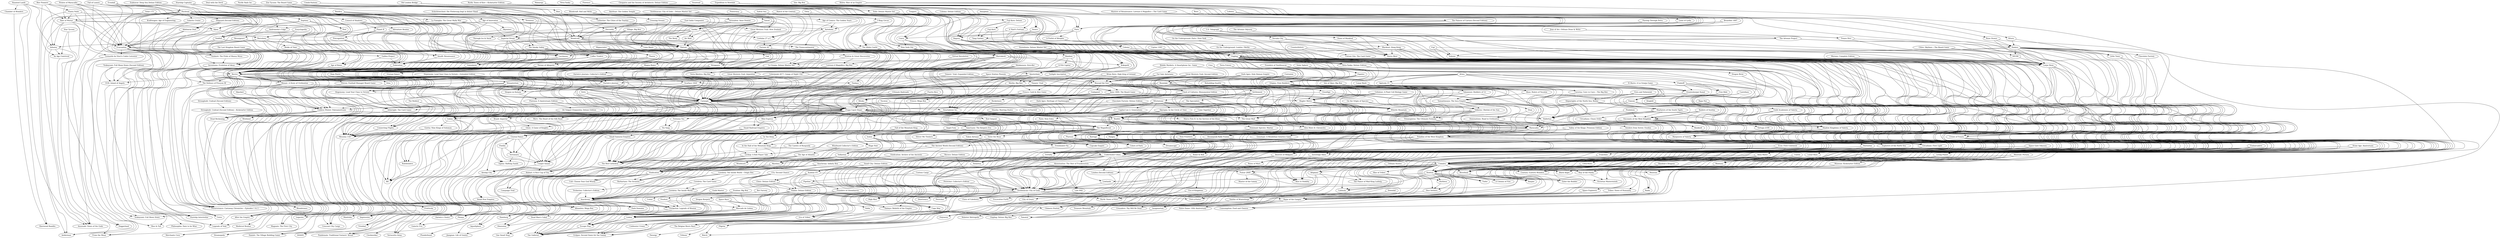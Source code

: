 digraph G {
"Gùgōng" -> "Gùgōng: Deluxe Big Box" ["weight"=0.0971930637216972]
"Gùgōng" -> "Calimala" ["weight"=0.231141451185123]
"Gùgōng" -> "Petrichor" ["weight"=0.153243842479041]
"Gùgōng" -> "Keyper" ["weight"=0.226107385655571]
"Gùgōng" -> "Rise to Nobility" ["weight"=0.181321823046563]
"Gùgōng" -> "Tudor" ["weight"=0.134583704477252]
"Gùgōng" -> "Rajas of the Ganges" ["weight"=0.370816890160513]
"Gùgōng" -> "Riverboat" ["weight"=0.26168851393242]
"Gùgōng" -> "Rurik: Dawn of Kiev" ["weight"=0.171648160847265]
"Gùgōng" -> "Teotihuacan: City of Gods" ["weight"=0.382450237913564]
"Gùgōng" -> "Black Angel" ["weight"=0.271410894637311]
"Gùgōng" -> "Montana" ["weight"=0.180487711054376]
"Gùgōng" -> "Living Planet" ["weight"=0.072801095081035]
"Gùgōng" -> "Era of Kingdoms" ["weight"=0.0496107992234401]
"Gùgōng" -> "Lowlands" ["weight"=0.224789160296227]
"Gùgōng" -> "Newton" ["weight"=0.378633087992748]
"Gùgōng" -> "Coimbra" ["weight"=0.403004808009668]
"Gùgōng" -> "Neta-Tanka: Deluxe Edition" ["weight"=0.187717305055247]
"Gùgōng" -> "Carpe Diem" ["weight"=0.318651874212103]
"Tang Garden" -> "Gùgōng" ["weight"=0.17679571848652]
"Ragusa" -> "Gùgōng" ["weight"=0.203013984341605]
"Fuji Koro" -> "Gùgōng" ["weight"=0.0856495711795859]
"A Thief's Fortune" -> "Gùgōng" ["weight"=0.0817496233943729]
"The Artemis Project" -> "Gùgōng" ["weight"=0.171585967596724]
"Snowdonia: Deluxe Master Set" -> "Gùgōng" ["weight"=0.15688940344177]
"Blackout: Hong Kong" -> "Gùgōng" ["weight"=0.326375339854362]
"Coloma" -> "Gùgōng" ["weight"=0.21847799815828]
"Expedition to Newdale" -> "Gùgōng" ["weight"=0.185061206775125]
"Venice" -> "Gùgōng" ["weight"=0.11046747667752]
"Fuji Koro: Deluxe" -> "Gùgōng" ["weight"=0.0714610533476699]
"Coloma: Deluxe Edition" -> "Gùgōng" ["weight"=0.125376111867083]
"Tungaru" -> "Gùgōng" ["weight"=0.110287351052376]
"On the Underground: London / Berlin" -> "Gùgōng" ["weight"=0.140781437700547]
"Yedo: Deluxe Master Set" -> "Gùgōng" ["weight"=0.157138838958075]
"Paris" -> "Gùgōng" ["weight"=0.246264281080527]
"Caylus 1303" -> "Gùgōng" ["weight"=0.20153021541422]
"Rurik: Dawn of Kiev – Kickstarter Edition" -> "Gùgōng" ["weight"=0.0668731565724405]
"Maharaja" -> "Gùgōng" ["weight"=0.120380614078273]
"Florence" -> "Gùgōng" ["weight"=0.0826404524090529]
"Coimbra" -> "Calimala" ["weight"=0.236707386098524]
"Riverboat" -> "Calimala" ["weight"=0.238203544054393]
"Ragusa" -> "Calimala" ["weight"=0.20380013019766]
"Franchise" -> "Calimala" ["weight"=0.112527495211301]
"Teotihuacan: City of Gods" -> "Petrichor" ["weight"=0.140860181751318]
"Petrichor: Collector's Edition" -> "Petrichor" ["weight"=0.134418408766095]
"Riverboat" -> "Keyper" ["weight"=0.235648422426655]
"Carpe Diem" -> "Keyper" ["weight"=0.218270480295363]
"Keydom's Dragons" -> "Keyper" ["weight"=0.101761291904055]
"Coimbra" -> "Rise to Nobility" ["weight"=0.173076695065863]
"Neta-Tanka: Deluxe Edition" -> "Rise to Nobility" ["weight"=0.168314438238745]
"Coloma" -> "Rise to Nobility" ["weight"=0.164714554751492]
"Coloma: Deluxe Edition" -> "Rise to Nobility" ["weight"=0.13800968294466]
"Newton" -> "Tudor" ["weight"=0.139699763537652]
"Rajas of the Ganges" -> "Chimera Station" ["weight"=0.221492060813797]
"Rajas of the Ganges" -> "Yamataï" ["weight"=0.274877339455888]
"Rajas of the Ganges" -> "Notre Dame: 10th Anniversary" ["weight"=0.192082833028226]
"Rajas of the Ganges" -> "Imaginarium" ["weight"=0.153037049514833]
"Pulsar 2849" -> "Rajas of the Ganges" ["weight"=0.354984692072119]
"Teotihuacan: City of Gods" -> "Rajas of the Ganges" ["weight"=0.403527685082648]
"Montana" -> "Rajas of the Ganges" ["weight"=0.201549033475682]
"Raids" -> "Rajas of the Ganges" ["weight"=0.0978523948245422]
"Space Explorers" -> "Rajas of the Ganges" ["weight"=0.115631357007379]
"Chocolate Factory" -> "Rajas of the Ganges" ["weight"=0.18494014850708]
"Little Town" -> "Rajas of the Ganges" ["weight"=0.181165551132442]
"Century: Eastern Wonders" -> "Rajas of the Ganges" ["weight"=0.237763780567874]
"Coimbra" -> "Rajas of the Ganges" ["weight"=0.424221056282207]
"Carpe Diem" -> "Rajas of the Ganges" ["weight"=0.375712305487837]
"Underwater Cities" -> "Rajas of the Ganges" ["weight"=0.386178824528805]
"Tang Garden" -> "Rajas of the Ganges" ["weight"=0.15760927016259]
"Tribes: Dawn of Humanity" -> "Rajas of the Ganges" ["weight"=0.102767177962297]
"Stone Age: Anniversary" -> "Rajas of the Ganges" ["weight"=0.110851065846569]
"Cleopatra and the Society of Architects: Deluxe Edition" -> "Rajas of the Ganges" ["weight"=0.0773185050009524]
"Hadara" -> "Rajas of the Ganges" ["weight"=0.332093107973249]
"Ecos: First Continent" -> "Rajas of the Ganges" ["weight"=0.207584666845453]
"Rune Stones" -> "Rajas of the Ganges" ["weight"=0.191706642141461]
"Khôra: Rise of an Empire" -> "Rajas of the Ganges" ["weight"=0.216677427534935]
"Coimbra" -> "Riverboat" ["weight"=0.281643586126165]
"Carpe Diem" -> "Riverboat" ["weight"=0.309585669732372]
"Ceylon" -> "Riverboat" ["weight"=0.170520197505524]
"U.S. Telegraph" -> "Riverboat" ["weight"=0.11269377450851]
"Bruxelles 1897" -> "Riverboat" ["weight"=0.161974509569783]
"Murano: Complete Edition" -> "Riverboat" ["weight"=0.0784566172012051]
"Keydom's Dragons" -> "Riverboat" ["weight"=0.0600991166821152]
"Teotihuacan: City of Gods" -> "Rurik: Dawn of Kiev" ["weight"=0.15760241197428]
"Rurik: Dawn of Kiev – Kickstarter Edition" -> "Rurik: Dawn of Kiev" ["weight"=0.228828158021883]
"Era of Kingdoms" -> "Rurik: Dawn of Kiev" ["weight"=0.0613779817693305]
"Teotihuacan: City of Gods" -> "Prêt-à-Porter" ["weight"=0.230005194037508]
"Teotihuacan: City of Gods" -> "The Gallerist" ["weight"=0.389006743811888]
"Teotihuacan: City of Gods" -> "Lisboa" ["weight"=0.391229836138409]
"Teotihuacan: City of Gods" -> "Clans of Caledonia" ["weight"=0.43970680004944]
"Teotihuacan: City of Gods" -> "City of Gears" ["weight"=0.0959226129359667]
"Teotihuacan: City of Gods" -> "Anachrony" ["weight"=0.393661814725141]
"Teotihuacan: City of Gods" -> "DinoGenics" ["weight"=0.133134974338139]
"Altiplano" -> "Teotihuacan: City of Gods" ["weight"=0.341477984609944]
"Abomination: The Heir of Frankenstein" -> "Teotihuacan: City of Gods" ["weight"=0.153499375974487]
"Reavers of Midgard" -> "Teotihuacan: City of Gods" ["weight"=0.184537417730591]
"Lowlands" -> "Teotihuacan: City of Gods" ["weight"=0.20234257424846]
"Newton" -> "Teotihuacan: City of Gods" ["weight"=0.386715008450109]
"Coimbra" -> "Teotihuacan: City of Gods" ["weight"=0.429111829424318]
"Underwater Cities" -> "Teotihuacan: City of Gods" ["weight"=0.463947761042169]
"Barrage" -> "Teotihuacan: City of Gods" ["weight"=0.424972807144613]
"Tang Garden" -> "Teotihuacan: City of Gods" ["weight"=0.155183765146828]
"Snowdonia: Deluxe Master Set" -> "Teotihuacan: City of Gods" ["weight"=0.146601038752806]
"Pipeline" -> "Teotihuacan: City of Gods" ["weight"=0.275434495834566]
"Paladins of the West Kingdom" -> "Teotihuacan: City of Gods" ["weight"=0.399008055979009]
"Rome & Roll" -> "Teotihuacan: City of Gods" ["weight"=0.118046859318804]
"Maracaibo" -> "Teotihuacan: City of Gods" ["weight"=0.451030645162667]
"Ecos: First Continent" -> "Teotihuacan: City of Gods" ["weight"=0.188558405655131]
"Trismegistus: The Ultimate Formula" -> "Teotihuacan: City of Gods" ["weight"=0.296099298808609]
"Yedo: Deluxe Master Set" -> "Teotihuacan: City of Gods" ["weight"=0.147333867521887]
"Kanban EV" -> "Teotihuacan: City of Gods" ["weight"=0.306280520696785]
"Rurik: Dawn of Kiev – Kickstarter Edition" -> "Teotihuacan: City of Gods" ["weight"=0.0565143959773682]
"Rococo: Deluxe Edition" -> "Teotihuacan: City of Gods" ["weight"=0.211159428971026]
"Viscounts of the West Kingdom" -> "Teotihuacan: City of Gods" ["weight"=0.327785356866233]
"Tekhenu: Obelisk of the Sun" -> "Teotihuacan: City of Gods" ["weight"=0.4071316665649]
"Alma Mater" -> "Teotihuacan: City of Gods" ["weight"=0.256070353307296]
"Tawantinsuyu: The Inca Empire" -> "Teotihuacan: City of Gods" ["weight"=0.298740385892252]
"Curious Cargo" -> "Teotihuacan: City of Gods" ["weight"=0.143964943382265]
"Living Planet" -> "Black Angel" ["weight"=0.0778603285086186]
"Coimbra" -> "Black Angel" ["weight"=0.259428693553217]
"The Artemis Project" -> "Black Angel" ["weight"=0.172240180004336]
"Blackout: Hong Kong" -> "Black Angel" ["weight"=0.277778840133763]
"Carpe Diem" -> "Montana" ["weight"=0.178750588635123]
"The Artemis Project" -> "Living Planet" ["weight"=0.0734424592124071]
"Inis: Big Box" -> "Living Planet" ["weight"=0.0366300385026919]
"Newton" -> "Lowlands" ["weight"=0.21989176709077]
"Newton" -> "Crusaders: Thy Will Be Done" ["weight"=0.251700271153345]
"Newton" -> "A Column of Fire" ["weight"=0.122798485499067]
"Newton" -> "Dice Settlers" ["weight"=0.205009670510003]
"Newton" -> "Ruthless" ["weight"=0.0660885729571118]
"Newton" -> "Tybor the Builder" ["weight"=0.17007377718809]
"Coimbra" -> "Newton" ["weight"=0.421897801440244]
"Crown of Emara" -> "Newton" ["weight"=0.318742860862248]
"Sierra West" -> "Newton" ["weight"=0.202100611106292]
"Passing Through Petra" -> "Newton" ["weight"=0.125736312039537]
"Blackout: Hong Kong" -> "Newton" ["weight"=0.363880413017337]
"Expedition to Newdale" -> "Newton" ["weight"=0.216360746322072]
"Masters of Renaissance: Lorenzo il Magnifico – The Card Game" -> "Newton" ["weight"=0.266943660950921]
"Città-Stato" -> "Newton" ["weight"=0.106926679518707]
"Alma Mater" -> "Newton" ["weight"=0.296914474018477]
"Embarcadero" -> "Newton" ["weight"=0.109738291909674]
"Coimbra" -> "Prêt-à-Porter" ["weight"=0.23087042404344]
"Coimbra" -> "Clans of Caledonia" ["weight"=0.379887686949327]
"Coimbra" -> "Pulsar 2849" ["weight"=0.376615768545728]
"Coimbra" -> "Altiplano" ["weight"=0.354029773472341]
"Coimbra" -> "Crusaders: Thy Will Be Done" ["weight"=0.266633603571281]
"Coimbra" -> "Victorian Masterminds" ["weight"=0.137101832316482]
"Coimbra" -> "Rise of Tribes" ["weight"=0.140813122264764]
"Coimbra" -> "Museum" ["weight"=0.157615894178452]
"Coimbra" -> "Way of the Panda" ["weight"=0.118532858008288]
"Coimbra" -> "Yamataï" ["weight"=0.268451054392751]
"Coimbra" -> "Imaginarium" ["weight"=0.153945614449994]
"Coimbra" -> "The Palace of Mad King Ludwig" ["weight"=0.130632645340187]
"Coimbra" -> "Dice Settlers" ["weight"=0.207674185214042]
"Coimbra" -> "Ruthless" ["weight"=0.0677863275182134]
"Coimbra" -> "London (Second Edition)" ["weight"=0.279549974761922]
"Coimbra" -> "Century: Eastern Wonders" ["weight"=0.245489235795738]
"Franchise" -> "Coimbra" ["weight"=0.110761550002775]
"Neta-Tanka: Deluxe Edition" -> "Coimbra" ["weight"=0.154527347802999]
"Carpe Diem" -> "Coimbra" ["weight"=0.363903596712804]
"Underwater Cities" -> "Coimbra" ["weight"=0.394366529272578]
"Carson City: The Card Game" -> "Coimbra" ["weight"=0.13796176918128]
"Ceylon" -> "Coimbra" ["weight"=0.169518836778816]
"Cuzco" -> "Coimbra" ["weight"=0.125628616459021]
"Ragusa" -> "Coimbra" ["weight"=0.192710887539026]
"Solenia" -> "Coimbra" ["weight"=0.185623391426529]
"The Artemis Project" -> "Coimbra" ["weight"=0.162324372603918]
"Crown of Emara" -> "Coimbra" ["weight"=0.307356534640892]
"Counterfeiters" -> "Coimbra" ["weight"=0.0942157626160006]
"Fuji" -> "Coimbra" ["weight"=0.138405918407661]
"Stone Age: Anniversary" -> "Coimbra" ["weight"=0.101749181110647]
"Blackout: Hong Kong" -> "Coimbra" ["weight"=0.336711678802226]
"Coloma" -> "Coimbra" ["weight"=0.20780697240005]
"Space Gate Odyssey" -> "Coimbra" ["weight"=0.126976214568997]
"Hadara" -> "Coimbra" ["weight"=0.320589086364009]
"Bruxelles 1897" -> "Coimbra" ["weight"=0.179110458233536]
"A Fistful of Meeples" -> "Coimbra" ["weight"=0.117506752349495]
"Masters of Renaissance: Lorenzo il Magnifico – The Card Game" -> "Coimbra" ["weight"=0.226167682924306]
"Neta-Tanka" -> "Coimbra" ["weight"=0.0736971200349442]
"Paris" -> "Coimbra" ["weight"=0.234349568833289]
"Caylus 1303" -> "Coimbra" ["weight"=0.207121130606321]
"Maharaja" -> "Coimbra" ["weight"=0.124685832136293]
"Alma Mater" -> "Coimbra" ["weight"=0.316054762441624]
"Museum: Pictura" -> "Coimbra" ["weight"=0.0712618297266402]
"The Palaces of Carrara (Second Edition)" -> "Coimbra" ["weight"=0.116066076330731]
"Neta-Tanka: Deluxe Edition" -> "Dragon Brew" ["weight"=0.0291484085666491]
"Neta-Tanka: Deluxe Edition" -> "Treasure Mountain" ["weight"=0.0672539396975963]
"Ragusa" -> "Neta-Tanka: Deluxe Edition" ["weight"=0.137870135787999]
"A Thief's Fortune" -> "Neta-Tanka: Deluxe Edition" ["weight"=0.0893556613176052]
"Tungaru" -> "Neta-Tanka: Deluxe Edition" ["weight"=0.1081401971049]
"Neta-Tanka" -> "Neta-Tanka: Deluxe Edition" ["weight"=0.118693282395014]
"On the Underground: London / Berlin" -> "Carpe Diem" ["weight"=0.130476424738112]
"Hadara" -> "Carpe Diem" ["weight"=0.308434479454389]
"Carpe Diem" -> "Notre Dame: 10th Anniversary" ["weight"=0.248809478583894]
"NEOM" -> "Carpe Diem" ["weight"=0.189949508769848]
"Carson City: The Card Game" -> "Carpe Diem" ["weight"=0.147660181231856]
"U.S. Telegraph" -> "Carpe Diem" ["weight"=0.10235906297268]
"Solenia" -> "Carpe Diem" ["weight"=0.183036911325327]
"Counterfeiters" -> "Carpe Diem" ["weight"=0.0923504842355744]
"Fuji" -> "Carpe Diem" ["weight"=0.13534214219279]
"Cities: Skylines – The Board Game" -> "Carpe Diem" ["weight"=0.0934661081233831]
"Bruxelles 1897" -> "Carpe Diem" ["weight"=0.179669938963421]
"Troyes Dice" -> "Carpe Diem" ["weight"=0.193508992216233]
"Rune Stones" -> "Carpe Diem" ["weight"=0.180075429154097]
"Murano: Complete Edition" -> "Carpe Diem" ["weight"=0.0604375801859337]
"Fuji Koro: Deluxe" -> "Tang Garden" ["weight"=0.0807476754894086]
"Fuji Koro" -> "Tang Garden" ["weight"=0.0803640014391975]
"Cleopatra and the Society of Architects: Deluxe Edition" -> "Tang Garden" ["weight"=0.0981209197713506]
"Ragusa" -> "Treasure Mountain" ["weight"=0.0467024160630934]
"Ragusa" -> "Franchise" ["weight"=0.116467318038699]
"Venice" -> "Ragusa" ["weight"=0.228765042628312]
"Tungaru" -> "Ragusa" ["weight"=0.127445950466706]
"Neta-Tanka" -> "Ragusa" ["weight"=0.0849686045621974]
"Florence" -> "Ragusa" ["weight"=0.149154880002084]
"Fuji Koro: Deluxe" -> "Fuji Koro" ["weight"=0.169484211678024]
"Tungaru" -> "A Thief's Fortune" ["weight"=0.095757191005636]
"The Artemis Odyssey" -> "The Artemis Project" ["weight"=0.123313821951936]
"Blackout: Hong Kong" -> "Tybor the Builder" ["weight"=0.160271208484291]
"Blackout: Hong Kong" -> "Crown of Emara" ["weight"=0.26581160955031]
"Blackout: Hong Kong" -> "Sierra West" ["weight"=0.195402355618013]
"Nevada City" -> "Blackout: Hong Kong" ["weight"=0.0944811226667215]
"Expedition to Newdale" -> "Blackout: Hong Kong" ["weight"=0.238908939176929]
"Coloma: Deluxe Edition" -> "Coloma" ["weight"=0.167334154254853]
"A Fistful of Meeples" -> "Coloma" ["weight"=0.166275903537543]
"Paris" -> "Coloma" ["weight"=0.16322324887614]
"Expedition to Newdale" -> "Tybor the Builder" ["weight"=0.209620037676548]
"Florence" -> "Venice" ["weight"=0.254510905403178]
"Tungaru" -> "Venice" ["weight"=0.133105271692515]
"Yedo: Deluxe Master Set" -> "Fuji Koro: Deluxe" ["weight"=0.0753531235023273]
"Tungaru" -> "Treasure Mountain" ["weight"=0.0447219842582838]
"On the Underground: Paris / New York" -> "On the Underground: London / Berlin" ["weight"=0.182933858491549]
"Rurik: Dawn of Kiev – Kickstarter Edition" -> "Yedo: Deluxe Master Set" ["weight"=0.0676295259552907]
"The Palaces of Carrara (Second Edition)" -> "Paris" ["weight"=0.162666282810485]
"Maharaja" -> "Paris" ["weight"=0.16342606342629]
"Paris" -> "Cuzco" ["weight"=0.145609073027902]
"Paris" -> "A Fistful of Meeples" ["weight"=0.107304839781667]
"Amygdala" -> "Paris" ["weight"=0.0720481710951104]
"Maharaja" -> "Tribune" ["weight"=0.0823741133969915]
"Maharaja" -> "Cuzco" ["weight"=0.130194901808641]
"Florence" -> "Mobster Metropolis" ["weight"=0.0302468505155418]
"Altiplano" -> "Prêt-à-Porter" ["weight"=0.194523022633787]
"Altiplano" -> "Clans of Caledonia" ["weight"=0.33667832122295]
"Altiplano" -> "The Palace of Mad King Ludwig" ["weight"=0.13468655460817]
"Orléans Stories" -> "Altiplano" ["weight"=0.116383178943968]
"Escape Plan" -> "The Gallerist" ["weight"=0.368735390606584]
"Lisboa" -> "The Gallerist" ["weight"=0.512393179674937]
"Trickerion: Legends of Illusion" -> "The Gallerist" ["weight"=0.375759927035283]
"Feudum" -> "The Gallerist" ["weight"=0.22196123233006]
"Vinhos: Deluxe Edition" -> "The Gallerist" ["weight"=0.465683800351671]
"Anachrony" -> "The Gallerist" ["weight"=0.363833333151917]
"Underwater Cities" -> "The Gallerist" ["weight"=0.359740188393093]
"Trickerion: Collector's Edition" -> "The Gallerist" ["weight"=0.185545384548681]
"Feudum: Big Box" -> "The Gallerist" ["weight"=0.0515274564066279]
"Mercado de Lisboa" -> "The Gallerist" ["weight"=0.218204266506991]
"Kanban EV" -> "The Gallerist" ["weight"=0.392509047915104]
"Bot Factory" -> "The Gallerist" ["weight"=0.118096241384309]
"Lisboa" -> "Escape Plan" ["weight"=0.374901803633743]
"Dragon Keepers" -> "Escape Plan" ["weight"=0.0802217795286128]
"Vinhos: Deluxe Edition" -> "Escape Plan" ["weight"=0.351199303535066]
"CO₂: Second Chance" -> "Escape Plan" ["weight"=0.284519160628506]
"Mercado de Lisboa" -> "Escape Plan" ["weight"=0.225412477380283]
"Space Race" -> "Escape Plan" ["weight"=0.06921276686001]
"Trickerion: Legends of Illusion" -> "Lisboa" ["weight"=0.341283999233168]
"Feudum" -> "Lisboa" ["weight"=0.240055430316556]
"Vinhos: Deluxe Edition" -> "Lisboa" ["weight"=0.460396959022454]
"Anachrony" -> "Lisboa" ["weight"=0.352942525970948]
"Founders of Gloomhaven" -> "Lisboa" ["weight"=0.156470992081198]
"CO₂: Second Chance" -> "Lisboa" ["weight"=0.278305411448373]
"Cerebria: The Inside World" -> "Lisboa" ["weight"=0.177588795600875]
"Pipeline" -> "Lisboa" ["weight"=0.297610059133867]
"Feudum: Big Box" -> "Lisboa" ["weight"=0.0469139491372424]
"Mercado de Lisboa" -> "Lisboa" ["weight"=0.222363502870147]
"Space Race" -> "Lisboa" ["weight"=0.0576454448762864]
"Clinic: Deluxe Edition" -> "Lisboa" ["weight"=0.233385111764977]
"Kanban EV" -> "Lisboa" ["weight"=0.411081335100616]
"Rococo: Deluxe Edition" -> "Lisboa" ["weight"=0.235393713134183]
"Small City: Deluxe Edition" -> "Lisboa" ["weight"=0.0855245349919277]
"Feudum" -> "Trickerion: Legends of Illusion" ["weight"=0.211923991423171]
"Unfair" -> "Trickerion: Legends of Illusion" ["weight"=0.146709697067538]
"Anachrony" -> "Trickerion: Legends of Illusion" ["weight"=0.397717055318227]
"Cerebria: The Inside World" -> "Trickerion: Legends of Illusion" ["weight"=0.246748918728451]
"Cerebria: The Inside World – Origin Box" -> "Trickerion: Legends of Illusion" ["weight"=0.12274643503448]
"Trickerion: Collector's Edition" -> "Trickerion: Legends of Illusion" ["weight"=0.234188322362656]
"Anachrony: Infinity Box" -> "Trickerion: Legends of Illusion" ["weight"=0.134742295171362]
"Feudum: Big Box" -> "Feudum" ["weight"=0.118113924314609]
"Vinhos: Deluxe Edition" -> "Dragon Keepers" ["weight"=0.0660566528794565]
"CO₂: Second Chance" -> "Vinhos: Deluxe Edition" ["weight"=0.278208950042351]
"Clinic: Deluxe Edition" -> "Vinhos: Deluxe Edition" ["weight"=0.231949319442847]
"Kanban EV" -> "Vinhos: Deluxe Edition" ["weight"=0.357197767594571]
"Underwater Cities" -> "Anachrony" ["weight"=0.390979536985259]
"Pipeline" -> "Anachrony" ["weight"=0.227357023376824]
"Anachrony" -> "Dark Domains" ["weight"=0.0545727433929892]
"Founders of Gloomhaven" -> "Anachrony" ["weight"=0.163227818652389]
"Cerebria: The Inside World" -> "Anachrony" ["weight"=0.246857355230099]
"Barbarians: The Invasion" -> "Anachrony" ["weight"=0.0981179621121566]
"Vindication" -> "Anachrony" ["weight"=0.262701546652458]
"Cerebria: The Card Game" -> "Anachrony" ["weight"=0.0969027126342472]
"Cerebria: The Inside World – Origin Box" -> "Anachrony" ["weight"=0.122864440871773]
"Mysthea" -> "Anachrony" ["weight"=0.107012499562058]
"Trickerion: Collector's Edition" -> "Anachrony" ["weight"=0.197078743084882]
"The Ancient World (Second Edition)" -> "Anachrony" ["weight"=0.0994922270360119]
"Paladins of the West Kingdom" -> "Anachrony" ["weight"=0.324572893819753]
"Anachrony: Infinity Box" -> "Anachrony" ["weight"=0.20058457130402]
"The Age of Atlantis" -> "Anachrony" ["weight"=0.087088120583564]
"Vindication: Archive of the Ancients" -> "Anachrony" ["weight"=0.0475045780531548]
"Underwater Cities" -> "Clans of Caledonia" ["weight"=0.412516440909776]
"Underwater Cities" -> "Pulsar 2849" ["weight"=0.38201915473776]
"Underwater Cities" -> "Chimera Station" ["weight"=0.204549078951256]
"Underwater Cities" -> "DinoGenics" ["weight"=0.13879657981835]
"Underwater Cities" -> "Vindication" ["weight"=0.236382580607853]
"Underwater Cities" -> "The Red Cathedral" ["weight"=0.310669547969102]
"Underwater Cities" -> "London (Second Edition)" ["weight"=0.252557569569652]
"Underwater Cities" -> "Abomination: The Heir of Frankenstein" ["weight"=0.151062033336105]
"Underwater Cities" -> "Mysthea" ["weight"=0.0936850974851514]
"Underwater Cities" -> "Eclipse: Second Dawn for the Galaxy" ["weight"=0.238083695292512]
"Barrage" -> "Underwater Cities" ["weight"=0.424089806240793]
"Genotype: A Mendelian Genetics Game" -> "Underwater Cities" ["weight"=0.138322626138942]
"New Frontiers" -> "Underwater Cities" ["weight"=0.219085223479572]
"Glen More II: Chronicles" -> "Underwater Cities" ["weight"=0.316783797360312]
"In the Hall of the Mountain King" -> "Underwater Cities" ["weight"=0.225717710841035]
"Space Gate Odyssey" -> "Underwater Cities" ["weight"=0.11328890604746]
"Paladins of the West Kingdom" -> "Underwater Cities" ["weight"=0.401728005666416]
"The Castles of Burgundy" -> "Underwater Cities" ["weight"=0.211208350198935]
"Pangea" -> "Underwater Cities" ["weight"=0.061249276773211]
"On the Origin of Species" -> "Underwater Cities" ["weight"=0.0899380306333938]
"Maracaibo" -> "Underwater Cities" ["weight"=0.458658951606942]
"Ecos: First Continent" -> "Underwater Cities" ["weight"=0.20299672880844]
"The Great Wall" -> "Underwater Cities" ["weight"=0.164249029518131]
"Steampunk Rally Fusion" -> "Underwater Cities" ["weight"=0.100237498739862]
"Whistle Mountain" -> "Underwater Cities" ["weight"=0.233395079262631]
"Maglev Metro" -> "Underwater Cities" ["weight"=0.1862611072678]
"Bonfire" -> "Underwater Cities" ["weight"=0.343806195670103]
"Endless Winter: Paleoamericans" -> "Underwater Cities" ["weight"=0.277207227244693]
"Praga Caput Regni" -> "Underwater Cities" ["weight"=0.420958374157161]
"Carnegie" -> "Underwater Cities" ["weight"=0.36012675361237]
"Anno 1800: The Board Game" -> "Underwater Cities" ["weight"=0.303105052473716]
"Beyond the Sun" -> "Underwater Cities" ["weight"=0.394845412076781]
"Tinners' Trail" -> "Underwater Cities" ["weight"=0.143670183576818]
"Revive" -> "Underwater Cities" ["weight"=0.322756806514702]
"Anachrony: Infinity Box" -> "Trickerion: Collector's Edition" ["weight"=0.17678648135245]
"Space Race" -> "Mercado de Lisboa" ["weight"=0.0605885109944781]
"Bot Factory" -> "Mercado de Lisboa" ["weight"=0.161242957782112]
"Kanban EV" -> "Clinic: Deluxe Edition" ["weight"=0.226578640587078]
"Rococo: Deluxe Edition" -> "Kanban EV" ["weight"=0.249728960784429]
"Small City: Deluxe Edition" -> "Kanban EV" ["weight"=0.0849461612507375]
"Smartphone Inc." -> "Campaign Trail" ["weight"=0.0851360309289685]
"Carnegie" -> "Campaign Trail" ["weight"=0.0749166710445017]
"Godspeed" -> "Smartphone Inc." ["weight"=0.114300237084233]
"Carnegie" -> "Smartphone Inc." ["weight"=0.265652111670371]
"Anno 1800: The Board Game" -> "Smartphone Inc." ["weight"=0.231864689807931]
"Beyond the Sun" -> "Smartphone Inc." ["weight"=0.292856432641522]
"For Sale Autorama" -> "Smartphone Inc." ["weight"=0.0944526316423586]
"Brian Boru: High King of Ireland" -> "Smartphone Inc." ["weight"=0.208303701406976]
"Mobile Markets: A Smartphone Inc. Game" -> "Smartphone Inc." ["weight"=0.200827539081513]
"Carnegie" -> "Barrage" ["weight"=0.408681923475945]
"Carnegie" -> "Praga Caput Regni" ["weight"=0.391598534689589]
"Carnegie" -> "IKI" ["weight"=0.274211318278914]
"Carnegie" -> "Obsession" ["weight"=0.299951326559174]
"Carnegie" -> "Brazil: Imperial" ["weight"=0.229797445190424]
"Carnegie" -> "SHASN" ["weight"=0.0506964950395037]
"Carnegie" -> "Dominant Species: Marine" ["weight"=0.182819590417716]
"Carnegie" -> "Legacies" ["weight"=0.118522313488027]
"Carnegie" -> "Arkwright: The Card Game" ["weight"=0.156103623520289]
"Carnegie" -> "Endless Winter: Paleoamericans" ["weight"=0.282576367780997]
"Carnegie" -> "Merv: The Heart of the Silk Road" ["weight"=0.310146382260458]
"Anno 1800: The Board Game" -> "Carnegie" ["weight"=0.316362270939989]
"The Transcontinental" -> "Carnegie" ["weight"=0.112075438916049]
"Beyond the Sun" -> "Carnegie" ["weight"=0.37670539157994]
"Tinners' Trail" -> "Carnegie" ["weight"=0.199862003183143]
"Hegemony: Lead Your Class to Victory" -> "Carnegie" ["weight"=0.277402914357096]
"Darwin's Journey" -> "Carnegie" ["weight"=0.378993895167959]
"Coffee Traders" -> "Carnegie" ["weight"=0.267608070312174]
"Darwin's Journey: Collector's Edition" -> "Carnegie" ["weight"=0.168507588513255]
"Mosaic: A Story of Civilization" -> "Carnegie" ["weight"=0.203882685441716]
"Ultimate Railroads" -> "Carnegie" ["weight"=0.246599126851327]
"Revive" -> "Carnegie" ["weight"=0.363522640156286]
"Brian Boru: High King of Ireland" -> "Carnegie" ["weight"=0.224942040848591]
"Imperial Steam" -> "Carnegie" ["weight"=0.289443681992123]
"Great Western Trail: Second Edition" -> "Carnegie" ["weight"=0.308201831597223]
"Virtù" -> "Carnegie" ["weight"=0.12213234559054]
"Autobahn" -> "Carnegie" ["weight"=0.221688393340573]
"Age of Comics: The Golden Years" -> "Carnegie" ["weight"=0.0838305198339624]
"Tiletum" -> "Carnegie" ["weight"=0.377994528924775]
"East India Companies" -> "Carnegie" ["weight"=0.128984003754642]
"Terra Mystica: Big Box" -> "Carnegie" ["weight"=0.0602690307396193]
"Space Station Phoenix" -> "Carnegie" ["weight"=0.204361176385405]
"Skymines" -> "Carnegie" ["weight"=0.267981820511336]
"Twilight Inscription" -> "Carnegie" ["weight"=0.173098028144505]
"Great Western Trail: Argentina" -> "Carnegie" ["weight"=0.278386562322991]
"Tinners' Trail: Expanded Edition" -> "Carnegie" ["weight"=0.0449465206348016]
"La Famiglia: The Great Mafia War" -> "Carnegie" ["weight"=0.144145567372851]
"Great Western Trail: New Zealand" -> "Carnegie" ["weight"=0.25364332568931]
"Age of Innovation" -> "Carnegie" ["weight"=0.275792356302905]
"Nucleum" -> "Carnegie" ["weight"=0.335597874912016]
"Hegemony: Lead Your Class to Victory – Extended Edition" -> "Carnegie" ["weight"=0.0421192311219595]
"CO₂: Second Chance" -> "Dragon Keepers" ["weight"=0.0662265758059564]
"Pipeline" -> "Founders of Gloomhaven" ["weight"=0.143867149984948]
"Cerebria: The Card Game" -> "Cerebria: The Inside World" ["weight"=0.180526476201352]
"Cerebria: The Inside World – Origin Box" -> "Cerebria: The Inside World" ["weight"=0.20186999212187]
"Curious Cargo" -> "Pipeline" ["weight"=0.23015503457695]
"Small City: Deluxe Edition" -> "Clinic: Deluxe Edition" ["weight"=0.186049710227544]
"Chocolate Factory" -> "Consumption: Food and Choices" ["weight"=0.0972802596542025]
"Hadara" -> "Consumption: Food and Choices" ["weight"=0.0813773228686712]
"Hadara" -> "Chocolate Factory" ["weight"=0.179967583061395]
"Hadara" -> "Century: Eastern Wonders" ["weight"=0.222789431210693]
"Hadara" -> "Victorian Masterminds" ["weight"=0.146162646089796]
"Hadara" -> "Museum" ["weight"=0.164249215211164]
"Hadara" -> "Way of the Panda" ["weight"=0.101219288553524]
"Hadara" -> "Raids" ["weight"=0.105864031956569]
"Hadara" -> "Space Explorers" ["weight"=0.124104413274043]
"Hadara" -> "Little Town" ["weight"=0.204063154809938]
"Hadara" -> "NEOM" ["weight"=0.185707547415239]
"Hadara" -> "Solenia" ["weight"=0.203658354354696]
"Hadara" -> "Tribes: Dawn of Humanity" ["weight"=0.113646664558686]
"Troyes Dice" -> "Hadara" ["weight"=0.184060902843935]
"Rune Stones" -> "Hadara" ["weight"=0.199631215299989]
"Kitara" -> "Hadara" ["weight"=0.0731497807592722]
"Khôra: Rise of an Empire" -> "Hadara" ["weight"=0.232947756502122]
"London (Second Edition)" -> "Clans of Caledonia" ["weight"=0.259390376847245]
"Barrage" -> "Clans of Caledonia" ["weight"=0.385654753745003]
"Barrage" -> "Era of Tribes" ["weight"=0.0965268513827523]
"Barrage" -> "Eclipse: Second Dawn for the Galaxy" ["weight"=0.268968896710453]
"Dominant Species: Marine" -> "Barrage" ["weight"=0.178508982796213]
"Maracaibo" -> "Barrage" ["weight"=0.423292328533063]
"Marco Polo II: In the Service of the Khan" -> "Barrage" ["weight"=0.339088959162911]
"Tekhenu: Obelisk of the Sun" -> "Barrage" ["weight"=0.321329911769266]
"Clash of Cultures: Monumental Edition" -> "Barrage" ["weight"=0.185552772222352]
"Dark Ages: Holy Roman Empire" -> "Barrage" ["weight"=0.0779820006401898]
"Praga Caput Regni" -> "Barrage" ["weight"=0.377512492195063]
"Beyond the Sun" -> "Barrage" ["weight"=0.381414141966021]
"Ultimate Railroads" -> "Barrage" ["weight"=0.228969093128391]
"Great Western Trail: Second Edition" -> "Barrage" ["weight"=0.310251401640425]
"Pulsar 2849" -> "Chimera Station" ["weight"=0.228914591167083]
"Pulsar 2849" -> "Yamataï" ["weight"=0.24086261668472]
"Imaginarium" -> "Yamataï" ["weight"=0.143001808173133]
"Pulsar 2849" -> "Master of the Galaxy" ["weight"=0.0737010855578303]
"Space Gate Odyssey" -> "Pulsar 2849" ["weight"=0.126848895193731]
"Little Town" -> "Raids" ["weight"=0.11276069907569]
"Kitara" -> "Little Town" ["weight"=0.102470264284213]
"Stone Age: Anniversary" -> "Century: Eastern Wonders" ["weight"=0.09237443511802]
"Khôra: Rise of an Empire" -> "Rune Stones" ["weight"=0.147505521671353]
"Khôra: Rise of an Empire" -> "Kitara" ["weight"=0.0994847414079436]
"Reavers of Midgard" -> "City of Gears" ["weight"=0.126364577618571]
"Nocturion" -> "City of Gears" ["weight"=0.0655324600911004]
"Nocturion" -> "Reavers of Midgard" ["weight"=0.0888061660112247]
"Paladins of the West Kingdom" -> "Reavers of Midgard" ["weight"=0.20250596841232]
"Viscounts of the West Kingdom" -> "Reavers of Midgard" ["weight"=0.191124141365838]
"Maracaibo" -> "Paladins of the West Kingdom" ["weight"=0.405742260464153]
"Paladins of the West Kingdom" -> "Vindication" ["weight"=0.233301497985821]
"Paladins of the West Kingdom" -> "Lockup: A Roll Player Tale" ["weight"=0.158649767149063]
"Paladins of the West Kingdom" -> "Nocturion" ["weight"=0.0536764932754346]
"Paladins of the West Kingdom" -> "In the Hall of the Mountain King" ["weight"=0.216493098544024]
"Paladins of the West Kingdom" -> "Explorers of the North Sea" ["weight"=0.208067736620228]
"Paladins of the West Kingdom" -> "The Ancient World (Second Edition)" ["weight"=0.116717021506027]
"Paladins of the West Kingdom" -> "Circadians: First Light" ["weight"=0.248907699850887]
"Valley of the Kings: Premium Edition" -> "Paladins of the West Kingdom" ["weight"=0.10090369195973]
"Viscounts of the West Kingdom" -> "Paladins of the West Kingdom" ["weight"=0.56282540575195]
"Raiders of Scythia" -> "Paladins of the West Kingdom" ["weight"=0.267228702693296]
"Pendulum" -> "Paladins of the West Kingdom" ["weight"=0.1297905680991]
"Circadians: Chaos Order" -> "Paladins of the West Kingdom" ["weight"=0.109214261317805]
"Wayfarers of the South Tigris" -> "Paladins of the West Kingdom" ["weight"=0.359553858781278]
"Tekhenu: Obelisk of the Sun" -> "Rome & Roll" ["weight"=0.13199192719534]
"Tawantinsuyu: The Inca Empire" -> "Rome & Roll" ["weight"=0.13763731299839]
"Maracaibo" -> "Last Will" ["weight"=0.0413829183133082]
"Trismegistus: The Ultimate Formula" -> "Maracaibo" ["weight"=0.268375687093579]
"Marco Polo II: In the Service of the Khan" -> "Maracaibo" ["weight"=0.34624213843283]
"Viscounts of the West Kingdom" -> "Maracaibo" ["weight"=0.339831251015949]
"Tekhenu: Obelisk of the Sun" -> "Maracaibo" ["weight"=0.348633306190301]
"Hallertau" -> "Maracaibo" ["weight"=0.324403882578758]
"Bonfire" -> "Maracaibo" ["weight"=0.331796912189344]
"Praga Caput Regni" -> "Maracaibo" ["weight"=0.411387017342518]
"CloudAge" -> "Maracaibo" ["weight"=0.242469649546152]
"Boonlake" -> "Maracaibo" ["weight"=0.366794183967139]
"Wayfarers of the South Tigris" -> "Maracaibo" ["weight"=0.245975665380048]
"Tekhenu: Obelisk of the Sun" -> "Trismegistus: The Ultimate Formula" ["weight"=0.362192820730485]
"Tawantinsuyu: The Inca Empire" -> "Trismegistus: The Ultimate Formula" ["weight"=0.331311504373802]
"Tabannusi: Builders of Ur" -> "Trismegistus: The Ultimate Formula" ["weight"=0.297785508496916]
"Viscounts of the West Kingdom" -> "Explorers of the North Sea" ["weight"=0.203947626949613]
"Viscounts of the West Kingdom" -> "Margraves of Valeria" ["weight"=0.119467333542327]
"Viscounts of the West Kingdom" -> "Shadow Kingdoms of Valeria" ["weight"=0.12644453046565]
"Viscounts of the West Kingdom" -> "Circadians: First Light" ["weight"=0.2527543275156]
"Viscounts of the West Kingdom" -> "Tortuga 2199" ["weight"=0.0881112049541082]
"Raiders of Scythia" -> "Viscounts of the West Kingdom" ["weight"=0.280907876755253]
"Kinghill" -> "Viscounts of the West Kingdom" ["weight"=0.0427469324602206]
"Pendulum" -> "Viscounts of the West Kingdom" ["weight"=0.134139806411062]
"Wayfarers of the South Tigris" -> "Viscounts of the West Kingdom" ["weight"=0.403468726242315]
"Shipwrights of the North Sea: Redux" -> "Viscounts of the West Kingdom" ["weight"=0.158110578546453]
"Ezra and Nehemiah" -> "Viscounts of the West Kingdom" ["weight"=0.15959984786237]
"Tekhenu: Obelisk of the Sun" -> "Daimyo: Rebirth of the Empire" ["weight"=0.104878544322781]
"Tekhenu: Obelisk of the Sun" -> "Excavation Earth" ["weight"=0.148837024699134]
"Tawantinsuyu: The Inca Empire" -> "Tekhenu: Obelisk of the Sun" ["weight"=0.437223046992555]
"Tabannusi: Builders of Ur" -> "Tekhenu: Obelisk of the Sun" ["weight"=0.362315854354105]
"Origins: First Builders" -> "Tekhenu: Obelisk of the Sun" ["weight"=0.24386504885586]
"Alma Mater" -> "Città-Stato" ["weight"=0.110326536971719]
"Embarcadero" -> "Alma Mater" ["weight"=0.141274830173422]
"Tawantinsuyu: The Inca Empire" -> "Dominations: Road to Civilization" ["weight"=0.146847290725354]
"Tawantinsuyu: The Inca Empire" -> "Titan" ["weight"=0.0625623764745468]
"Tawantinsuyu: The Inca Empire" -> "Excavation Earth" ["weight"=0.16232334643192]
"Tabannusi: Builders of Ur" -> "Tawantinsuyu: The Inca Empire" ["weight"=0.391117189718455]
"Ahau: Rulers of Yucatán" -> "Tawantinsuyu: The Inca Empire" ["weight"=0.0786805690578706]
"Origins: First Builders" -> "Tawantinsuyu: The Inca Empire" ["weight"=0.260553223399439]
"Zapotec" -> "Tawantinsuyu: The Inca Empire" ["weight"=0.239100353096078]
"Solar Sphere" -> "Tawantinsuyu: The Inca Empire" ["weight"=0.0804167793627276]
"Smiths of Winterforge" -> "Crusaders: Thy Will Be Done" ["weight"=0.0604107468163783]
"Downfall" -> "Crusaders: Thy Will Be Done" ["weight"=0.0827785358725695]
"Rise of Tribes" -> "Crusaders: Thy Will Be Done" ["weight"=0.159472564285271]
"Embarcadero" -> "Crusaders: Thy Will Be Done" ["weight"=0.114164261645077]
"Crown of Emara" -> "A Column of Fire" ["weight"=0.13465001753802]
"Dice Settlers" -> "Smiths of Winterforge" ["weight"=0.0595491997839416]
"Ruthless" -> "Dice Settlers" ["weight"=0.0763162527957797]
"Sierra West" -> "Crown of Emara" ["weight"=0.219251868029442]
"Passing Through Petra" -> "Crown of Emara" ["weight"=0.141209416173927]
"Nevada City" -> "Crown of Emara" ["weight"=0.0926423504758838]
"Masters of Renaissance: Lorenzo il Magnifico – The Card Game" -> "Crown of Emara" ["weight"=0.223500205783681]
"Lions of Lydia" -> "Crown of Emara" ["weight"=0.16831140265608]
"Seastead" -> "Crown of Emara" ["weight"=0.0945065430162974]
"Passing Through Petra" -> "Sierra West" ["weight"=0.142824628729482]
"Dawn of Mankind" -> "Sierra West" ["weight"=0.0940000446322715]
"Nevada City" -> "Sierra West" ["weight"=0.130933225661207]
"Lions of Lydia" -> "Sierra West" ["weight"=0.140666634726765]
"Seastead" -> "Sierra West" ["weight"=0.090130439485193]
"Embarcadero" -> "Città-Stato" ["weight"=0.146303620539871]
"Embarcadero" -> "Lunar Base" ["weight"=0.061792755478905]
"Way of the Panda" -> "Victorian Masterminds" ["weight"=0.137111719776111]
"Rise of Tribes" -> "Smiths of Winterforge" ["weight"=0.0873767700655507]
"Museum: Kickstarter Edition" -> "Museum" ["weight"=0.131672363954974]
"Museum: Pictura" -> "Museum" ["weight"=0.152264394117839]
"Counterfeiters" -> "Carson City: The Card Game" ["weight"=0.103060795114773]
"Amygdala" -> "Cuzco" ["weight"=0.0682821863027661]
"Lofoten" -> "Solenia" ["weight"=0.0932284155657197]
"Fuji" -> "Solenia" ["weight"=0.123699410400196]
"Museum: Pictura" -> "Museum: Kickstarter Edition" ["weight"=0.0712277648006092]
"Amygdala" -> "The Palaces of Carrara (Second Edition)" ["weight"=0.0925413072957765]
"Beyond the Sun" -> "Godspeed" ["weight"=0.104943491486526]
"Godspeed" -> "Dead Man's Cabal" ["weight"=0.0968540803394711]
"Beyond the Sun" -> "Anno 1800: The Board Game" ["weight"=0.31118155029312]
"Anno 1800: The Board Game" -> "Maglev Metro" ["weight"=0.182785178348654]
"Mobile Markets: A Smartphone Inc. Game" -> "Anno 1800: The Board Game" ["weight"=0.134688280245428]
"Anno 1800: The Board Game" -> "Rocketmen" ["weight"=0.150304354589847]
"Tinners' Trail" -> "Anno 1800: The Board Game" ["weight"=0.180299345500791]
"Beyond the Sun" -> "Obsession" ["weight"=0.312165148791668]
"Beyond the Sun" -> "Eclipse: Second Dawn for the Galaxy" ["weight"=0.282769495177482]
"Beyond the Sun" -> "New Frontiers" ["weight"=0.239360014643317]
"Beyond the Sun" -> "One Small Step" ["weight"=0.0610236169136314]
"Beyond the Sun" -> "Rocketmen" ["weight"=0.146247625255309]
"Beyond the Sun" -> "Steampunk Rally Fusion" ["weight"=0.102793460533372]
"Beyond the Sun" -> "Clash of Cultures: Monumental Edition" ["weight"=0.176543430783674]
"Beyond the Sun" -> "Whistle Mountain" ["weight"=0.24880299338081]
"Beyond the Sun" -> "Maglev Metro" ["weight"=0.220089451191527]
"For Sale Autorama" -> "Beyond the Sun" ["weight"=0.0740965349263162]
"Cryo" -> "Beyond the Sun" ["weight"=0.183834117115153]
"Brian Boru: High King of Ireland" -> "Beyond the Sun" ["weight"=0.239121849352755]
"Great Western Trail: Second Edition" -> "Beyond the Sun" ["weight"=0.303057791529118]
"Mobile Markets: A Smartphone Inc. Game" -> "Beyond the Sun" ["weight"=0.141618152334552]
"Space Station Phoenix" -> "Beyond the Sun" ["weight"=0.225529542037418]
"Twilight Inscription" -> "Beyond the Sun" ["weight"=0.200067946079154]
"Mobile Markets: A Smartphone Inc. Game" -> "For Sale Autorama" ["weight"=0.0727743083850078]
"Vindication" -> "Dark Domains" ["weight"=0.0844736695547324]
"Vindication" -> "Cult: Choose Your God Wisely" ["weight"=0.0459673970635391]
"Vindication" -> "Barbarians: The Invasion" ["weight"=0.106129600668061]
"Lockup: A Roll Player Tale" -> "Vindication" ["weight"=0.152398104250072]
"Mysthea" -> "Vindication" ["weight"=0.131471308552722]
"The Ancient World (Second Edition)" -> "Vindication" ["weight"=0.124185518878705]
"In the Hall of the Mountain King" -> "Vindication" ["weight"=0.213326803048768]
"Valley of the Kings: Premium Edition" -> "Vindication" ["weight"=0.118754957681926]
"Shaolia: Warring States" -> "Vindication" ["weight"=0.0723408559632915]
"Icaion" -> "Vindication" ["weight"=0.104122347544308]
"Windward" -> "Vindication" ["weight"=0.0657400273141948]
"In Too Deep" -> "Vindication" ["weight"=0.0918058632806511]
"The Age of Atlantis" -> "Vindication" ["weight"=0.113611251617512]
"Fall of the Mountain King" -> "Vindication" ["weight"=0.0929180905633407]
"Windward Collector's Edition" -> "Vindication" ["weight"=0.0292434031121482]
"Vindication: Archive of the Ancients" -> "Vindication" ["weight"=0.117549140545781]
"Praga Caput Regni" -> "The Red Cathedral" ["weight"=0.34531643672351]
"Bitoku" -> "The Red Cathedral" ["weight"=0.304412608178661]
"The Castles of Burgundy" -> "The Red Cathedral" ["weight"=0.220762606837193]
"Small Samurai Empires" -> "The Red Cathedral" ["weight"=0.0694933640975893]
"Small Railroad Empires" -> "The Red Cathedral" ["weight"=0.0557210285845731]
"Mini Express" -> "The Red Cathedral" ["weight"=0.141127038274701]
"Puerto Rico" -> "The Red Cathedral" ["weight"=0.0889715345597141]
"LUNA Capital" -> "The Red Cathedral" ["weight"=0.186013772834086]
"Revive" -> "The Red Cathedral" ["weight"=0.284337029130002]
"Shinkansen: Zero-Kei" -> "The Red Cathedral" ["weight"=0.178088463714364]
"Bamboo" -> "The Red Cathedral" ["weight"=0.208652971024334]
"The White Castle" -> "The Red Cathedral" ["weight"=0.355477688568991]
"3 Ring Circus" -> "The Red Cathedral" ["weight"=0.197962786434808]
"Match of the Century" -> "The Red Cathedral" ["weight"=0.0970114935294171]
"Salton Sea" -> "The Red Cathedral" ["weight"=0.144933848569826]
"Mysthea" -> "Barbarians: The Invasion" ["weight"=0.191075730778011]
"Volfyirion" -> "Mysthea" ["weight"=0.224742531354942]
"Icaion" -> "Mysthea" ["weight"=0.439606985403893]
"Sanctuary: The Keepers Era" -> "Mysthea" ["weight"=0.159446178128357]
"Sons of Faeriell" -> "Mysthea" ["weight"=0.146669470089067]
"Dark Ages: Holy Roman Empire" -> "Eclipse: Second Dawn for the Galaxy" ["weight"=0.0802489512554076]
"Clash of Cultures: Monumental Edition" -> "Eclipse: Second Dawn for the Galaxy" ["weight"=0.212624121445445]
"Maglev Metro" -> "Genotype: A Mendelian Genetics Game" ["weight"=0.157009241597343]
"Whistle Mountain" -> "Genotype: A Mendelian Genetics Game" ["weight"=0.149927337131289]
"On the Origin of Species" -> "Genotype: A Mendelian Genetics Game" ["weight"=0.131257454572338]
"Cellulose: A Plant Cell Biology Game" -> "Genotype: A Mendelian Genetics Game" ["weight"=0.169881542076066]
"Praga Caput Regni" -> "Glen More II: Chronicles" ["weight"=0.318436383434125]
"Bonfire" -> "Glen More II: Chronicles" ["weight"=0.270017784494597]
"In the Hall of the Mountain King" -> "Lockup: A Roll Player Tale" ["weight"=0.176439656928153]
"Shaolia: Warring States" -> "In the Hall of the Mountain King" ["weight"=0.0638572643812099]
"In Too Deep" -> "In the Hall of the Mountain King" ["weight"=0.109989308964445]
"Fall of the Mountain King" -> "In the Hall of the Mountain King" ["weight"=0.204812100852333]
"Praga Caput Regni" -> "The Castles of Burgundy" ["weight"=0.189475979183412]
"Puerto Rico" -> "The Castles of Burgundy" ["weight"=0.11480760411]
"The Great Wall" -> "Pangea" ["weight"=0.0759828657430724]
"Endless Winter: Paleoamericans" -> "Pangea" ["weight"=0.0571189641906267]
"Endless Winter: Paleoamericans" -> "The Great Wall" ["weight"=0.217977103698938]
"Revive" -> "The Great Wall" ["weight"=0.186588762314405]
"Scarface 1920" -> "The Great Wall" ["weight"=0.127615804812453]
"Yucatan" -> "The Great Wall" ["weight"=0.0616040968378037]
"Cyberpunk 2077: Gangs of Night City" -> "The Great Wall" ["weight"=0.0707065852680834]
"Whistle Mountain" -> "Steampunk Rally Fusion" ["weight"=0.10244769741892]
"Maglev Metro" -> "Whistle Mountain" ["weight"=0.259080955337876]
"Whistle Mountain" -> "High Rise" ["weight"=0.114167604857434]
"Whistle Mountain" -> "Cape May" ["weight"=0.122800059197946]
"Cryo" -> "Whistle Mountain" ["weight"=0.182549176396137]
"Cellulose: A Plant Cell Biology Game" -> "Whistle Mountain" ["weight"=0.0734655946705286]
"Rebuilding Seattle" -> "Whistle Mountain" ["weight"=0.10147779476241]
"Maglev Metro" -> "High Rise" ["weight"=0.109017660309529]
"Maglev Metro" -> "Cape May" ["weight"=0.128463995845488]
"Cryo" -> "Maglev Metro" ["weight"=0.167545806415972]
"Cellulose: A Plant Cell Biology Game" -> "Maglev Metro" ["weight"=0.0810422607863686]
"Rebuilding Seattle" -> "Maglev Metro" ["weight"=0.100177373781241]
"Bonfire" -> "Cooper Island" ["weight"=0.318901448074065]
"Praga Caput Regni" -> "Bonfire" ["weight"=0.408443719761799]
"Boonlake" -> "Bonfire" ["weight"=0.347674230720168]
"Bonfire" -> "The Magnificent" ["weight"=0.299511317596316]
"Bonfire" -> "Dreamscape" ["weight"=0.128639026304449]
"Bonfire" -> "Pharaon" ["weight"=0.194580455522845]
"CloudAge" -> "Bonfire" ["weight"=0.223126496850805]
"Witchstone" -> "Bonfire" ["weight"=0.284761914165016]
"Chocolate Factory: Deluxe Edition" -> "Bonfire" ["weight"=0.0698307614996168]
"Corrosion" -> "Bonfire" ["weight"=0.176022087404587]
"Come Together" -> "Bonfire" ["weight"=0.120176728354619]
"Eleven: Football Manager Board Game" -> "Endless Winter: Paleoamericans" ["weight"=0.118659225984795]
"Mosaic: A Story of Civilization" -> "Endless Winter: Paleoamericans" ["weight"=0.236710129623273]
"Endless Winter: Paleoamericans" -> "After the Empire" ["weight"=0.154196188329264]
"Resurgence" -> "Endless Winter: Paleoamericans" ["weight"=0.163374292353449]
"Endless Winter: Paleoamericans" -> "Wishland" ["weight"=0.0741579441595224]
"Endless Winter: Paleoamericans" -> "Dead Reckoning" ["weight"=0.204573024153998]
"Endless Winter: Paleoamericans" -> "Merchants Cove" ["weight"=0.218505459110119]
"Oros" -> "Endless Winter: Paleoamericans" ["weight"=0.124977368383128]
"Scarface 1920" -> "Endless Winter: Paleoamericans" ["weight"=0.150234747791346]
"Yucatan" -> "Endless Winter: Paleoamericans" ["weight"=0.0502659255568861]
"Hijacked" -> "Endless Winter: Paleoamericans" ["weight"=0.0437763661841486]
"Revive" -> "Endless Winter: Paleoamericans" ["weight"=0.320376527834233]
"Encyclopedia" -> "Endless Winter: Paleoamericans" ["weight"=0.216693071843624]
"Cyberpunk 2077: Gangs of Night City" -> "Endless Winter: Paleoamericans" ["weight"=0.0595306555835217]
"Praga Caput Regni" -> "Cooper Island" ["weight"=0.345678674372804]
"Praga Caput Regni" -> "Crystal Palace" ["weight"=0.315265021687457]
"Praga Caput Regni" -> "IKI" ["weight"=0.264802363724958]
"Praga Caput Regni" -> "Glory: A Game of Knights" ["weight"=0.0865013790184947]
"Praga Caput Regni" -> "Seize the Bean" ["weight"=0.0897007464746424]
"Praga Caput Regni" -> "Alubari: A Nice Cup of Tea" ["weight"=0.167131805316897]
"Praga Caput Regni" -> "Messina 1347" ["weight"=0.374871031286641]
"Praga Caput Regni" -> "Brazil: Imperial" ["weight"=0.236507115222115]
"Praga Caput Regni" -> "Pandemain: Traditional Farmers' Bread" ["weight"=0.057892299079445]
"Praga Caput Regni" -> "Yin Yang" ["weight"=0.085867909740413]
"Praga Caput Regni" -> "Yukon Airways" ["weight"=0.174535054211531]
"Praga Caput Regni" -> "The Magnificent" ["weight"=0.297094619044993]
"Praga Caput Regni" -> "Marco Polo II: In the Service of the Khan" ["weight"=0.352534335087744]
"Praga Caput Regni" -> "Red Outpost" ["weight"=0.136525447977596]
"Praga Caput Regni" -> "Formosa Tea" ["weight"=0.122728935321612]
"Praga Caput Regni" -> "Golem" ["weight"=0.347930753206786]
"Praga Caput Regni" -> "Hallertau" ["weight"=0.328139833147596]
"Praga Caput Regni" -> "Mini Express" ["weight"=0.128671087250791]
"Praga Caput Regni" -> "Merv: The Heart of the Silk Road" ["weight"=0.345092200382163]
"Monasterium" -> "Praga Caput Regni" ["weight"=0.20705138231617]
"Tindaya" -> "Praga Caput Regni" ["weight"=0.0771696995380081]
"Witchstone" -> "Praga Caput Regni" ["weight"=0.243625203801188]
"Faiyum" -> "Praga Caput Regni" ["weight"=0.218134375595536]
"Puerto Rico" -> "Praga Caput Regni" ["weight"=0.0765421289786352]
"Luna Maris" -> "Praga Caput Regni" ["weight"=0.113714169465859]
"Bitoku" -> "Praga Caput Regni" ["weight"=0.33005934147375]
"Chocolate Factory: Deluxe Edition" -> "Praga Caput Regni" ["weight"=0.0693842869984445]
"Ultimate Railroads" -> "Praga Caput Regni" ["weight"=0.233391720073198]
"Revive" -> "Praga Caput Regni" ["weight"=0.332202296997671]
"Lorenzo il Magnifico: Big Box" -> "Praga Caput Regni" ["weight"=0.141853511001527]
"Shinkansen: Zero-Kei" -> "Praga Caput Regni" ["weight"=0.152716202499461]
"Boonlake" -> "Praga Caput Regni" ["weight"=0.385473966309613]
"Tiletum" -> "Praga Caput Regni" ["weight"=0.363717298014867]
"Woodcraft" -> "Praga Caput Regni" ["weight"=0.35094735383875]
"Tinners' Trail: Expanded Edition" -> "Tinners' Trail" ["weight"=0.0871693818530237]
"Revive" -> "Eleven: Football Manager Board Game" ["weight"=0.104984183392018]
"Revive" -> "Perseverance: Castaway Chronicles – Episodes 1 & 2" ["weight"=0.156727101480717]
"Revive" -> "Darwin's Journey" ["weight"=0.369918839656864]
"Voidfall" -> "Revive" ["weight"=0.2450462333953]
"Age of Innovation" -> "Revive" ["weight"=0.290159498656284]
"Revive" -> "Mosaic: A Story of Civilization" ["weight"=0.215875079387378]
"Revive" -> "Bitoku" ["weight"=0.31077351281188]
"Nucleum" -> "Revive" ["weight"=0.371845385487128]
"Revive" -> "Tsukuyumi: Full Moon Down" ["weight"=0.0653585019916476]
"Septima" -> "Revive" ["weight"=0.187365340571618]
"Adventure Realms" -> "Revive" ["weight"=0.0435528176392058]
"Resurgence" -> "Revive" ["weight"=0.140714281610313]
"The Last Kingdom Board Game" -> "Revive" ["weight"=0.0535799447679396]
"Revive" -> "Shogun no Katana" ["weight"=0.159816243644599]
"Revive" -> "The Defence of Procyon III" ["weight"=0.0593292542696335]
"Revive" -> "Hamlet: The Village Building Game" ["weight"=0.156131353814079]
"Revive" -> "Dead Reckoning" ["weight"=0.174746707597671]
"Revive" -> "Merchants Cove" ["weight"=0.164606407786602]
"Revive" -> "EOS: Island of Angels" ["weight"=0.0791935721503848]
"Revive" -> "Oros" ["weight"=0.11763622402481]
"Revive" -> "Legends of Void" ["weight"=0.0739644953488076]
"Revive" -> "Tindaya" ["weight"=0.0871243328605204]
"Revive" -> "Scarface 1920" ["weight"=0.119523270399655]
"Gutenberg" -> "Revive" ["weight"=0.189637395062496]
"La Granja: Deluxe Master Set" -> "Revive" ["weight"=0.188655817007319]
"Marrakesh" -> "Revive" ["weight"=0.292298519087649]
"Federation" -> "Revive" ["weight"=0.285264523809974]
"Lacrimosa" -> "Revive" ["weight"=0.294574099544166]
"Age of Rome" -> "Revive" ["weight"=0.0981502921142535]
"Encyclopedia" -> "Revive" ["weight"=0.194320734188642]
"Tiletum" -> "Revive" ["weight"=0.351645446401725]
"Galileo Project" -> "Revive" ["weight"=0.137214021489978]
"Pest" -> "Revive" ["weight"=0.101398154837647]
"Woodcraft" -> "Revive" ["weight"=0.355711255598192]
"Andromeda's Edge" -> "Revive" ["weight"=0.159395057968556]
"Skymines" -> "Revive" ["weight"=0.268737812330441]
"Starship Captains" -> "Revive" ["weight"=0.178857037917261]
"Precognition" -> "Revive" ["weight"=0.0887570015678122]
"Village: Big Box" -> "Revive" ["weight"=0.10433375416015]
"Planet B" -> "Revive" ["weight"=0.126655150648344]
"Deal with the Devil" -> "Revive" ["weight"=0.141690498445979]
"Council of Shadows" -> "Revive" ["weight"=0.161491374664373]
"Zoo Tycoon: The Board Game" -> "Revive" ["weight"=0.075504815739383]
"The White Castle" -> "Revive" ["weight"=0.34470388045188]
"Books of Time" -> "Revive" ["weight"=0.144114662083632]
"Fall of Lumen" -> "Revive" ["weight"=0.0557314347950026]
"Evacuation" -> "Revive" ["weight"=0.285719234182423]
"Barcelona" -> "Revive" ["weight"=0.278012813642283]
"Match of the Century" -> "Revive" ["weight"=0.0966363865861964]
"Evenfall" -> "Revive" ["weight"=0.228768249642265]
"Endeavor: Deep Sea Deluxe Edition" -> "Revive" ["weight"=0.0642512375630664]
"Shiver Me Timbers" -> "Era of Tribes" ["weight"=0.0582950717399461]
"Dark Ages: Heritage of Charlemagne" -> "Era of Tribes" ["weight"=0.106742420695159]
"Clash of Cultures: Monumental Edition" -> "Era of Tribes" ["weight"=0.0942726290913724]
"Dark Ages: Holy Roman Empire" -> "Era of Tribes" ["weight"=0.125172846409916]
"Dark Ages: Holy Roman Empire" -> "Clash of Cultures: Monumental Edition" ["weight"=0.121067892618127]
"Clash of Cultures: Monumental Edition" -> "Dark Ages: Heritage of Charlemagne" ["weight"=0.0948300843162087]
"Dark Ages: Holy Roman Empire" -> "Shiver Me Timbers" ["weight"=0.0803246025624831]
"Dark Ages: Holy Roman Empire" -> "Dark Ages: Heritage of Charlemagne" ["weight"=0.530166612250282]
"Great Western Trail: Second Edition" -> "Obsession" ["weight"=0.262548127142159]
"Lions of Lydia" -> "Nevada City" ["weight"=0.0985240247711179]
"Cooper Island" -> "Alubari: A Nice Cup of Tea" ["weight"=0.174344242051807]
"Cooper Island" -> "Airship City" ["weight"=0.117769810982386]
"Terramara" -> "Cooper Island" ["weight"=0.246754249171894]
"Flotilla" -> "Cooper Island" ["weight"=0.151818792831684]
"Crystal Palace" -> "Cooper Island" ["weight"=0.353267753180343]
"The Magnificent" -> "Cooper Island" ["weight"=0.272237534578065]
"Formosa Tea" -> "Cooper Island" ["weight"=0.117928176075274]
"Boonlake" -> "Cooper Island" ["weight"=0.32351889683469]
"Corrosion" -> "Cooper Island" ["weight"=0.192882606091796]
"The Magnificent" -> "Alubari: A Nice Cup of Tea" ["weight"=0.185078022718666]
"Crystal Palace" -> "Airship City" ["weight"=0.132193389107174]
"Flotilla" -> "Airship City" ["weight"=0.112429155024012]
"Crystal Palace" -> "Terramara" ["weight"=0.277177706088414]
"Boonlake" -> "Terramara" ["weight"=0.21451994020803]
"Flotilla" -> "Terramara" ["weight"=0.143325500976222]
"Terramara" -> "Egizia: Shifting Sands" ["weight"=0.20683002745002]
"Crystal Palace" -> "Flotilla" ["weight"=0.15373941550661]
"Crystal Palace" -> "Egizia: Shifting Sands" ["weight"=0.173969346893363]
"Yin Yang" -> "Crystal Palace" ["weight"=0.110375561982567]
"Formosa Tea" -> "Crystal Palace" ["weight"=0.13770223875704]
"Boonlake" -> "Crystal Palace" ["weight"=0.30319698078735]
"The Magnificent" -> "Seize the Bean" ["weight"=0.104846493605294]
"The Magnificent" -> "Cupcake Empire" ["weight"=0.135512220767879]
"The Magnificent" -> "Fertility" ["weight"=0.154722748420475]
"The Magnificent" -> "Freshwater Fly" ["weight"=0.11589001052173]
"The Magnificent" -> "Colors of Paris" ["weight"=0.115654827327016]
"The Magnificent" -> "Pharaon" ["weight"=0.213102561649645]
"The Magnificent" -> "Yukon Airways" ["weight"=0.200772005781149]
"Paris: New Eden" -> "The Magnificent" ["weight"=0.131217841882862]
"Skytopia: In the Circle of Time" -> "The Magnificent" ["weight"=0.093230348677712]
"Red Outpost" -> "The Magnificent" ["weight"=0.142968205683099]
"Capital Lux 2: Generations" -> "The Magnificent" ["weight"=0.124338814998408]
"Witchstone" -> "The Magnificent" ["weight"=0.233541745338253]
"Come Together" -> "The Magnificent" ["weight"=0.164558347246891]
"Formosa Tea" -> "Yin Yang" ["weight"=0.138838490279301]
"Boonlake" -> "Last Will" ["weight"=0.0497414784130269]
"Boonlake" -> "Egizia: Shifting Sands" ["weight"=0.163108692474623]
"Boonlake" -> "Hallertau" ["weight"=0.320129479227793]
"Boonlake" -> "CloudAge" ["weight"=0.281578462488309]
"Boonlake" -> "Faiyum" ["weight"=0.21686962201616]
"Corrosion" -> "Boonlake" ["weight"=0.211972074166917]
"Atiwa" -> "Boonlake" ["weight"=0.260688573933396]
"Hallertau" -> "Reykholt" ["weight"=0.226954622647496]
"Faiyum" -> "Hallertau" ["weight"=0.227819714569235]
"Caverna: Cave vs Cave – The Big Box" -> "Hallertau" ["weight"=0.0792543560303659]
"Oranienburger Kanal" -> "Hallertau" ["weight"=0.227256168685003]
"Agricola 15" -> "Hallertau" ["weight"=0.0750331236007623]
"Atiwa" -> "Hallertau" ["weight"=0.290348622846534]
"Wayfarers of the South Tigris" -> "Shadow Kingdoms of Valeria" ["weight"=0.132334977392923]
"Wayfarers of the South Tigris" -> "Circadians: First Light" ["weight"=0.227979728939385]
"Wayfarers of the South Tigris" -> "Circadians: Chaos Order" ["weight"=0.137388412835944]
"Shipwrights of the North Sea: Redux" -> "Wayfarers of the South Tigris" ["weight"=0.214523631978184]
"Ezra and Nehemiah" -> "Wayfarers of the South Tigris" ["weight"=0.242301937674425]
"Origins: First Builders" -> "Daimyo: Rebirth of the Empire" ["weight"=0.124999830178852]
"Tabannusi: Builders of Ur" -> "Daimyo: Rebirth of the Empire" ["weight"=0.109797048836453]
"Origins: First Builders" -> "Excavation Earth" ["weight"=0.146756707038058]
"Origins: First Builders" -> "Tabannusi: Builders of Ur" ["weight"=0.28962049644226]
"Tabannusi: Builders of Ur" -> "The Belgian Beers Race" ["weight"=0.072721439516398]
"Zapotec" -> "Tabannusi: Builders of Ur" ["weight"=0.271325296163742]
"Founders of Teotihuacan" -> "Tabannusi: Builders of Ur" ["weight"=0.216270283323569]
"Origins: First Builders" -> "Dominations: Road to Civilization" ["weight"=0.156461852513185]
"Origins: First Builders" -> "The Belgian Beers Race" ["weight"=0.0753104855732295]
"Origins: First Builders" -> "Ahau: Rulers of Yucatán" ["weight"=0.0947635840546884]
"Zapotec" -> "Origins: First Builders" ["weight"=0.250700552455113]
"Solar Sphere" -> "Origins: First Builders" ["weight"=0.0898382142596602]
"Founders of Teotihuacan" -> "Origins: First Builders" ["weight"=0.21277738308768]
"Merv: The Heart of the Silk Road" -> "IKI" ["weight"=0.251263671870623]
"Glory: A Game of Knights" -> "IKI" ["weight"=0.0784318187803646]
"Brazil: Imperial" -> "IKI" ["weight"=0.190761233341428]
"Virtù" -> "IKI" ["weight"=0.119805582778715]
"Brazil: Imperial" -> "Glory: A Game of Knights" ["weight"=0.0963886169741932]
"Golem" -> "Messina 1347" ["weight"=0.371766546173439]
"Catherine: The Cities of the Tsarina" -> "Messina 1347" ["weight"=0.138707732225981]
"Messina 1347" -> "Frutticola" ["weight"=0.0965119937758635]
"Goetia: Nine Kings of Solomon" -> "Messina 1347" ["weight"=0.0816503486698346]
"Connecting Flights" -> "Messina 1347" ["weight"=0.0379334420830104]
"Monasterium" -> "Messina 1347" ["weight"=0.230460817558212]
"Magna Roma" -> "Messina 1347" ["weight"=0.089385594959305]
"Luna Maris" -> "Messina 1347" ["weight"=0.14033859981302]
"Stroganov" -> "Messina 1347" ["weight"=0.240156200099829]
"Hippocrates" -> "Messina 1347" ["weight"=0.170338449716372]
"Dom Pierre" -> "Messina 1347" ["weight"=0.0982770029923332]
"Tiletum" -> "Messina 1347" ["weight"=0.337072316831359]
"Woodcraft" -> "Messina 1347" ["weight"=0.366546288152641]
"Discordia" -> "Messina 1347" ["weight"=0.209408186725471]
"Rise" -> "Messina 1347" ["weight"=0.199084131758755]
"Virtù" -> "Brazil: Imperial" ["weight"=0.135992512433401]
"Golem" -> "Pandemain: Traditional Farmers' Bread" ["weight"=0.0592172490142863]
"Monasterium" -> "Pandemain: Traditional Farmers' Bread" ["weight"=0.0767112961440489]
"Yukon Airways" -> "Cupcake Empire" ["weight"=0.153475434896663]
"Red Outpost" -> "Yukon Airways" ["weight"=0.1465629527973]
"Witchstone" -> "Yukon Airways" ["weight"=0.154543312385759]
"Yukon Airways" -> "Freshwater Fly" ["weight"=0.117302809825657]
"Golem" -> "Goetia: Nine Kings of Solomon" ["weight"=0.0802737829560937]
"Golem" -> "Rulebenders" ["weight"=0.054093885867326]
"Monasterium" -> "Golem" ["weight"=0.202003136612951]
"Stroganov" -> "Golem" ["weight"=0.240878271359696]
"Hippocrates" -> "Golem" ["weight"=0.170051360901453]
"Dom Pierre" -> "Golem" ["weight"=0.0966491771907473]
"Lorenzo il Magnifico: Big Box" -> "Golem" ["weight"=0.13702297565588]
"Oak" -> "Golem" ["weight"=0.166163296217959]
"Newton & Great Discoveries" -> "Golem" ["weight"=0.0986678082063455]
"Tiletum" -> "Golem" ["weight"=0.356369930472213]
"Shinkansen: Zero-Kei" -> "Mini Express" ["weight"=0.127420129633002]
"Mini Express" -> "Small Railroad Empires" ["weight"=0.0755559034483514]
"Tiletum" -> "Merv: The Heart of the Silk Road" ["weight"=0.286701227125909]
"East India Companies" -> "Merv: The Heart of the Silk Road" ["weight"=0.107724591375975]
"Monasterium" -> "Frutticola" ["weight"=0.104480583496338]
"Monasterium" -> "Manitoba" ["weight"=0.142103847068816]
"Dom Pierre" -> "Monasterium" ["weight"=0.120262145303886]
"Woodcraft" -> "Tindaya" ["weight"=0.0903629933696661]
"Witchstone" -> "Dreamscape" ["weight"=0.120697076592466]
"Witchstone" -> "Pharaon" ["weight"=0.186601610650201]
"Witchstone" -> "Capital Lux 2: Generations" ["weight"=0.105660962484308]
"Witchstone" -> "Fertility" ["weight"=0.157227409279878]
"Witchstone" -> "Freshwater Fly" ["weight"=0.107505693548549]
"Witchstone" -> "Skytopia: In the Circle of Time" ["weight"=0.0861146621333905]
"Settlement" -> "Witchstone" ["weight"=0.118854481923987]
"Faiyum" -> "Polynesia" ["weight"=0.132290013533466]
"Faiyum" -> "Watch" ["weight"=0.119439697129644]
"Faiyum" -> "Pilgrim" ["weight"=0.0932670187203083]
"Free Ride" -> "Faiyum" ["weight"=0.258113866310941]
"Oranienburger Kanal" -> "Faiyum" ["weight"=0.171283421050534]
"Findorff" -> "Faiyum" ["weight"=0.246798435752117]
"Atiwa" -> "Faiyum" ["weight"=0.21008435151152]
"Woodcraft" -> "Luna Maris" ["weight"=0.125327976307563]
"LUNA Capital" -> "Bitoku" ["weight"=0.179242989313113]
"Shinkansen: Zero-Kei" -> "Bitoku" ["weight"=0.156810278332237]
"Bamboo" -> "Bitoku" ["weight"=0.236147712012429]
"The White Castle" -> "Bitoku" ["weight"=0.266652169195198]
"Tiletum" -> "Lorenzo il Magnifico: Big Box" ["weight"=0.165390275122005]
"Newton & Great Discoveries" -> "Lorenzo il Magnifico: Big Box" ["weight"=0.12473924264684]
"Shinkansen: Zero-Kei" -> "Small Railroad Empires" ["weight"=0.0910822063601081]
"Tiletum" -> "Darwin's Journey" ["weight"=0.356991251014709]
"Tiletum" -> "Darwin's Journey: Collector's Edition" ["weight"=0.170157948463678]
"Catherine: The Cities of the Tsarina" -> "Tiletum" ["weight"=0.139199332910028]
"Tiletum" -> "Hamburg" ["weight"=0.17400200480095]
"Tiletum" -> "Stroganov" ["weight"=0.226216896137264]
"Tiletum" -> "La Granja: Deluxe Master Set" ["weight"=0.191223842744779]
"Tiletum" -> "Marrakesh" ["weight"=0.321663050823359]
"Tiletum" -> "Oak" ["weight"=0.164448680192508]
"Tiletum" -> "Lacrimosa" ["weight"=0.326956690969431]
"Tiletum" -> "Terracotta Army" ["weight"=0.29453335266587]
"Tiletum" -> "Amsterdam" ["weight"=0.1949792293825]
"Tiletum" -> "Phraya" ["weight"=0.0703951641930738]
"Tiletum" -> "Newton & Great Discoveries" ["weight"=0.104917531197623]
"East India Companies" -> "Tiletum" ["weight"=0.12558661769805]
"Woodcraft" -> "Tiletum" ["weight"=0.392627496796256]
"Air Mail" -> "Tiletum" ["weight"=0.0693592337551755]
"Discordia" -> "Tiletum" ["weight"=0.220598169636824]
"Sabika" -> "Tiletum" ["weight"=0.311178341259497]
"Village: Big Box" -> "Tiletum" ["weight"=0.118190279012114]
"Deal with the Devil" -> "Tiletum" ["weight"=0.132530676420963]
"Satori" -> "Tiletum" ["weight"=0.105283107270723]
"Crossing Oceans" -> "Tiletum" ["weight"=0.10599087862326]
"Rise" -> "Tiletum" ["weight"=0.193571431724601]
"Ierusalem: Anno Domini" -> "Tiletum" ["weight"=0.165946616560268]
"Woodcraft: Roll and Write" -> "Tiletum" ["weight"=0.0701762989939759]
"Teotihuacan: City of Gods – Deluxe Master Set" -> "Tiletum" ["weight"=0.0697644584662376]
"Amritsar: The Golden Temple" -> "Tiletum" ["weight"=0.17339750138114]
"Woodcraft" -> "Gutenberg" ["weight"=0.237660106574513]
"Woodcraft" -> "Lacrimosa" ["weight"=0.318110918294768]
"Woodcraft" -> "Terracotta Army" ["weight"=0.251258142882601]
"Woodcraft" -> "Hamlet: The Village Building Game" ["weight"=0.16151420422777]
"Discordia" -> "Woodcraft" ["weight"=0.206852686850645]
"Sabika" -> "Woodcraft" ["weight"=0.276020124049196]
"Starship Captains" -> "Woodcraft" ["weight"=0.185121433501206]
"Basilica" -> "Woodcraft" ["weight"=0.0561371427664263]
"Zoo Tycoon: The Board Game" -> "Woodcraft" ["weight"=0.0773492580739511]
"Woodcraft: Roll and Write" -> "Woodcraft" ["weight"=0.0958068405315623]
"Hegemony: Lead Your Class to Victory" -> "SHASN" ["weight"=0.0690422549740218]
"Arkwright: The Card Game" -> "Legacies" ["weight"=0.0946692858824052]
"Coffee Traders" -> "Legacies" ["weight"=0.126731338421102]
"Coffee Traders" -> "Arkwright: The Card Game" ["weight"=0.170715837603374]
"The Smoky Valley" -> "Arkwright: The Card Game" ["weight"=0.119740858044667]
"Imperial Steam" -> "Arkwright: The Card Game" ["weight"=0.184570098586411]
"Imperial Steam" -> "The Transcontinental" ["weight"=0.133006695633894]
"Autobahn" -> "The Transcontinental" ["weight"=0.121767643738855]
"Hegemony: Lead Your Class to Victory" -> "Bloodstones" ["weight"=0.0877551026450951]
"Darwin's Journey" -> "Hegemony: Lead Your Class to Victory" ["weight"=0.241382037994597]
"La Famiglia: The Great Mafia War" -> "Hegemony: Lead Your Class to Victory" ["weight"=0.158387736127342]
"Nucleum" -> "Hegemony: Lead Your Class to Victory" ["weight"=0.268990144112273]
"Hegemony: Lead Your Class to Victory – Extended Edition" -> "Hegemony: Lead Your Class to Victory" ["weight"=0.104279315836207]
"Darwin's Journey" -> "Shogun no Katana" ["weight"=0.173665583563098]
"Darwin's Journey: Collector's Edition" -> "Darwin's Journey" ["weight"=0.21385808557404]
"Marrakesh" -> "Darwin's Journey" ["weight"=0.270293928806831]
"Barcelona" -> "Darwin's Journey" ["weight"=0.259978529883436]
"Nucleum" -> "Darwin's Journey" ["weight"=0.354813891074318]
"Coffee Traders" -> "Magnate: The First City" ["weight"=0.0984445738232649]
"The Smoky Valley" -> "Coffee Traders" ["weight"=0.160038721395684]
"Imperial Steam" -> "Coffee Traders" ["weight"=0.291970270401559]
"Schichtwechsel: Die Förderung liegt in deiner Hand" -> "Coffee Traders" ["weight"=0.113324515912296]
"La Famiglia: The Great Mafia War" -> "Coffee Traders" ["weight"=0.138468724183437]
"Nucleum" -> "Coffee Traders" ["weight"=0.23398003718915]
"Mosaic: A Story of Civilization" -> "After the Empire" ["weight"=0.167969331577045]
"Mosaic: A Story of Civilization" -> "Dead Reckoning" ["weight"=0.172537644304666]
"The Last Kingdom Board Game" -> "Mosaic: A Story of Civilization" ["weight"=0.0812432887793718]
"Imperial Steam" -> "Magnate: The First City" ["weight"=0.103074467019275]
"Imperial Steam" -> "Throne of Allegoria" ["weight"=0.101832935614]
"Imperial Steam" -> "The Smoky Valley" ["weight"=0.16665231517798]
"Schichtwechsel: Die Förderung liegt in deiner Hand" -> "Imperial Steam" ["weight"=0.10600568669537]
"Autobahn" -> "Imperial Steam" ["weight"=0.234285273686497]
"Terminus" -> "Imperial Steam" ["weight"=0.114890858558675]
"Nucleum" -> "Imperial Steam" ["weight"=0.252505064402095]
"Age of Comics: The Golden Years" -> "Autobahn" ["weight"=0.108641031776097]
"Terminus" -> "Autobahn" ["weight"=0.132106650982136]
"Nucleum" -> "Autobahn" ["weight"=0.204698957002792]
"Nucleum" -> "Age of Comics: The Golden Years" ["weight"=0.0951943367694618]
"Age of Innovation" -> "Terra Mystica: Big Box" ["weight"=0.0787405492480425]
"Great Western Trail: New Zealand" -> "Terra Mystica: Big Box" ["weight"=0.0532493969051824]
"Age of Innovation" -> "Skymines" ["weight"=0.201395586132339]
"Great Western Trail: New Zealand" -> "Great Western Trail: Argentina" ["weight"=0.384533811450057]
"Nucleum" -> "Great Western Trail: Argentina" ["weight"=0.249912337640944]
"Nucleum" -> "La Famiglia: The Great Mafia War" ["weight"=0.147937592152011]
"La Famiglia: The Great Mafia War" -> "Bloodstones" ["weight"=0.0857322565242722]
"Age of Innovation" -> "Great Western Trail: New Zealand" ["weight"=0.261082293334267]
"Nucleum" -> "Great Western Trail: New Zealand" ["weight"=0.295483599121176]
"Age of Innovation" -> "Voidfall" ["weight"=0.191248104387708]
"Age of Innovation" -> "Andromeda's Edge" ["weight"=0.118501103507747]
"Nucleum" -> "Age of Innovation" ["weight"=0.309448729487477]
"Nucleum" -> "Voidfall" ["weight"=0.257926193803784]
"Nucleum" -> "Inventions: Evolution of Ideas" ["weight"=0.285422819803679]
"Nucleum" -> "Galactic Cruise" ["weight"=0.0869679070973031]
"Nucleum" -> "Bloodstones" ["weight"=0.0789530676637758]
"Nucleum" -> "Anunnaki: Dawn of the Gods" ["weight"=0.164589686060517]
"Nucleum" -> "Federation" ["weight"=0.264765854905586]
"Nucleum" -> "Ceres" ["weight"=0.142225609513532]
"Nucleum" -> "Terminus" ["weight"=0.124628424256443]
"Nucleum" -> "Amalfi: Renaissance" ["weight"=0.142603949572721]
"Nucleum" -> "Pest" ["weight"=0.0942442702261215]
"Nucleum" -> "From the Moon" ["weight"=0.0885569544399063]
"Nucleum" -> "An Age Contrived" ["weight"=0.0936378528144321]
"Nucleum" -> "Septima" ["weight"=0.185603585094969]
"Nucleum" -> "Council of Shadows" ["weight"=0.118360074475127]
"Nucleum" -> "Arborea" ["weight"=0.224930124110279]
"Nucleum" -> "Sankoré: The Pride of Mansa Musa" ["weight"=0.210973151860109]
"Nucleum" -> "Evacuation" ["weight"=0.341647043796892]
"Nucleum" -> "Aldebaran Duel" ["weight"=0.0697546097131317]
"Nucleum" -> "Barcelona" ["weight"=0.320590247483267]
"Nucleum" -> "Rats of Wistar" ["weight"=0.278795607915521]
"Nucleum" -> "Kraftwagen: Age of Engineering" ["weight"=0.0715429583120521]
"Nucleum" -> "Shipyard (Second Edition)" ["weight"=0.158574598589502]
"Pirates of Maracaibo" -> "Nucleum" ["weight"=0.209587829460165]
"Endeavor: Deep Sea Deluxe Edition" -> "Nucleum" ["weight"=0.0553650050541702]
"Atiwa" -> "Reykholt" ["weight"=0.185508279582777]
"Atiwa" -> "Agricola 15" ["weight"=0.091226192282353]
"Atiwa" -> "Oranienburger Kanal" ["weight"=0.239394403316737]
"Atiwa" -> "Findorff" ["weight"=0.166589023008345]
"Atiwa" -> "Caverna: Cave vs Cave – The Big Box" ["weight"=0.0842489620251319]
"Atiwa" -> "Free Ride" ["weight"=0.138630020137689]
"Guild Master" -> "Unfair" ["weight"=0.0700085071139393]
"Cerebria: The Inside World – Origin Box" -> "Cerebria: The Card Game" ["weight"=0.21946181067385]
"The Ancient World (Second Edition)" -> "Dark Domains" ["weight"=0.0676073873905917]
"The Age of Atlantis" -> "Dark Domains" ["weight"=0.0580287325808134]
"Volfyirion" -> "Barbarians: The Invasion" ["weight"=0.111881026441721]
"Icaion" -> "Barbarians: The Invasion" ["weight"=0.178606014442576]
"The Age of Atlantis" -> "Windward" ["weight"=0.0702920943299363]
"Windward Collector's Edition" -> "The Age of Atlantis" ["weight"=0.0440119602438144]
"The Defence of Procyon III" -> "Perseverance: Castaway Chronicles – Episodes 1 & 2" ["weight"=0.0876550530670245]
"Voidfall" -> "Perseverance: Castaway Chronicles – Episodes 1 & 2" ["weight"=0.227173958332732]
"Solar 175" -> "Perseverance: Castaway Chronicles – Episodes 1 & 2" ["weight"=0.056783629554556]
"Septima" -> "Perseverance: Castaway Chronicles – Episodes 1 & 2" ["weight"=0.173793246909792]
"Voidfall" -> "The Defence of Procyon III" ["weight"=0.0804817496231546]
"Voidfall" -> "Legends of Void" ["weight"=0.075499864442843]
"Solar 175" -> "Voidfall" ["weight"=0.0708270049359855]
"Andromeda's Edge" -> "Voidfall" ["weight"=0.172082641448446]
"Septima" -> "Voidfall" ["weight"=0.206481145411801]
"Fall of Lumen" -> "Voidfall" ["weight"=0.0605714199807019]
"Solar 175" -> "Philosophia: Dare to be Wise" ["weight"=0.114020845703807]
"Septima" -> "Pest" ["weight"=0.0964673777514727]
"De Vulgari Eloquentia: Deluxe Edition" -> "Trinidad" ["weight"=0.0817685492398362]
"Florenza: X Anniversary Edition" -> "De Vulgari Eloquentia: Deluxe Edition" ["weight"=0.147350033446978]
"Florenza: X Anniversary Edition" -> "Trinidad" ["weight"=0.0442430345656573]
"Shogun no Katana" -> "Florenza: X Anniversary Edition" ["weight"=0.137484173145102]
"Agricola 15" -> "Caverna: Cave vs Cave – The Big Box" ["weight"=0.0614824315964851]
"Isle of Skye: Big Box" -> "Caverna: Cave vs Cave – The Big Box" ["weight"=0.0693547843776898]
"Agricola 15" -> "Oranienburger Kanal" ["weight"=0.067878421211918]
"Oranienburger Kanal" -> "Pilgrim" ["weight"=0.122251231299336]
"Findorff" -> "Oranienburger Kanal" ["weight"=0.141439129594846]
"El Burro: A La Granja Game" -> "Oranienburger Kanal" ["weight"=0.134170082776105]
"The Smoky Valley" -> "Throne of Allegoria" ["weight"=0.17460856246318]
"The Smoky Valley" -> "Crescent City Cargo" ["weight"=0.149682513953975]
"The Smoky Valley" -> "Tharos" ["weight"=0.157466248717816]
"The Smoky Valley" -> "Impression" ["weight"=0.144176574691039]
"Schichtwechsel: Die Förderung liegt in deiner Hand" -> "The Smoky Valley" ["weight"=0.110891867092991]
"Rocketmen" -> "One Small Step" ["weight"=0.0663621480825621]
"Cryo" -> "High Rise" ["weight"=0.0911241127417177]
"Marrakesh" -> "Shogun no Katana" ["weight"=0.13206328208238]
"Ostia" -> "Marrakesh" ["weight"=0.113999556123075]
"Marrakesh" -> "Hamburg" ["weight"=0.288930735574302]
"Marrakesh" -> "La Granja: Deluxe Master Set" ["weight"=0.194290302800765]
"Marrakesh" -> "Jiangnan: Life of Gentry" ["weight"=0.0982317682950438]
"Marrakesh" -> "Amsterdam" ["weight"=0.322434745652646]
"Marrakesh" -> "Kokopelli" ["weight"=0.210503002859304]
"New York City" -> "Marrakesh" ["weight"=0.255663420323734]
"Old London Bridge" -> "Marrakesh" ["weight"=0.129987674171331]
"Barcelona" -> "Age of Rome" ["weight"=0.092139454082326]
"Barcelona" -> "Doggerland" ["weight"=0.0921072063466746]
"Barcelona" -> "Arborea" ["weight"=0.238986149313355]
"Barcelona" -> "Books of Time" ["weight"=0.194690027783981]
"Barcelona" -> "Evacuation" ["weight"=0.261933009208305]
"Djinn" -> "Barcelona" ["weight"=0.168305261858108]
"Rats of Wistar" -> "Barcelona" ["weight"=0.245742958809619]
"Evenfall" -> "Barcelona" ["weight"=0.169072776985209]
"Schichtwechsel: Die Förderung liegt in deiner Hand" -> "Throne of Allegoria" ["weight"=0.127384212205536]
"Schichtwechsel: Die Förderung liegt in deiner Hand" -> "Tharos" ["weight"=0.110114538980348]
"Schichtwechsel: Die Förderung liegt in deiner Hand" -> "Impression" ["weight"=0.0925903229128967]
"Fall of Lumen" -> "Legends of Void" ["weight"=0.306769687343233]
"Fall of Lumen" -> "Andromeda's Edge" ["weight"=0.0541954723457801]
"Throne of Allegoria" -> "Crescent City Cargo" ["weight"=0.107871298667142]
"Throne of Allegoria" -> "Steamopolis" ["weight"=0.0839082479001842]
"Tharos" -> "Throne of Allegoria" ["weight"=0.200703550210527]
"Inventions: Evolution of Ideas" -> "Starship Interstellar" ["weight"=0.0646318087922951]
"Sankoré: The Pride of Mansa Musa" -> "Inventions: Evolution of Ideas" ["weight"=0.206661182766188]
"Evacuation" -> "Inventions: Evolution of Ideas" ["weight"=0.229584280229306]
"Galactic Cruise" -> "Inventions: Evolution of Ideas" ["weight"=0.120866998154164]
"Shipyard (Second Edition)" -> "Inventions: Evolution of Ideas" ["weight"=0.133993907939177]
"Evacuation" -> "Starship Interstellar" ["weight"=0.078268648359195]
"Shipyard (Second Edition)" -> "Starship Interstellar" ["weight"=0.0527681623983819]
"Galactic Cruise" -> "Sankoré: The Pride of Mansa Musa" ["weight"=0.0680884358240432]
"Evacuation" -> "Sankoré: The Pride of Mansa Musa" ["weight"=0.187666802513861]
"Pirates of Maracaibo" -> "Sankoré: The Pride of Mansa Musa" ["weight"=0.165633486346084]
"Evacuation" -> "Rise & Fall" ["weight"=0.0692196762953146]
"Evacuation" -> "Federation" ["weight"=0.226334574719811]
"Evacuation" -> "Amalfi: Renaissance" ["weight"=0.133494283880839]
"Evacuation" -> "Galileo Project" ["weight"=0.124519603908377]
"Djinn" -> "Evacuation" ["weight"=0.162994918669301]
"Rats of Wistar" -> "Evacuation" ["weight"=0.26462982759925]
"Evacuation" -> "EOS: Island of Angels" ["weight"=0.0635432612178838]
"Evacuation" -> "Aelderman" ["weight"=0.0878876410091484]
"Evacuation" -> "Ceres" ["weight"=0.136192951752066]
"Evacuation" -> "Leonardo da Vinci's Codex Leicester" ["weight"=0.0838723957018708]
"Aldebaran Duel" -> "Evacuation" ["weight"=0.109484561490959]
"Planta Nubo" -> "Evacuation" ["weight"=0.221099122378891]
"Bier Pioniere" -> "Evacuation" ["weight"=0.137265894775992]
"Kraftwagen: Age of Engineering" -> "Evacuation" ["weight"=0.0697485855963181]
"Shipyard (Second Edition)" -> "Evacuation" ["weight"=0.193853522048847]
"Evenfall" -> "Evacuation" ["weight"=0.211886310019252]
"Pirates of Maracaibo" -> "Evacuation" ["weight"=0.219401012952793]
"Shipyard (Second Edition)" -> "Aldebaran Duel" ["weight"=0.112652200668339]
"Downfall" -> "Smiths of Winterforge" ["weight"=0.0609294305795988]
"Dragon Brew" -> "Treasure Mountain" ["weight"=0.17721602570835]
"Rebuilding Seattle" -> "Cape May" ["weight"=0.122922919581069]
"Stronghold: Undead (Second Edition) – Kickstarter Edition" -> "After the Empire" ["weight"=0.0548361875472216]
"Dead Reckoning" -> "After the Empire" ["weight"=0.143062319986786]
"Resurgence" -> "Dead Reckoning" ["weight"=0.112024377259611]
"The Last Kingdom Board Game" -> "Dead Reckoning" ["weight"=0.0647850040730973]
"Lockup: A Roll Player Tale" -> "Cult: Choose Your God Wisely" ["weight"=0.0423426722329111]
"Fall of the Mountain King" -> "Lockup: A Roll Player Tale" ["weight"=0.0811323998573104]
"Icaion" -> "Volfyirion" ["weight"=0.218757073526496]
"Sanctuary: The Keepers Era" -> "Icaion" ["weight"=0.165181242892292]
"Sons of Faeriell" -> "Icaion" ["weight"=0.172834360615706]
"Windward Collector's Edition" -> "Windward" ["weight"=0.149476502930979]
"Fall of the Mountain King" -> "In Too Deep" ["weight"=0.0968885809595353]
"Sovereign Skies" -> "Ruins of Mars" ["weight"=0.0996281690813607]
"Circadians: First Light" -> "Ruins of Mars" ["weight"=0.0648075588559063]
"Circadians: First Light" -> "Sovereign Skies" ["weight"=0.089321645920978]
"Shadow Kingdoms of Valeria" -> "Sovereign Skies" ["weight"=0.0868033272573637]
"Margraves of Valeria" -> "Circadians: First Light" ["weight"=0.1257980765213]
"Shadow Kingdoms of Valeria" -> "Circadians: First Light" ["weight"=0.156985685716727]
"Raiders of Scythia" -> "Circadians: First Light" ["weight"=0.21006440323168]
"Circadians: Chaos Order" -> "Circadians: First Light" ["weight"=0.169720810243867]
"Guild Academies of Valeria" -> "Circadians: First Light" ["weight"=0.0853889484849787]
"Lions of Lydia" -> "Dawn of Mankind" ["weight"=0.101528937032988]
"Seastead" -> "Lions of Lydia" ["weight"=0.112139537684402]
"Buru" -> "Lions of Lydia" ["weight"=0.0686281777486498]
"Cities: Skylines – The Board Game" -> "NEOM" ["weight"=0.130883063150515]
"Lofoten" -> "Troyes Dice" ["weight"=0.101470804149192]
"Joan of Arc: Orléans Draw & Write" -> "Troyes Dice" ["weight"=0.17564577895823]
"Mage Noir" -> "Volfyirion" ["weight"=0.0504634235902401]
"Sanctuary: The Keepers Era" -> "Volfyirion" ["weight"=0.18744099536338]
"Sanctuary: The Keepers Era" -> "Mage Noir" ["weight"=0.066355965460194]
"Sons of Faeriell" -> "Sanctuary: The Keepers Era" ["weight"=0.159222592796199]
"Stroganov" -> "Rulebenders" ["weight"=0.0768536650542616]
"Hippocrates" -> "Rulebenders" ["weight"=0.0831235403100034]
"Stroganov" -> "Eternal Palace" ["weight"=0.0924415003955967]
"Stroganov" -> "Connecting Flights" ["weight"=0.0485550661178064]
"Hippocrates" -> "Stroganov" ["weight"=0.233719893264474]
"Oak" -> "Stroganov" ["weight"=0.196039655872315]
"Hippocrates" -> "Eternal Palace" ["weight"=0.109632681420298]
"Hippocrates" -> "Magna Roma" ["weight"=0.0994699455477939]
"Hippocrates" -> "Connecting Flights" ["weight"=0.0713513764702755]
"Dominations: Road to Civilization" -> "Seeders from Sereis: Exodus" ["weight"=0.0932849854599502]
"Titan" -> "Dominations: Road to Civilization" ["weight"=0.0628728854966661]
"Solar Sphere" -> "Ahau: Rulers of Yucatán" ["weight"=0.0864283633978821]
"Lunar Rush" -> "Ahau: Rulers of Yucatán" ["weight"=0.0768474368184486]
"Solar Sphere" -> "Zapotec" ["weight"=0.0820305639405971]
"Founders of Teotihuacan" -> "Zapotec" ["weight"=0.255491542139731]
"Bamboo" -> "LUNA Capital" ["weight"=0.174169989737804]
"The White Castle" -> "Bamboo" ["weight"=0.221009877161809]
"3 Ring Circus" -> "Bamboo" ["weight"=0.225448469080939]
"3 Ring Circus" -> "The White Castle" ["weight"=0.242208119300802]
"Match of the Century" -> "The White Castle" ["weight"=0.115278287356845]
"Salton Sea" -> "The White Castle" ["weight"=0.201902224272322]
"Rats of Wistar" -> "Anunnaki: Dawn of the Gods" ["weight"=0.171030786602739]
"An Age Contrived" -> "Anunnaki: Dawn of the Gods" ["weight"=0.100150952200968]
"Arborea" -> "Anunnaki: Dawn of the Gods" ["weight"=0.109307573439155]
"Haunted Lands" -> "Anunnaki: Dawn of the Gods" ["weight"=0.0594555972308577]
"Amalfi: Renaissance" -> "Federation" ["weight"=0.167878824290447]
"Galileo Project" -> "Federation" ["weight"=0.173844821818848]
"Precognition" -> "Federation" ["weight"=0.0910330990427893]
"Planet B" -> "Federation" ["weight"=0.118584507891855]
"Council of Shadows" -> "Federation" ["weight"=0.143948882026215]
"Aldebaran Duel" -> "Ceres" ["weight"=0.0640597192420227]
"Kraftwagen: Age of Engineering" -> "Ceres" ["weight"=0.0603159519546306]
"Arborea" -> "From the Moon" ["weight"=0.0972074832835767]
"Star Tycoon" -> "From the Moon" ["weight"=0.0692002950190908]
"Arborea" -> "An Age Contrived" ["weight"=0.0929968062909402]
"Star Tycoon" -> "An Age Contrived" ["weight"=0.0407384618143145]
"Council of Shadows" -> "Adventure Realms" ["weight"=0.0528061288043023]
"Council of Shadows" -> "Planet B" ["weight"=0.148341338545076]
"Rats of Wistar" -> "Arborea" ["weight"=0.192821970686294]
"Haunted Lands" -> "Arborea" ["weight"=0.0565936370264636]
"Rats of Wistar" -> "Doggerland" ["weight"=0.0988137468001196]
"Rats of Wistar" -> "Djinn" ["weight"=0.180050898800257]
"Planta Nubo" -> "Rats of Wistar" ["weight"=0.195742744941525]
"Pirates of Maracaibo" -> "Rats of Wistar" ["weight"=0.215609743229786]
"Haunted Lands" -> "Rats of Wistar" ["weight"=0.0708234291319914]
"Pirates of Maracaibo" -> "Rise & Fall" ["weight"=0.061012661822807]
"EOS: Island of Angels" -> "Tsukuyumi: Full Moon Down" ["weight"=0.105154520146472]
"Tsukuyumi: Full Moon Down (Second Edition)" -> "Tsukuyumi: Full Moon Down" ["weight"=0.140866850220105]
"Tsukuyumi: Full Moon Down (Second Edition)" -> "EOS: Island of Angels" ["weight"=0.0856575646817402]
"Evenfall" -> "EOS: Island of Angels" ["weight"=0.0956061148865482]
"Dark Ages: Heritage of Charlemagne" -> "Shiver Me Timbers" ["weight"=0.0469965928144234]
"Zoo Tycoon: The Board Game" -> "Darwin's Choice" ["weight"=0.049129410469112]
"Zoo Tycoon: The Board Game" -> "Hamlet: The Village Building Game" ["weight"=0.0643578588939241]
"Fertility" -> "Nemeton" ["weight"=0.109577668013143]
"Pharaon" -> "Nemeton" ["weight"=0.108923246168382]
"Pharaon" -> "Fertility" ["weight"=0.190910489232822]
"Paris: New Eden" -> "Fertility" ["weight"=0.123065335069277]
"The Specialists" -> "Fertility" ["weight"=0.0715623841368495]
"Settlement" -> "Fertility" ["weight"=0.0946291360661648]
"Colors of Paris" -> "Fertility" ["weight"=0.129584975734066]
"Skytopia: In the Circle of Time" -> "Fertility" ["weight"=0.104629560516756]
"Pharaon" -> "Dreamscape" ["weight"=0.136871593983877]
"Pharaon" -> "Colors of Paris" ["weight"=0.141989139732609]
"The Specialists" -> "Pharaon" ["weight"=0.09319059138357]
"Settlement" -> "Pharaon" ["weight"=0.112244126168989]
"Terra Futura" -> "Pharaon" ["weight"=0.0593786460424736]
"The Boldest" -> "Manitoba" ["weight"=0.0880290963975027]
"Freshwater Fly" -> "Coldwater Crown" ["weight"=0.207413709096491]
"Skytopia: In the Circle of Time" -> "Paris: New Eden" ["weight"=0.117534758982448]
"Founders of Teotihuacan" -> "The Belgian Beers Race" ["weight"=0.0561187968805315]
"Stronghold: Undead (Second Edition)" -> "Stronghold: Undead (Second Edition) – Kickstarter Edition" ["weight"=0.118654460725837]
"Shadow Kingdoms of Valeria" -> "Margraves of Valeria" ["weight"=0.335029604183584]
"Kinghill" -> "Shadow Kingdoms of Valeria" ["weight"=0.0612289823585241]
"Guild Academies of Valeria" -> "Shadow Kingdoms of Valeria" ["weight"=0.24739500722638]
"Castellans" -> "Shadow Kingdoms of Valeria" ["weight"=0.13031528054902]
"Kinghill" -> "Margraves of Valeria" ["weight"=0.0466121315179019]
"Guild Academies of Valeria" -> "Margraves of Valeria" ["weight"=0.177065732510992]
"Castellans" -> "Margraves of Valeria" ["weight"=0.126358577369883]
"Castellans" -> "Guild Academies of Valeria" ["weight"=0.237762917667258]
"Encyclopedia" -> "Resurgence" ["weight"=0.122723595631175]
"Encyclopedia" -> "Wishland" ["weight"=0.0890938047411433]
"Ostia" -> "Amsterdam" ["weight"=0.103512822295223]
"Ostia" -> "Jiangnan: Life of Gentry" ["weight"=0.130473765901136]
"Amsterdam" -> "Hamburg" ["weight"=0.491033732478317]
"La Granja: Deluxe Master Set" -> "Amsterdam" ["weight"=0.144246763908416]
"New York City" -> "Amsterdam" ["weight"=0.397685498204322]
"Amsterdam" -> "Merlin: Big Box" ["weight"=0.134189752869894]
"Amsterdam" -> "Fresco: Mega Box" ["weight"=0.0779388703185209]
"Amsterdam" -> "AquaSphere" ["weight"=0.0516303447822716]
"Kokopelli" -> "Amsterdam" ["weight"=0.190486674604677]
"Cuzco" -> "Amsterdam" ["weight"=0.300650195640576]
"Teotihuacan: City of Gods – Deluxe Master Set" -> "Amsterdam" ["weight"=0.0625605444021706]
"Rise" -> "Catherine: The Cities of the Tsarina" ["weight"=0.174391666739494]
"Rise" -> "Discordia" ["weight"=0.179031177408679]
"Rise" -> "Crossing Oceans" ["weight"=0.125308620191318]
"Combi-Nations" -> "Rise" ["weight"=0.0895869259082527]
"Fresco: Card & Dice Game" -> "Alhambra: Mega Box" ["weight"=0.115604069076292]
"Fresco: Card & Dice Game" -> "Fresco: Mega Box" ["weight"=0.286265495304349]
"Merlin: Big Box" -> "Fresco: Card & Dice Game" ["weight"=0.0825012429512742]
"Kokopelli" -> "Fresco: Card & Dice Game" ["weight"=0.0745924118122238]
"Fresco: Mega Box" -> "Alhambra: Mega Box" ["weight"=0.169394870454451]
"Merlin: Big Box" -> "Alhambra: Mega Box" ["weight"=0.0967369923912972]
"Merlin: Big Box" -> "Fresco: Mega Box" ["weight"=0.114370564771502]
"New York City" -> "Merlin: Big Box" ["weight"=0.117580274322177]
"Merlin: Big Box" -> "AquaSphere" ["weight"=0.0770285065424806]
"Kokopelli" -> "Merlin: Big Box" ["weight"=0.12410254228568]
"New York City" -> "Kokopelli" ["weight"=0.192020643987296]
"Old London Bridge" -> "Kokopelli" ["weight"=0.187107327193383]
"Ezra and Nehemiah" -> "Shipwrights of the North Sea: Redux" ["weight"=0.202128458440098]
"Small Samurai Empires" -> "Small Star Empires" ["weight"=0.117803814974687]
"Small Railroad Empires" -> "Small Samurai Empires" ["weight"=0.145131838810702]
"Small Railroad Empires" -> "Small Star Empires" ["weight"=0.128389193663619]
"Salton Sea" -> "3 Ring Circus" ["weight"=0.159014221355285]
"Eternal Palace" -> "Connecting Flights" ["weight"=0.0427851435224215]
"Magna Roma" -> "Connecting Flights" ["weight"=0.0707239030412371]
"Discordia" -> "Clockworker" ["weight"=0.0833819781663563]
"Crossing Oceans" -> "Discordia" ["weight"=0.0977805393559005]
"Combi-Nations" -> "Discordia" ["weight"=0.0882774031194033]
"The Specialists" -> "Valda" ["weight"=0.0482519038391423]
"Settlement" -> "The Specialists" ["weight"=0.0891912736754788]
"Settlement" -> "Valda" ["weight"=0.0611938095738633]
"Terra Futura" -> "Settlement" ["weight"=0.0952675181969982]
"Wishland" -> "Medieval Realms" ["weight"=0.118466042723614]
"Hijacked" -> "Wishland" ["weight"=0.0557280373284025]
"Rapa Nui" -> "Polynesia" ["weight"=0.0715072769633042]
"Free Ride" -> "Polynesia" ["weight"=0.112362118007195]
"Findorff" -> "Polynesia" ["weight"=0.0986989119174357]
"Findorff" -> "Free Ride" ["weight"=0.254067484269149]
"Findorff" -> "Watch" ["weight"=0.110212949620377]
"Cyberpunk 2077: Gangs of Night City" -> "Scarface 1920" ["weight"=0.0823700326622574]
"Virtual Revolution" -> "Cyberpunk 2077: Gangs of Night City" ["weight"=0.060357600438541]
"New York City" -> "Hamburg" ["weight"=0.401337028398691]
"Cuzco" -> "Hamburg" ["weight"=0.265014847948842]
"Old London Bridge" -> "New York City" ["weight"=0.118840578099969]
"Cuzco" -> "New York City" ["weight"=0.30303806418886]
"Starship Captains" -> "Hamlet: The Village Building Game" ["weight"=0.128305400680389]
"Lacrimosa" -> "Gutenberg" ["weight"=0.223557252970796]
"Starship Captains" -> "Gutenberg" ["weight"=0.149860105055988]
"Basilica" -> "Gutenberg" ["weight"=0.0507859322630919]
"Village: Big Box" -> "La Granja: Deluxe Master Set" ["weight"=0.120404586390583]
"Teotihuacan: City of Gods – Deluxe Master Set" -> "La Granja: Deluxe Master Set" ["weight"=0.105040335930973]
"Through Ice & Snow" -> "Lacrimosa" ["weight"=0.0610063828431359]
"Sabika" -> "Lacrimosa" ["weight"=0.299569582452645]
"Deal with the Devil" -> "Lacrimosa" ["weight"=0.142415030636649]
"Basilica" -> "Lacrimosa" ["weight"=0.0560775901225871]
"Ierusalem: Anno Domini" -> "Lacrimosa" ["weight"=0.234652483599381]
"Books of Time" -> "Age of Rome" ["weight"=0.0749333845869403]
"Evenfall" -> "Age of Rome" ["weight"=0.0775113106343957]
"Planet B" -> "Precognition" ["weight"=0.0992624385850268]
"Sabika" -> "Through Ice & Snow" ["weight"=0.0609787946181653]
"Sabika" -> "Terracotta Army" ["weight"=0.216423134007966]
"Sabika" -> "The Warp" ["weight"=0.0466627945190392]
"Sabika" -> "Corduba 27 a.C." ["weight"=0.118355229627079]
"Sabika" -> "Air Mail" ["weight"=0.11993431338595]
"Satori" -> "Sabika" ["weight"=0.163739921548556]
"Ierusalem: Anno Domini" -> "Sabika" ["weight"=0.185079018735522]
"Amritsar: The Golden Temple" -> "Sabika" ["weight"=0.241841916503516]
"Amritsar: The Golden Temple" -> "Ierusalem: Anno Domini" ["weight"=0.146613085238697]
"Amritsar: The Golden Temple" -> "Phraya" ["weight"=0.117399772026674]
"Satori" -> "Phraya" ["weight"=0.117137668333039]
"Satori" -> "Air Mail" ["weight"=0.0835958272329497]
"Amritsar: The Golden Temple" -> "Satori" ["weight"=0.185863185720329]
"Satori" -> "Corduba 27 a.C." ["weight"=0.103667192314175]
"Amritsar: The Golden Temple" -> "Corduba 27 a.C." ["weight"=0.0910615188630749]
"The Warp" -> "Galactic Era" ["weight"=0.0750137112725232]
"Corduba 27 a.C." -> "Factory 42" ["weight"=0.0929417931570294]
"Planta Nubo" -> "Djinn" ["weight"=0.193757703949548]
"Bier Pioniere" -> "Djinn" ["weight"=0.108891648703826]
"Planta Nubo" -> "Aelderman" ["weight"=0.0998899904356971]
"Bier Pioniere" -> "Planta Nubo" ["weight"=0.135819259967747]
"Bier Pioniere" -> "Aelderman" ["weight"=0.109326108117632]
"Bier Pioniere" -> "Leonardo da Vinci's Codex Leicester" ["weight"=0.0691148714736812]
"Haunted Lands" -> "Sherwood Bandits" ["weight"=0.0874700304896851]
"Haunted Lands" -> "Chamber of Wonders" ["weight"=0.106651783520632]
"Angel Fury" -> "Mage Noir" ["weight"=0.0451736440367865]
"Tharos" -> "Crescent City Cargo" ["weight"=0.114091063297821]
"Tharos" -> "Steamopolis" ["weight"=0.146776103584375]
"Pacific Rails Inc." -> "Tharos" ["weight"=0.124436354414033]
"Tharos" -> "Impression" ["weight"=0.108847696703571]
"Factory 42" -> "Galactic Era" ["weight"=0.0897293633250667]
"Factory 42" -> "Plunderbund" ["weight"=0.0739656669143608]
"Plutocracy" -> "Factory 42" ["weight"=0.0604951891393743]
"Leonardo da Vinci's Codex Leicester" -> "Aelderman" ["weight"=0.0998598426938053]
"El Burro: A La Granja Game" -> "Pilgrim" ["weight"=0.107339657761963]
"Lunar Rush" -> "Theurgy" ["weight"=0.0483250173815887]
"Chamber of Wonders" -> "Sherwood Bandits" ["weight"=0.144712667043167]
"Gùgōng: Deluxe Big Box" ["label"="Gùgōng: Deluxe Big Box" "id"=319196 "l"="-35.533765714707194,28.24683277653707" "size"="0.0003218419781097036" "rating"="8.16718" "complexity"="3.4615" "min_players"="1" "max_players"="5" "min_players_rec"="2" "max_players_rec"="4" "min_players_best"="4" "max_players_best"="4" "min_time"="30" "max_time"="150" "bayes_rating"="5.89569" "year"="2020"]
"Prêt-à-Porter" ["label"="Prêt-à-Porter" "id"=87890 "l"="-35.377070007634046,27.897779458611495" "size"="0.004276380748303607" "rating"="7.28316" "complexity"="3.5657" "min_players"="2" "max_players"="4" "min_players_rec"="2" "max_players_rec"="4" "min_players_best"="4" "max_players_best"="4" "min_time"="90" "max_time"="90" "bayes_rating"="6.72226" "year"="2010"]
"The Gallerist" ["label"="The Gallerist" "id"=125153 "l"="-35.17391984442559,26.822940188082608" "size"="0.013093002247851936" "rating"="8.01291" "complexity"="4.2211" "min_players"="1" "max_players"="4" "min_players_rec"="1" "max_players_rec"="4" "min_players_best"="3" "max_players_best"="4" "min_time"="60" "max_time"="150" "bayes_rating"="7.66561" "year"="2015"]
"Campaign Trail" ["label"="Campaign Trail" "id"=129294 "l"="-33.56972226213602,25.937474516207697" "size"="0.0006588096888720825" "rating"="7.61437" "complexity"="2.8182" "min_players"="1" "max_players"="6" "min_players_rec"="1" "max_players_rec"="6" "min_players_best"="3" "max_players_best"="3" "min_time"="115" "max_time"="115" "bayes_rating"="6.03172" "year"="2019"]
"City of Gears" ["label"="City of Gears" "id"=131682 "l"="-36.11652444223929,26.977752212341287" "size"="0.0008613264427217916" "rating"="6.53536" "complexity"="2.6897" "min_players"="2" "max_players"="4" "min_players_rec"="2" "max_players_rec"="4" "min_players_best"="4" "max_players_best"="4" "min_time"="45" "max_time"="60" "bayes_rating"="5.80964" "year"="2012"]
"Escape Plan" ["label"="Escape Plan" "id"=142379 "l"="-35.403399941974506,26.63364990992853" "size"="0.004669649797273166" "rating"="7.49574" "complexity"="3.676" "min_players"="1" "max_players"="5" "min_players_rec"="1" "max_players_rec"="5" "min_players_best"="4" "max_players_best"="4" "min_time"="60" "max_time"="120" "bayes_rating"="6.89665" "year"="2019"]
"Lisboa" ["label"="Lisboa" "id"=161533 "l"="-35.39763842375532,26.871794014567374" "size"="0.010086342723892356" "rating"="8.17502" "complexity"="4.5761" "min_players"="1" "max_players"="4" "min_players_rec"="1" "max_players_rec"="4" "min_players_best"="3" "max_players_best"="3" "min_time"="60" "max_time"="120" "bayes_rating"="7.71175" "year"="2017"]
"Trickerion: Legends of Illusion" ["label"="Trickerion: Legends of Illusion" "id"=163068 "l"="-35.53560952459437,26.505683455690747" "size"="0.009914077435347998" "rating"="7.9733" "complexity"="4.2559" "min_players"="2" "max_players"="4" "min_players_rec"="2" "max_players_rec"="4" "min_players_best"="4" "max_players_best"="4" "min_time"="60" "max_time"="180" "bayes_rating"="7.53721" "year"="2015"]
"Chimera Station" ["label"="Chimera Station" "id"=163642 "l"="-34.56079863636668,27.519405770199754" "size"="0.0025503665889372073" "rating"="7.19888" "complexity"="3.1474" "min_players"="2" "max_players"="4" "min_players_rec"="2" "max_players_rec"="4" "min_players_best"="3" "max_players_best"="3" "min_time"="60" "max_time"="90" "bayes_rating"="6.47543" "year"="2017"]
"Feudum" ["label"="Feudum" "id"=163839 "l"="-35.238303926969486,26.45951500436275" "size"="0.0034242978088695614" "rating"="7.59532" "complexity"="4.5819" "min_players"="2" "max_players"="5" "min_players_rec"="2" "max_players_rec"="5" "min_players_best"="4" "max_players_best"="4" "min_time"="80" "max_time"="180" "bayes_rating"="6.77418" "year"="2018"]
"Dark Domains" ["label"="Dark Domains" "id"=166854 "l"="-36.83985470486115,27.01147050660752" "size"="0.00036301758366420874" "rating"="7.51069" "complexity"="2.913" "min_players"="2" "max_players"="5" "min_players_rec"="2" "max_players_rec"="5" "min_players_best"="3" "max_players_best"="4" "min_time"="120" "max_time"="120" "bayes_rating"="5.80691" "year"="2019"]
"Crusaders: Thy Will Be Done" ["label"="Crusaders: Thy Will Be Done" "id"=170624 "l"="-35.86289316460114,28.847578717665755" "size"="0.004167139345812062" "rating"="7.47382" "complexity"="2.4718" "min_players"="2" "max_players"="4" "min_players_rec"="2" "max_players_rec"="4" "min_players_best"="3" "max_players_best"="4" "min_time"="40" "max_time"="60" "bayes_rating"="6.85443" "year"="2018"]
"Dragon Keepers" ["label"="Dragon Keepers" "id"=175636 "l"="-35.95811312900126,25.985498283355668" "size"="0.00028318732799731096" "rating"="6.53704" "complexity"="1.6" "min_players"="1" "max_players"="6" "min_players_rec"="1" "max_players_rec"="4" "min_players_best"="3" "max_players_best"="4" "min_time"="10" "max_time"="40" "bayes_rating"="5.62702" "year"="2019"]
"Vinhos: Deluxe Edition" ["label"="Vinhos: Deluxe Edition" "id"=175640 "l"="-35.19792760665025,26.70998321051286" "size"="0.0062528098149198545" "rating"="8.07359" "complexity"="4.0077" "min_players"="1" "max_players"="4" "min_players_rec"="1" "max_players_rec"="4" "min_players_best"="4" "max_players_best"="4" "min_time"="90" "max_time"="180" "bayes_rating"="7.45888" "year"="2016"]
"Explorers of the North Sea" ["label"="Explorers of the North Sea" "id"=176371 "l"="-36.486985946202765,26.665094595029597" "size"="0.0028612844267977564" "rating"="7.27099" "complexity"="2.1405" "min_players"="1" "max_players"="4" "min_players_rec"="1" "max_players_rec"="4" "min_players_best"="4" "max_players_best"="4" "min_time"="45" "max_time"="60" "bayes_rating"="6.54937" "year"="2016"]
"IKI" ["label"="IKI" "id"=177478 "l"="-33.26259860423264,25.897578267544322" "size"="0.005111657318123569" "rating"="7.6191" "complexity"="3.0542" "min_players"="2" "max_players"="4" "min_players_rec"="2" "max_players_rec"="4" "min_players_best"="4" "max_players_best"="4" "min_time"="60" "max_time"="90" "bayes_rating"="7.01914" "year"="2015"]
"Small Star Empires" ["label"="Small Star Empires" "id"=178044 "l"="-33.98371860160726,24.071972111589325" "size"="0.000602508350664902" "rating"="7.08293" "complexity"="2.0312" "min_players"="2" "max_players"="4" "min_players_rec"="2" "max_players_rec"="4" "min_players_best"="3" "max_players_best"="4" "min_time"="10" "max_time"="30" "bayes_rating"="5.86064" "year"="2016"]
"Treasure Mountain" ["label"="Treasure Mountain" "id"=178212 "l"="-33.56350767678062,30.015923422299956" "size"="0.00016470242221802063" "rating"="7.51158" "complexity"="2.4" "min_players"="2" "max_players"="4" "min_players_rec"="2" "max_players_rec"="4" "min_players_best"="3" "max_players_best"="3" "min_time"="40" "max_time"="80" "bayes_rating"="5.64278" "year"="2019"]
"Unfair" ["label"="Unfair" "id"=179172 "l"="-36.23290423795369,26.135534027060455" "size"="0.00453183756643768" "rating"="7.30134" "complexity"="2.7218" "min_players"="2" "max_players"="5" "min_players_rec"="2" "max_players_rec"="5" "min_players_best"="3" "max_players_best"="4" "min_time"="50" "max_time"="125" "bayes_rating"="6.67742" "year"="2017"]
"Anachrony" ["label"="Anachrony" "id"=185343 "l"="-35.59831808173488,26.6508871379041" "size"="0.01697779458414739" "rating"="8.05797" "complexity"="4.0072" "min_players"="1" "max_players"="4" "min_players_rec"="1" "max_players_rec"="4" "min_players_best"="3" "max_players_best"="3" "min_time"="30" "max_time"="120" "bayes_rating"="7.7447" "year"="2017"]
"Tsukuyumi: Full Moon Down" ["label"="Tsukuyumi: Full Moon Down" "id"=185538 "l"="-31.22390766007815,26.797494330874592" "size"="0.0008579651687989748" "rating"="7.82162" "complexity"="3.7705" "min_players"="3" "max_players"="5" "min_players_rec"="2" "max_players_rec"="5" "min_players_best"="4" "max_players_best"="4" "min_time"="90" "max_time"="180" "bayes_rating"="6.1184" "year"="2018"]
"Victorian Masterminds" ["label"="Victorian Masterminds" "id"=189453 "l"="-35.791495055854845,28.54393720842955" "size"="0.0015209764500745784" "rating"="6.834" "complexity"="2.1333" "min_players"="2" "max_players"="4" "min_players_rec"="3" "max_players_rec"="4" "min_players_best"="4" "max_players_best"="4" "min_time"="45" "max_time"="60" "bayes_rating"="6.06944" "year"="2019"]
"Smiths of Winterforge" ["label"="Smiths of Winterforge" "id"=192619 "l"="-36.008271342761354,29.906931695461086" "size"="0.00035461439885716686" "rating"="6.7879" "complexity"="2.3158" "min_players"="1" "max_players"="5" "min_players_rec"="1" "max_players_rec"="5" "min_players_best"="4" "max_players_best"="4" "min_time"="80" "max_time"="180" "bayes_rating"="5.69319" "year"="2018"]
"Downfall" ["label"="Downfall" "id"=193981 "l"="-36.81634743118546,29.194718320672013" "size"="0.000193273250561963" "rating"="6.40087" "complexity"="3.8" "min_players"="3" "max_players"="6" "min_players_rec"="3" "max_players_rec"="6" "min_players_best"="3" "max_players_best"="4" "min_time"="90" "max_time"="150" "bayes_rating"="5.56363" "year"="2019"]
"Cult: Choose Your God Wisely" ["label"="Cult: Choose Your God Wisely" "id"=194061 "l"="-34.93690222139873,27.260760125971586" "size"="0.0003302451629167454" "rating"="7.19766" "complexity"="2.8333" "min_players"="2" "max_players"="5" "min_players_rec"="3" "max_players_rec"="5" "min_players_best"="4" "max_players_best"="4" "min_time"="45" "max_time"="90" "bayes_rating"="5.71159" "year"="2018"]
"Master of the Galaxy" ["label"="Master of the Galaxy" "id"=194062 "l"="-35.86537195635038,27.83097864872194" "size"="0.0003663788575870255" "rating"="6.60322" "complexity"="2.6154" "min_players"="2" "max_players"="4" "min_players_rec"="2" "max_players_rec"="4" "min_players_best"="4" "max_players_best"="4" "min_time"="45" "max_time"="120" "bayes_rating"="5.65642" "year"="2018"]
"Era of Tribes" ["label"="Era of Tribes" "id"=196354 "l"="-34.395636622299314,25.787034818027585" "size"="0.0007125900716371505" "rating"="7.9483" "complexity"="4.1863" "min_players"="1" "max_players"="4" "min_players_rec"="2" "max_players_rec"="5" "min_players_best"="4" "max_players_best"="5" "min_time"="60" "max_time"="180" "bayes_rating"="6.10452" "year"="2019"]
"Consumption: Food and Choices" ["label"="Consumption: Food and Choices" "id"=198517 "l"="-36.31324851940405,28.90203608759291" "size"="0.00038906745656603855" "rating"="7.31859" "complexity"="2.9545" "min_players"="1" "max_players"="4" "min_players_rec"="1" "max_players_rec"="4" "min_players_best"="3" "max_players_best"="4" "min_time"="60" "max_time"="60" "bayes_rating"="5.79474" "year"="2019"]
"Calimala" ["label"="Calimala" "id"=199383 "l"="-34.46783485159191,28.73285286782226" "size"="0.0021478540366799016" "rating"="7.21675" "complexity"="2.7632" "min_players"="3" "max_players"="5" "min_players_rec"="3" "max_players_rec"="5" "min_players_best"="4" "max_players_best"="4" "min_time"="75" "max_time"="75" "bayes_rating"="6.41734" "year"="2017"]
"Mobster Metropolis" ["label"="Mobster Metropolis" "id"=199646 "l"="-31.999551662908836,30.27306941252061" "size"="0.00009159471439675637" "rating"="7.65706" "complexity"="2.9" "min_players"="2" "max_players"="4" "min_players_rec"="3" "max_players_rec"="4" "min_players_best"="4" "max_players_best"="4" "min_time"="90" "max_time"="120" "bayes_rating"="5.5804" "year"="2019"]
"Dragon Brew" ["label"="Dragon Brew" "id"=200280 "l"="-33.31040236134443,30.502705823577966" "size"="0.00015797987437238714" "rating"="7.33573" "complexity"="3.3333" "min_players"="2" "max_players"="4" "min_players_rec"="2" "max_players_rec"="4" "min_players_best"="4" "max_players_best"="4" "min_time"="60" "max_time"="120" "bayes_rating"="5.61311" "year"="2017"]
"After the Empire" ["label"="After the Empire" "id"=200511 "l"="-32.273050998584154,26.824959055872117" "size"="0.0016016470242221801" "rating"="7.4402" "complexity"="3.1493" "min_players"="2" "max_players"="4" "min_players_rec"="1" "max_players_rec"="4" "min_players_best"="2" "max_players_best"="3" "min_time"="60" "max_time"="120" "bayes_rating"="6.36186" "year"="2021"]
"Coldwater Crown" ["label"="Coldwater Crown" "id"=200934 "l"="-35.79735425712845,24.99448640547446" "size"="0.0009050230037184093" "rating"="7.20668" "complexity"="2.2273" "min_players"="1" "max_players"="4" "min_players_rec"="1" "max_players_rec"="4" "min_players_best"="2" "max_players_best"="3" "min_time"="40" "max_time"="90" "bayes_rating"="6.04335" "year"="2017"]
"Last Will" ["label"="Last Will" "id"=201856 "l"="-36.16845105556866,25.112489518023814" "size"="0.0002117602571374551" "rating"="7.18101" "complexity"="2.5" "min_players"="2" "max_players"="5" "min_players_rec"="2" "max_players_rec"="4" "min_players_best"="2" "max_players_best"="5" "min_time"="45" "max_time"="75" "bayes_rating"="5.6722" "year"="2016"]
"Rise of Tribes" ["label"="Rise of Tribes" "id"=202583 "l"="-35.660067781068825,29.159131061357254" "size"="0.002703304552425369" "rating"="7.07803" "complexity"="2.2" "min_players"="2" "max_players"="4" "min_players_rec"="2" "max_players_rec"="4" "min_players_best"="3" "max_players_best"="4" "min_time"="30" "max_time"="60" "bayes_rating"="6.39702" "year"="2018"]
"Museum" ["label"="Museum" "id"=204505 "l"="-35.89552544283502,29.018857072290203" "size"="0.0023302031469927104" "rating"="7.15569" "complexity"="2.5714" "min_players"="2" "max_players"="4" "min_players_rec"="2" "max_players_rec"="4" "min_players_best"="4" "max_players_best"="4" "min_time"="30" "max_time"="60" "bayes_rating"="6.38337" "year"="2019"]
"Way of the Panda" ["label"="Way of the Panda" "id"=204575 "l"="-36.05381677070215,28.829948757295327" "size"="0.0007470431293460221" "rating"="6.76713" "complexity"="3.5" "min_players"="2" "max_players"="4" "min_players_rec"="2" "max_players_rec"="4" "min_players_best"="3" "max_players_best"="3" "min_time"="60" "max_time"="90" "bayes_rating"="5.84967" "year"="2018"]
"Stronghold: Undead (Second Edition) – Kickstarter Edition" ["label"="Stronghold: Undead (Second Edition) – Kickstarter Edition" "id"=206593 "l"="-31.649774842334285,27.939576793601525" "size"="0.00019579420600407554" "rating"="7.62976" "complexity"="3.8235" "min_players"="2" "max_players"="2" "min_players_rec"="2" "max_players_rec"="2" "min_players_best"="2" "max_players_best"="2" "min_time"="90" "max_time"="90" "bayes_rating"="5.69885" "year"="2021"]
"Glory: A Game of Knights" ["label"="Glory: A Game of Knights" "id"=206757 "l"="-33.09286247924667,25.105729098249103" "size"="0.0006890611541774332" "rating"="7.50737" "complexity"="2.8571" "min_players"="1" "max_players"="4" "min_players_rec"="1" "max_players_rec"="4" "min_players_best"="4" "max_players_best"="4" "min_time"="45" "max_time"="120" "bayes_rating"="5.99429" "year"="2021"]
"Petrichor" ["label"="Petrichor" "id"=210274 "l"="-35.46242259622368,28.023869741619478" "size"="0.0021739039095817316" "rating"="6.89318" "complexity"="3.0309" "min_players"="1" "max_players"="4" "min_players_rec"="1" "max_players_rec"="4" "min_players_best"="3" "max_players_best"="4" "min_time"="20" "max_time"="80" "bayes_rating"="6.22591" "year"="2018"]
"DinoGenics" ["label"="DinoGenics" "id"=210296 "l"="-34.6479215455533,27.211437220030533" "size"="0.0022587760761328545" "rating"="7.58004" "complexity"="2.9302" "min_players"="1" "max_players"="5" "min_players_rec"="1" "max_players_rec"="5" "min_players_best"="3" "max_players_best"="4" "min_time"="90" "max_time"="120" "bayes_rating"="6.61686" "year"="2019"]
"Seize the Bean" ["label"="Seize the Bean" "id"=211364 "l"="-34.00433388831629,24.74411898890057" "size"="0.0008630070796832" "rating"="7.52573" "complexity"="2.907" "min_players"="1" "max_players"="4" "min_players_rec"="1" "max_players_rec"="4" "min_players_best"="3" "max_players_best"="3" "min_time"="45" "max_time"="90" "bayes_rating"="6.1143" "year"="2021"]
"Keyper" ["label"="Keyper" "id"=212516 "l"="-34.34052921525585,29.172028655841338" "size"="0.0018470200205878027" "rating"="7.21822" "complexity"="3.5606" "min_players"="2" "max_players"="4" "min_players_rec"="2" "max_players_rec"="4" "min_players_best"="3" "max_players_best"="3" "min_time"="90" "max_time"="120" "bayes_rating"="6.3563" "year"="2017"]
"Yamataï" ["label"="Yamataï" "id"=213893 "l"="-34.74496069814614,28.176449347895044" "size"="0.005755341274342976" "rating"="7.18163" "complexity"="2.9615" "min_players"="2" "max_players"="4" "min_players_rec"="2" "max_players_rec"="4" "min_players_best"="2" "max_players_best"="2" "min_time"="40" "max_time"="80" "bayes_rating"="6.74858" "year"="2017"]
"Notre Dame: 10th Anniversary" ["label"="Notre Dame: 10th Anniversary" "id"=213984 "l"="-34.53237545226249,28.523335479996295" "size"="0.0020083611688830067" "rating"="7.52558" "complexity"="2.5062" "min_players"="2" "max_players"="5" "min_players_rec"="2" "max_players_rec"="5" "min_players_best"="3" "max_players_best"="3" "min_time"="45" "max_time"="75" "bayes_rating"="6.54977" "year"="2017"]
"Founders of Gloomhaven" ["label"="Founders of Gloomhaven" "id"=214032 "l"="-35.94108592793314,26.943650729615104" "size"="0.0027310350622886076" "rating"="6.57404" "complexity"="4.1202" "min_players"="1" "max_players"="4" "min_players_rec"="1" "max_players_rec"="4" "min_players_best"="4" "max_players_best"="4" "min_time"="90" "max_time"="120" "bayes_rating"="6.10441" "year"="2018"]
"CO₂: Second Chance" ["label"="CO₂: Second Chance" "id"=214887 "l"="-35.07604357819119,26.55818370033073" "size"="0.003011701434843806" "rating"="7.50252" "complexity"="4.1034" "min_players"="1" "max_players"="4" "min_players_rec"="1" "max_players_rec"="4" "min_players_best"="3" "max_players_best"="3" "min_time"="60" "max_time"="120" "bayes_rating"="6.70663" "year"="2018"]
"Clans of Caledonia" ["label"="Clans of Caledonia" "id"=216132 "l"="-34.74913680047921,27.39575129794199" "size"="0.017984496124031007" "rating"="7.93521" "complexity"="3.4664" "min_players"="1" "max_players"="4" "min_players_rec"="1" "max_players_rec"="4" "min_players_best"="4" "max_players_best"="4" "min_time"="30" "max_time"="120" "bayes_rating"="7.66974" "year"="2017"]
"Seeders from Sereis: Exodus" ["label"="Seeders from Sereis: Exodus" "id"=217099 "l"="-37.70297085593331,28.07876515085403" "size"="0.00038234490872040503" "rating"="7.59959" "complexity"="3.32" "min_players"="2" "max_players"="4" "min_players_rec"="2" "max_players_rec"="4" "min_players_best"="3" "max_players_best"="4" "min_time"="120" "max_time"="120" "bayes_rating"="5.80333" "year"="2017"]
"A Column of Fire" ["label"="A Column of Fire" "id"=217949 "l"="-36.115341424507065,29.110635710284857" "size"="0.0008562845318375664" "rating"="6.50531" "complexity"="2.4074" "min_players"="2" "max_players"="4" "min_players_rec"="3" "max_players_rec"="4" "min_players_best"="4" "max_players_best"="4" "min_time"="60" "max_time"="90" "bayes_rating"="5.8008" "year"="2017"]
"Rise to Nobility" ["label"="Rise to Nobility" "id"=218293 "l"="-34.51814717674448,28.87208839941637" "size"="0.0017234932039242874" "rating"="6.96022" "complexity"="3.3133" "min_players"="1" "max_players"="6" "min_players_rec"="1" "max_players_rec"="4" "min_players_best"="1" "max_players_best"="6" "min_time"="25" "max_time"="150" "bayes_rating"="6.17182" "year"="2018"]
"Cerebria: The Inside World" ["label"="Cerebria: The Inside World" "id"=218479 "l"="-35.75355950672861,26.38331564339567" "size"="0.0023797819373542572" "rating"="7.72092" "complexity"="4.3408" "min_players"="1" "max_players"="4" "min_players_rec"="1" "max_players_rec"="4" "min_players_best"="2" "max_players_best"="4" "min_time"="60" "max_time"="120" "bayes_rating"="6.67672" "year"="2018"]
"Imaginarium" ["label"="Imaginarium" "id"=218804 "l"="-35.403188715948694,28.181744823622957" "size"="0.001785676771496397" "rating"="7.12362" "complexity"="2.8947" "min_players"="2" "max_players"="5" "min_players_rec"="2" "max_players_rec"="4" "min_players_best"="3" "max_players_best"="4" "min_time"="90" "max_time"="90" "bayes_rating"="6.25916" "year"="2018"]
"Tudor" ["label"="Tudor" "id"=219512 "l"="-35.26648108908559,28.2959755438688" "size"="0.0006327598159702527" "rating"="6.84083" "complexity"="2.9333" "min_players"="2" "max_players"="4" "min_players_rec"="2" "max_players_rec"="4" "min_players_best"="4" "max_players_best"="4" "min_time"="90" "max_time"="120" "bayes_rating"="5.82744" "year"="2018"]
"Barbarians: The Invasion" ["label"="Barbarians: The Invasion" "id"=219832 "l"="-36.26286436239991,25.9336382664999" "size"="0.0006890611541774332" "rating"="7.36372" "complexity"="3.1961" "min_players"="1" "max_players"="4" "min_players_rec"="1" "max_players_rec"="4" "min_players_best"="3" "max_players_best"="3" "min_time"="90" "max_time"="90" "bayes_rating"="5.96005" "year"="2018"]
"Rajas of the Ganges" ["label"="Rajas of the Ganges" "id"=220877 "l"="-34.99219753393948,28.146598996769743" "size"="0.012720741160899982" "rating"="7.72773" "complexity"="2.9013" "min_players"="2" "max_players"="4" "min_players_rec"="2" "max_players_rec"="4" "min_players_best"="4" "max_players_best"="4" "min_time"="45" "max_time"="75" "bayes_rating"="7.42035" "year"="2017"]
"The Palace of Mad King Ludwig" ["label"="The Palace of Mad King Ludwig" "id"=223278 "l"="-35.60336900839857,28.080807062226253" "size"="0.0011327493119892439" "rating"="6.85524" "complexity"="2.8182" "min_players"="2" "max_players"="4" "min_players_rec"="2" "max_players_rec"="4" "min_players_best"="2" "max_players_best"="2" "min_time"="75" "max_time"="75" "bayes_rating"="6.00043" "year"="2017"]
"Vindication" ["label"="Vindication" "id"=224783 "l"="-35.95233739981688,26.33336696390745" "size"="0.006585575933278713" "rating"="7.78299" "complexity"="3.0873" "min_players"="2" "max_players"="5" "min_players_rec"="2" "max_players_rec"="5" "min_players_best"="4" "max_players_best"="4" "min_time"="45" "max_time"="150" "bayes_rating"="7.2199" "year"="2018"]
"The Red Cathedral" ["label"="The Red Cathedral" "id"=227224 "l"="-33.413083282598414,25.65341073443417" "size"="0.011762778092897209" "rating"="7.67795" "complexity"="2.8162" "min_players"="1" "max_players"="4" "min_players_rec"="1" "max_players_rec"="4" "min_players_best"="3" "max_players_best"="3" "min_time"="80" "max_time"="80" "bayes_rating"="7.33256" "year"="2020"]
"Riverboat" ["label"="Riverboat" "id"=227515 "l"="-34.55672876172835,29.03686024010874" "size"="0.0023755803449507363" "rating"="7.42286" "complexity"="2.9439" "min_players"="2" "max_players"="4" "min_players_rec"="2" "max_players_rec"="4" "min_players_best"="4" "max_players_best"="4" "min_time"="90" "max_time"="90" "bayes_rating"="6.57265" "year"="2017"]
"Rurik: Dawn of Kiev" ["label"="Rurik: Dawn of Kiev" "id"=228328 "l"="-34.67144757682459,27.97085382523152" "size"="0.0022234826999432784" "rating"="7.68959" "complexity"="3.0769" "min_players"="1" "max_players"="4" "min_players_rec"="1" "max_players_rec"="4" "min_players_best"="4" "max_players_best"="4" "min_time"="60" "max_time"="120" "bayes_rating"="6.64532" "year"="2019"]
"Pulsar 2849" ["label"="Pulsar 2849" "id"=228341 "l"="-34.801942691523415,27.78659207519688" "size"="0.007855297157622738" "rating"="7.65361" "complexity"="3.3398" "min_players"="2" "max_players"="4" "min_players_rec"="2" "max_players_rec"="4" "min_players_best"="4" "max_players_best"="4" "min_time"="60" "max_time"="90" "bayes_rating"="7.21125" "year"="2017"]
"Alubari: A Nice Cup of Tea" ["label"="Alubari: A Nice Cup of Tea" "id"=228959 "l"="-34.0830840006239,24.939397637280297" "size"="0.0011520766370454402" "rating"="7.17606" "complexity"="3.037" "min_players"="1" "max_players"="5" "min_players_rec"="2" "max_players_rec"="5" "min_players_best"="3" "max_players_best"="4" "min_time"="45" "max_time"="120" "bayes_rating"="6.13382" "year"="2019"]
"Teotihuacan: City of Gods" ["label"="Teotihuacan: City of Gods" "id"=229853 "l"="-35.30471401964417,27.446637636918656" "size"="0.017702149114514402" "rating"="7.84673" "complexity"="3.7729" "min_players"="1" "max_players"="4" "min_players_rec"="1" "max_players_rec"="4" "min_players_best"="4" "max_players_best"="4" "min_time"="90" "max_time"="120" "bayes_rating"="7.58003" "year"="2018"]
"Black Angel" ["label"="Black Angel" "id"=230244 "l"="-34.66448890427647,28.797825283761778" "size"="0.004280582340707128" "rating"="7.20728" "complexity"="3.8622" "min_players"="1" "max_players"="4" "min_players_rec"="1" "max_players_rec"="4" "min_players_best"="3" "max_players_best"="3" "min_time"="60" "max_time"="120" "bayes_rating"="6.66816" "year"="2019"]
"Dice Settlers" ["label"="Dice Settlers" "id"=230267 "l"="-35.47527770714167,29.008586424921653" "size"="0.002489863658326506" "rating"="6.88304" "complexity"="2.914" "min_players"="1" "max_players"="4" "min_players_rec"="1" "max_players_rec"="4" "min_players_best"="3" "max_players_best"="3" "min_time"="45" "max_time"="60" "bayes_rating"="6.2771" "year"="2018"]
"Dreamscape" ["label"="Dreamscape" "id"=231038 "l"="-35.28439001583791,25.378990915454967" "size"="0.0010680447889750216" "rating"="7.29901" "complexity"="3.1184" "min_players"="1" "max_players"="4" "min_players_rec"="1" "max_players_rec"="3" "min_players_best"="2" "max_players_best"="2" "min_time"="60" "max_time"="90" "bayes_rating"="6.1057" "year"="2019"]
"Obsession" ["label"="Obsession" "id"=231733 "l"="-33.178949295667906,26.459085308916322" "size"="0.01291317409298124" "rating"="8.10083" "complexity"="3.0986" "min_players"="1" "max_players"="4" "min_players_rec"="1" "max_players_rec"="4" "min_players_best"="2" "max_players_best"="2" "min_time"="30" "max_time"="90" "bayes_rating"="7.70793" "year"="2018"]
"Montana" ["label"="Montana" "id"=233955 "l"="-34.45752463404741,28.410102897828065" "size"="0.0014663557488288062" "rating"="6.69542" "complexity"="2.2292" "min_players"="2" "max_players"="4" "min_players_rec"="2" "max_players_rec"="4" "min_players_best"="3" "max_players_best"="3" "min_time"="45" "max_time"="45" "bayes_rating"="6.01043" "year"="2017"]
"Raids" ["label"="Raids" "id"=234429 "l"="-36.00910285621836,28.506697814382214" "size"="0.0009193084178903805" "rating"="6.67925" "complexity"="2.186" "min_players"="2" "max_players"="4" "min_players_rec"="3" "max_players_rec"="4" "min_players_best"="4" "max_players_best"="4" "min_time"="40" "max_time"="40" "bayes_rating"="5.87159" "year"="2018"]
"Ruthless" ["label"="Ruthless" "id"=234450 "l"="-36.37471258310265,29.116370025611396" "size"="0.0004890653557698368" "rating"="7.05508" "complexity"="2.1765" "min_players"="2" "max_players"="4" "min_players_rec"="2" "max_players_rec"="4" "min_players_best"="2" "max_players_best"="2" "min_time"="40" "max_time"="60" "bayes_rating"="5.81533" "year"="2018"]
"Altiplano" ["label"="Altiplano" "id"=234487 "l"="-35.087018559953606,27.789361005794817" "size"="0.007920001680636961" "rating"="7.44279" "complexity"="3.2889" "min_players"="2" "max_players"="5" "min_players_rec"="2" "max_players_rec"="4" "min_players_best"="3" "max_players_best"="3" "min_time"="60" "max_time"="120" "bayes_rating"="7.04245" "year"="2017"]
"Tybor the Builder" ["label"="Tybor the Builder" "id"=234621 "l"="-35.09955086979547,28.79386048430518" "size"="0.0012033360643683955" "rating"="6.92221" "complexity"="2.1026" "min_players"="2" "max_players"="4" "min_players_rec"="2" "max_players_rec"="4" "min_players_best"="4" "max_players_best"="4" "min_time"="30" "max_time"="30" "bayes_rating"="6.06078" "year"="2017"]
"Frutticola" ["label"="Frutticola" "id"=234900 "l"="-33.48949523558046,24.021961069615596" "size"="0.00030419529001491567" "rating"="6.86923" "complexity"="2.7143" "min_players"="2" "max_players"="4" "min_players_rec"="2" "max_players_rec"="4" "min_players_best"="2" "max_players_best"="4" "min_time"="45" "max_time"="60" "bayes_rating"="5.68938" "year"="2021"]
"Space Explorers" ["label"="Space Explorers" "id"=235817 "l"="-35.72231504922368,28.360477248353547" "size"="0.0014512300161761307" "rating"="6.94799" "complexity"="2.2414" "min_players"="2" "max_players"="4" "min_players_rec"="2" "max_players_rec"="4" "min_players_best"="3" "max_players_best"="3" "min_time"="20" "max_time"="40" "bayes_rating"="6.09109" "year"="2017"]
"London (Second Edition)" ["label"="London (Second Edition)" "id"=236191 "l"="-34.64970665729998,27.6617459127133" "size"="0.00627801936934098" "rating"="7.48755" "complexity"="2.7358" "min_players"="2" "max_players"="4" "min_players_rec"="2" "max_players_rec"="4" "min_players_best"="3" "max_players_best"="3" "min_time"="60" "max_time"="90" "bayes_rating"="7.01256" "year"="2017"]
"Living Planet" ["label"="Living Planet" "id"=236301 "l"="-33.896527610028514,29.310954062678142" "size"="0.0004806621709627949" "rating"="6.96314" "complexity"="3.6512" "min_players"="2" "max_players"="4" "min_players_rec"="2" "max_players_rec"="4" "min_players_best"="4" "max_players_best"="4" "min_time"="30" "max_time"="120" "bayes_rating"="5.7524" "year"="2019"]
"Cerebria: The Card Game" ["label"="Cerebria: The Card Game" "id"=236304 "l"="-36.081316543199485,26.099603314805076" "size"="0.00043444465452406464" "rating"="6.38902" "complexity"="2.125" "min_players"="2" "max_players"="5" "min_players_rec"="2" "max_players_rec"="4" "min_players_best"="3" "max_players_best"="3" "min_time"="15" "max_time"="30" "bayes_rating"="5.64641" "year"="2018"]
"Cerebria: The Inside World – Origin Box" ["label"="Cerebria: The Inside World – Origin Box" "id"=236781 "l"="-35.783045068823284,26.063669353342036" "size"="0.0005109136362681456" "rating"="8.15935" "complexity"="4.3846" "min_players"="1" "max_players"="6" "min_players_rec"="1" "max_players_rec"="6" "min_players_best"="2" "max_players_best"="4" "min_time"="70" "max_time"="160" "bayes_rating"="6.0588" "year"="2018"]
"Era of Kingdoms" ["label"="Era of Kingdoms" "id"=237023 "l"="-35.995011088458185,27.948287274114406" "size"="0.00034957248797294176" "rating"="7.21362" "complexity"="2.1818" "min_players"="1" "max_players"="4" "min_players_rec"="1" "max_players_rec"="4" "min_players_best"="1" "max_players_best"="4" "min_time"="30" "max_time"="45" "bayes_rating"="5.73495" "year"="2019"]
"Daimyo: Rebirth of the Empire" ["label"="Daimyo: Rebirth of the Empire" "id"=237145 "l"="-36.2785217782263,27.760751593295012" "size"="0.0007293964412512342" "rating"="7.33834" "complexity"="3.186" "min_players"="1" "max_players"="4" "min_players_rec"="1" "max_players_rec"="4" "min_players_best"="4" "max_players_best"="4" "min_time"="60" "max_time"="90" "bayes_rating"="5.98778" "year"="2021"]
"Messina 1347" ["label"="Messina 1347" "id"=238799 "l"="-32.943424045781384,24.570199814782914" "size"="0.0029974160206718346" "rating"="7.53247" "complexity"="3.582" "min_players"="1" "max_players"="4" "min_players_rec"="1" "max_players_rec"="4" "min_players_best"="3" "max_players_best"="3" "min_time"="60" "max_time"="140" "bayes_rating"="6.73303" "year"="2021"]
"Shiver Me Timbers" ["label"="Shiver Me Timbers" "id"=239175 "l"="-35.60641324922582,25.410860716052323" "size"="0.0003159597487447743" "rating"="7.89122" "complexity"="3.2917" "min_players"="2" "max_players"="4" "min_players_rec"="2" "max_players_rec"="4" "min_players_best"="3" "max_players_best"="3" "min_time"="90" "max_time"="150" "bayes_rating"="5.78476" "year"="2021"]
"Abomination: The Heir of Frankenstein" ["label"="Abomination: The Heir of Frankenstein" "id"=239472 "l"="-34.798371750460866,27.111383561447784" "size"="0.0030957332829142244" "rating"="7.44475" "complexity"="3.2534" "min_players"="2" "max_players"="4" "min_players_rec"="2" "max_players_rec"="4" "min_players_best"="3" "max_players_best"="3" "min_time"="90" "max_time"="180" "bayes_rating"="6.67621" "year"="2019"]
"Chocolate Factory" ["label"="Chocolate Factory" "id"=240567 "l"="-35.63552312978584,28.47134245873986" "size"="0.0019486985567530094" "rating"="7.05048" "complexity"="2.8391" "min_players"="1" "max_players"="4" "min_players_rec"="1" "max_players_rec"="4" "min_players_best"="3" "max_players_best"="3" "min_time"="45" "max_time"="90" "bayes_rating"="6.29226" "year"="2019"]
"Ruins of Mars" ["label"="Ruins of Mars" "id"=240776 "l"="-37.829276490585826,26.18111415440047" "size"="0.000139492867796895" "rating"="6.38241" "complexity"="2.0" "min_players"="1" "max_players"="4" "min_players_rec"="1" "max_players_rec"="3" "min_players_best"="1" "max_players_best"="4" "min_time"="60" "max_time"="120" "bayes_rating"="5.55608" "year"="2021"]
"Lockup: A Roll Player Tale" ["label"="Lockup: A Roll Player Tale" "id"=240855 "l"="-36.25091935761106,26.343875466880355" "size"="0.0021705426356589145" "rating"="7.3419" "complexity"="2.4333" "min_players"="1" "max_players"="5" "min_players_rec"="1" "max_players_rec"="5" "min_players_best"="4" "max_players_best"="4" "min_time"="45" "max_time"="90" "bayes_rating"="6.47276" "year"="2019"]
"Little Town" ["label"="Little Town" "id"=241266 "l"="-35.51438630166402,28.37823968883607" "size"="0.0037612655196319405" "rating"="7.15814" "complexity"="1.9481" "min_players"="2" "max_players"="4" "min_players_rec"="2" "max_players_rec"="4" "min_players_best"="3" "max_players_best"="4" "min_time"="30" "max_time"="60" "bayes_rating"="6.57143" "year"="2017"]
"Reykholt" ["label"="Reykholt" "id"=241831 "l"="-35.44426388057238,25.00038897676923" "size"="0.0031806054494653473" "rating"="6.69172" "complexity"="2.1489" "min_players"="1" "max_players"="4" "min_players_rec"="1" "max_players_rec"="4" "min_players_best"="3" "max_players_best"="3" "min_time"="30" "max_time"="60" "bayes_rating"="6.2265" "year"="2018"]
"Museum: Kickstarter Edition" ["label"="Museum: Kickstarter Edition" "id"=241853 "l"="-36.625320760115045,29.261701105630625" "size"="0.0001277284090670364" "rating"="7.42487" "complexity"="2.5" "min_players"="1" "max_players"="4" "min_players_rec"="1" "max_players_rec"="4" "min_players_best"="1" "max_players_best"="4" "min_time"="30" "max_time"="60" "bayes_rating"="5.62038" "year"="2019"]
"Century: Eastern Wonders" ["label"="Century: Eastern Wonders" "id"=242574 "l"="-35.32022523091163,28.410864188765725" "size"="0.00653683746139787" "rating"="7.11191" "complexity"="2.1042" "min_players"="2" "max_players"="4" "min_players_rec"="2" "max_players_rec"="4" "min_players_best"="4" "max_players_best"="4" "min_time"="30" "max_time"="45" "bayes_rating"="6.72123" "year"="2018"]
"Mysthea" ["label"="Mysthea" "id"=242653 "l"="-35.877190734090675,25.83151385515438" "size"="0.001034432049746854" "rating"="7.57142" "complexity"="3.806" "min_players"="2" "max_players"="5" "min_players_rec"="2" "max_players_rec"="4" "min_players_best"="3" "max_players_best"="3" "min_time"="90" "max_time"="120" "bayes_rating"="6.17706" "year"="2019"]
"Reavers of Midgard" ["label"="Reavers of Midgard" "id"=242684 "l"="-36.139613209702595,27.196042331786167" "size"="0.0026386000294111468" "rating"="7.33422" "complexity"="2.92" "min_players"="2" "max_players"="4" "min_players_rec"="2" "max_players_rec"="4" "min_players_best"="4" "max_players_best"="4" "min_time"="60" "max_time"="120" "bayes_rating"="6.54448" "year"="2019"]
"Lowlands" ["label"="Lowlands" "id"=242804 "l"="-35.238139210556135,28.168191140727615" "size"="0.002693220730656919" "rating"="7.38112" "complexity"="3.0825" "min_players"="2" "max_players"="4" "min_players_rec"="2" "max_players_rec"="4" "min_players_best"="3" "max_players_best"="3" "min_time"="50" "max_time"="100" "bayes_rating"="6.59707" "year"="2018"]
"Newton" ["label"="Newton" "id"=244711 "l"="-35.55879738838852,28.665366814795167" "size"="0.006404067141446608" "rating"="7.51293" "complexity"="3.3825" "min_players"="1" "max_players"="4" "min_players_rec"="1" "max_players_rec"="4" "min_players_best"="3" "max_players_best"="3" "min_time"="90" "max_time"="90" "bayes_rating"="7.04082" "year"="2018"]
"Coimbra" ["label"="Coimbra" "id"=245638 "l"="-35.09789176076863,28.533976747507026" "size"="0.010478771454381211" "rating"="7.60709" "complexity"="3.25" "min_players"="2" "max_players"="4" "min_players_rec"="2" "max_players_rec"="4" "min_players_best"="3" "max_players_best"="3" "min_time"="60" "max_time"="90" "bayes_rating"="7.26655" "year"="2018"]
"Franchise" ["label"="Franchise" "id"=245645 "l"="-34.64451311240834,29.352514114489693" "size"="0.0005478876494191298" "rating"="6.96375" "complexity"="2.375" "min_players"="2" "max_players"="5" "min_players_rec"="3" "max_players_rec"="5" "min_players_best"="2" "max_players_best"="5" "min_time"="90" "max_time"="90" "bayes_rating"="5.83765" "year"="2018"]
"Neta-Tanka: Deluxe Edition" ["label"="Neta-Tanka: Deluxe Edition" "id"=245931 "l"="-34.185960132472125,28.779593979736383" "size"="0.001272242179786139" "rating"="7.1462" "complexity"="2.8125" "min_players"="1" "max_players"="5" "min_players_rec"="1" "max_players_rec"="4" "min_players_best"="3" "max_players_best"="3" "min_time"="60" "max_time"="90" "bayes_rating"="6.15925" "year"="2019"]
"Carpe Diem" ["label"="Carpe Diem" "id"=245934 "l"="-34.779002226457855,28.92972205695186" "size"="0.006966240205037709" "rating"="7.50605" "complexity"="2.5235" "min_players"="2" "max_players"="4" "min_players_rec"="2" "max_players_rec"="4" "min_players_best"="3" "max_players_best"="3" "min_time"="45" "max_time"="75" "bayes_rating"="7.06113" "year"="2018"]
"NEOM" ["label"="NEOM" "id"=246663 "l"="-35.08843364899764,29.34188613855869" "size"="0.0019478582382723051" "rating"="7.21838" "complexity"="2.5417" "min_players"="1" "max_players"="5" "min_players_rec"="1" "max_players_rec"="5" "min_players_best"="4" "max_players_best"="5" "min_time"="45" "max_time"="45" "bayes_rating"="6.36484" "year"="2018"]
"Smartphone Inc." ["label"="Smartphone Inc." "id"=246684 "l"="-33.23529212934423,26.607450775866937" "size"="0.005748618726497343" "rating"="7.56904" "complexity"="2.7882" "min_players"="1" "max_players"="5" "min_players_rec"="3" "max_players_rec"="5" "min_players_best"="5" "max_players_best"="5" "min_time"="60" "max_time"="90" "bayes_rating"="7.05036" "year"="2018"]
"Eclipse: Second Dawn for the Galaxy" ["label"="Eclipse: Second Dawn for the Galaxy" "id"=246900 "l"="-33.987073937895445,26.591634144036288" "size"="0.013069473330392219" "rating"="8.4167" "complexity"="3.6449" "min_players"="2" "max_players"="6" "min_players_rec"="2" "max_players_rec"="6" "min_players_best"="4" "max_players_best"="6" "min_time"="60" "max_time"="200" "bayes_rating"="7.96933" "year"="2020"]
"Underwater Cities" ["label"="Underwater Cities" "id"=247763 "l"="-34.35958899447607,26.77833438402624" "size"="0.017943320518476504" "rating"="8.04658" "complexity"="3.5805" "min_players"="1" "max_players"="4" "min_players_rec"="1" "max_players_rec"="3" "min_players_best"="2" "max_players_best"="2" "min_time"="80" "max_time"="150" "bayes_rating"="7.77659" "year"="2018"]
"Carson City: The Card Game" ["label"="Carson City: The Card Game" "id"=248117 "l"="-34.68399528846853,29.198944118477854" "size"="0.0008403184807041869" "rating"="6.82682" "complexity"="2.2143" "min_players"="1" "max_players"="6" "min_players_rec"="1" "max_players_rec"="6" "min_players_best"="4" "max_players_best"="4" "min_time"="30" "max_time"="45" "bayes_rating"="5.9139" "year"="2018"]
"Ceylon" ["label"="Ceylon" "id"=248900 "l"="-34.93408534784557,29.07961970262862" "size"="0.001258797084094872" "rating"="6.95793" "complexity"="2.3968" "min_players"="2" "max_players"="4" "min_players_rec"="2" "max_players_rec"="4" "min_players_best"="4" "max_players_best"="4" "min_time"="60" "max_time"="60" "bayes_rating"="6.07422" "year"="2018"]
"Brazil: Imperial" ["label"="Brazil: Imperial" "id"=249277 "l"="-33.2003488361726,25.733236157609383" "size"="0.00296632423688578" "rating"="7.53985" "complexity"="2.9839" "min_players"="1" "max_players"="4" "min_players_rec"="2" "max_players_rec"="4" "min_players_best"="4" "max_players_best"="4" "min_time"="100" "max_time"="100" "bayes_rating"="6.67236" "year"="2021"]
"U.S. Telegraph" ["label"="U.S. Telegraph" "id"=249410 "l"="-34.41347564016399,29.580181855871274" "size"="0.00044536879477321905" "rating"="6.9006" "complexity"="1.7143" "min_players"="2" "max_players"="4" "min_players_rec"="2" "max_players_rec"="4" "min_players_best"="2" "max_players_best"="2" "min_time"="45" "max_time"="60" "bayes_rating"="5.76559" "year"="2018"]
"Cuzco" ["label"="Cuzco" "id"=368975 "l"="-31.652552136948287,23.98354142391502" "size"="0.0003210016596289994" "rating"="7.7827" "complexity"="3.4545" "min_players"="2" "max_players"="4" "min_players_rec"="2" "max_players_rec"="4" "min_players_best"="2" "max_players_best"="4" "min_time"="75" "max_time"="120" "bayes_rating"="5.8376" "year"="2023"]
"Sovereign Skies" ["label"="Sovereign Skies" "id"=249689 "l"="-37.81371107642864,26.70151458447368" "size"="0.0005176361841137792" "rating"="7.04714" "complexity"="2.2143" "min_players"="1" "max_players"="4" "min_players_rec"="1" "max_players_rec"="4" "min_players_best"="3" "max_players_best"="3" "min_time"="30" "max_time"="60" "bayes_rating"="5.81087" "year"="2020"]
"Darwin's Choice" ["label"="Darwin's Choice" "id"=250309 "l"="-30.418928722991463,23.97014460092351" "size"="0.000615953446356169" "rating"="7.31884" "complexity"="2.7838" "min_players"="2" "max_players"="6" "min_players_rec"="2" "max_players_rec"="5" "min_players_best"="4" "max_players_best"="4" "min_time"="60" "max_time"="120" "bayes_rating"="5.7984" "year"="2019"]
"Gùgōng" ["label"="Gùgōng" "id"=250458 "l"="-34.769317761949544,28.58702225908759" "size"="0.007819163462952458" "rating"="7.42595" "complexity"="3.0818" "min_players"="1" "max_players"="5" "min_players_rec"="1" "max_players_rec"="4" "min_players_best"="3" "max_players_best"="3" "min_time"="60" "max_time"="90" "bayes_rating"="7.02924" "year"="2018"]
"Dominations: Road to Civilization" ["label"="Dominations: Road to Civilization" "id"=250881 "l"="-36.92144176808045,27.799749059636827" "size"="0.0012209827524631836" "rating"="7.35988" "complexity"="3.5593" "min_players"="2" "max_players"="4" "min_players_rec"="2" "max_players_rec"="4" "min_players_best"="3" "max_players_best"="3" "min_time"="60" "max_time"="120" "bayes_rating"="6.21567" "year"="2019"]
"Barrage" ["label"="Barrage" "id"=251247 "l"="-34.24697663843374,26.51515681226189" "size"="0.016575282031890088" "rating"="8.14869" "complexity"="4.1173" "min_players"="1" "max_players"="4" "min_players_rec"="2" "max_players_rec"="4" "min_players_best"="4" "max_players_best"="4" "min_time"="60" "max_time"="120" "bayes_rating"="7.84179" "year"="2019"]
"Plunderbund" ["label"="Plunderbund" "id"=251660 "l"="-32.13566964627191,26.94824776391687" "size"="0.0001731056070250625" "rating"="6.80652" "complexity"="2.8333" "min_players"="2" "max_players"="5" "min_players_rec"="3" "max_players_rec"="5" "min_players_best"="2" "max_players_best"="5" "min_time"="60" "max_time"="150" "bayes_rating"="5.58442" "year"="2019"]
"Alhambra: Mega Box" ["label"="Alhambra: Mega Box" "id"=251830 "l"="-30.743395152333473,23.24343723445011" "size"="0.00019495388752337135" "rating"="8.05864" "complexity"="2.2" "min_players"="2" "max_players"="6" "min_players_rec"="2" "max_players_rec"="6" "min_players_best"="3" "max_players_best"="4" "min_time"="45" "max_time"="60" "bayes_rating"="5.73492" "year"="2019"]
"Tang Garden" ["label"="Tang Garden" "id"=252153 "l"="-35.30427674918741,28.018160990711745" "size"="0.0036402596584105378" "rating"="7.32671" "complexity"="2.6077" "min_players"="1" "max_players"="4" "min_players_rec"="1" "max_players_rec"="4" "min_players_best"="3" "max_players_best"="3" "min_time"="40" "max_time"="60" "bayes_rating"="6.65911" "year"="2019"]
"Genotype: A Mendelian Genetics Game" ["label"="Genotype: A Mendelian Genetics Game" "id"=252752 "l"="-33.79638601758671,27.44621272123484" "size"="0.002080628558223567" "rating"="7.44803" "complexity"="2.7595" "min_players"="1" "max_players"="5" "min_players_rec"="1" "max_players_rec"="5" "min_players_best"="3" "max_players_best"="4" "min_time"="45" "max_time"="90" "bayes_rating"="6.50871" "year"="2021"]
"Ragusa" ["label"="Ragusa" "id"=253635 "l"="-34.317601164155626,28.98202462041907" "size"="0.001583160017646688" "rating"="6.91635" "complexity"="2.7778" "min_players"="1" "max_players"="5" "min_players_rec"="1" "max_players_rec"="4" "min_players_best"="4" "max_players_best"="4" "min_time"="40" "max_time"="80" "bayes_rating"="6.14219" "year"="2019"]
"Fuji Koro" ["label"="Fuji Koro" "id"=253743 "l"="-35.88643483561325,28.66478179542306" "size"="0.0004865444003277242" "rating"="6.82843" "complexity"="3.0" "min_players"="1" "max_players"="6" "min_players_rec"="2" "max_players_rec"="4" "min_players_best"="1" "max_players_best"="6" "min_time"="30" "max_time"="180" "bayes_rating"="5.73957" "year"="2019"]
"Solenia" ["label"="Solenia" "id"=254018 "l"="-35.08392224679264,29.21052658682556" "size"="0.0023991092624104536" "rating"="7.01479" "complexity"="2.1778" "min_players"="1" "max_players"="4" "min_players_rec"="1" "max_players_rec"="4" "min_players_best"="3" "max_players_best"="3" "min_time"="30" "max_time"="45" "bayes_rating"="6.33628" "year"="2018"]
"A Thief's Fortune" ["label"="A Thief's Fortune" "id"=254110 "l"="-33.750129753987814,28.279609891626375" "size"="0.0004529316610995567" "rating"="6.71315" "complexity"="2.8125" "min_players"="1" "max_players"="4" "min_players_rec"="1" "max_players_rec"="4" "min_players_best"="4" "max_players_best"="4" "min_time"="45" "max_time"="90" "bayes_rating"="5.73669" "year"="2018"]
"The Artemis Project" ["label"="The Artemis Project" "id"=254713 "l"="-34.2707774849839,28.574988243522185" "size"="0.001997437028633852" "rating"="7.20981" "complexity"="2.8462" "min_players"="1" "max_players"="5" "min_players_rec"="1" "max_players_rec"="5" "min_players_best"="3" "max_players_best"="4" "min_time"="60" "max_time"="75" "bayes_rating"="6.36572" "year"="2019"]
"High Rise" ["label"="High Rise" "id"=254888 "l"="-33.40369151665242,27.61969853394735" "size"="0.0004209995588327976" "rating"="7.15901" "complexity"="3.0" "min_players"="1" "max_players"="4" "min_players_rec"="2" "max_players_rec"="4" "min_players_best"="4" "max_players_best"="4" "min_time"="100" "max_time"="150" "bayes_rating"="5.80775" "year"="2020"]
"Medieval Realms" ["label"="Medieval Realms" "id"=255042 "l"="-32.0129681093244,27.792519491828532" "size"="0.00011344299489506523" "rating"="6.87862" "complexity"="2.6" "min_players"="2" "max_players"="5" "min_players_rec"="2" "max_players_rec"="4" "min_players_best"="4" "max_players_best"="4" "min_time"="60" "max_time"="90" "bayes_rating"="5.55832" "year"="2019"]
"Trickerion: Collector's Edition" ["label"="Trickerion: Collector's Edition" "id"=255668 "l"="-35.35079435404542,26.368035940387458" "size"="0.002347009516606794" "rating"="8.74893" "complexity"="4.5351" "min_players"="1" "max_players"="4" "min_players_rec"="1" "max_players_rec"="4" "min_players_best"="3" "max_players_best"="4" "min_time"="60" "max_time"="180" "bayes_rating"="7.26417" "year"="2019"]
"New Frontiers" ["label"="New Frontiers" "id"=255692 "l"="-33.94060678594889,26.80663554632332" "size"="0.0033537110564904097" "rating"="7.40175" "complexity"="2.9646" "min_players"="2" "max_players"="5" "min_players_rec"="2" "max_players_rec"="5" "min_players_best"="4" "max_players_best"="4" "min_time"="45" "max_time"="75" "bayes_rating"="6.71457" "year"="2018"]
"Snowdonia: Deluxe Master Set" ["label"="Snowdonia: Deluxe Master Set" "id"=255924 "l"="-34.87724668812757,27.960836231544395" "size"="0.0014940862586920443" "rating"="8.01458" "complexity"="3.0444" "min_players"="1" "max_players"="5" "min_players_rec"="1" "max_players_rec"="5" "min_players_best"="2" "max_players_best"="3" "min_time"="30" "max_time"="90" "bayes_rating"="6.61946" "year"="2019"]
"Nemeton" ["label"="Nemeton" "id"=255990 "l"="-35.66716887330011,24.403051104427306" "size"="0.00036301758366420874" "rating"="6.89742" "complexity"="2.4894" "min_players"="2" "max_players"="4" "min_players_rec"="2" "max_players_rec"="4" "min_players_best"="2" "max_players_best"="3" "min_time"="75" "max_time"="75" "bayes_rating"="5.7109" "year"="2018"]
"Cupcake Empire" ["label"="Cupcake Empire" "id"=256067 "l"="-34.06043228476617,25.065762669584636" "size"="0.0008117476523602445" "rating"="6.99968" "complexity"="2.7778" "min_players"="2" "max_players"="4" "min_players_rec"="2" "max_players_rec"="4" "min_players_best"="2" "max_players_best"="4" "min_time"="45" "max_time"="60" "bayes_rating"="5.94101" "year"="2018"]
"Guild Master" ["label"="Guild Master" "id"=256317 "l"="-37.15191610699526,25.601728894049312" "size"="0.00028486796495871933" "rating"="7.2587" "complexity"="2.9" "min_players"="2" "max_players"="4" "min_players_rec"="2" "max_players_rec"="4" "min_players_best"="2" "max_players_best"="4" "min_time"="60" "max_time"="120" "bayes_rating"="5.70816" "year"="2020"]
"Fertility" ["label"="Fertility" "id"=256320 "l"="-34.959460537789525,24.58944752763545" "size"="0.0015251780424780992" "rating"="7.09939" "complexity"="1.963" "min_players"="2" "max_players"="4" "min_players_rec"="2" "max_players_rec"="4" "min_players_best"="2" "max_players_best"="3" "min_time"="25" "max_time"="45" "bayes_rating"="6.21464" "year"="2018"]
"Airship City" ["label"="Airship City" "id"=256442 "l"="-34.51411867697778,24.512175182758885" "size"="0.00048486376336631583" "rating"="6.89377" "complexity"="3.1905" "min_players"="3" "max_players"="4" "min_players_rec"="3" "max_players_rec"="4" "min_players_best"="3" "max_players_best"="3" "min_time"="75" "max_time"="120" "bayes_rating"="5.77953" "year"="2018"]
"Crown of Emara" ["label"="Crown of Emara" "id"=256570 "l"="-35.51410818894246,29.226169308871782" "size"="0.0033654755152202685" "rating"="7.36952" "complexity"="3.0571" "min_players"="1" "max_players"="4" "min_players_rec"="1" "max_players_rec"="4" "min_players_best"="3" "max_players_best"="3" "min_time"="45" "max_time"="75" "bayes_rating"="6.68676" "year"="2018"]
"Pandemain: Traditional Farmers' Bread" ["label"="Pandemain: Traditional Farmers' Bread" "id"=256685 "l"="-34.299046247768466,24.28491857167672" "size"="0.00016470242221802063" "rating"="7.38757" "complexity"="3.5833" "min_players"="1" "max_players"="4" "min_players_rec"="1" "max_players_rec"="4" "min_players_best"="3" "max_players_best"="3" "min_time"="60" "max_time"="120" "bayes_rating"="5.63382" "year"="2021"]
"Pipeline" ["label"="Pipeline" "id"=256730 "l"="-35.518490253812104,27.136546558001488" "size"="0.004492342597844583" "rating"="7.57107" "complexity"="3.9011" "min_players"="2" "max_players"="4" "min_players_rec"="2" "max_players_rec"="4" "min_players_best"="3" "max_players_best"="3" "min_time"="60" "max_time"="120" "bayes_rating"="6.94886" "year"="2019"]
"Perseverance: Castaway Chronicles – Episodes 1 & 2" ["label"="Perseverance: Castaway Chronicles – Episodes 1 & 2" "id"=256997 "l"="-31.362272631294932,25.611259662792502" "size"="0.0014848427554042982" "rating"="7.70035" "complexity"="4.25" "min_players"="1" "max_players"="4" "min_players_rec"="1" "max_players_rec"="4" "min_players_best"="3" "max_players_best"="3" "min_time"="80" "max_time"="180" "bayes_rating"="6.42298" "year"="2022"]
"Sierra West" ["label"="Sierra West" "id"=257066 "l"="-35.54527643755673,29.454338379169204" "size"="0.0013419886136845866" "rating"="6.77873" "complexity"="3.0167" "min_players"="1" "max_players"="4" "min_players_rec"="1" "max_players_rec"="3" "min_players_best"="2" "max_players_best"="2" "min_time"="40" "max_time"="60" "bayes_rating"="6.02477" "year"="2019"]
"SHASN" ["label"="SHASN" "id"=257305 "l"="-31.619397535890855,27.125969415249443" "size"="0.0006646919182370118" "rating"="7.39087" "complexity"="2.8462" "min_players"="3" "max_players"="5" "min_players_rec"="2" "max_players_rec"="5" "min_players_best"="4" "max_players_best"="4" "min_time"="90" "max_time"="120" "bayes_rating"="5.81765" "year"="2021"]
"Counterfeiters" ["label"="Counterfeiters" "id"=257380 "l"="-35.25650186717796,29.45217383022561" "size"="0.000669733829121237" "rating"="6.81934" "complexity"="2.05" "min_players"="2" "max_players"="4" "min_players_rec"="2" "max_players_rec"="4" "min_players_best"="4" "max_players_best"="4" "min_time"="35" "max_time"="35" "bayes_rating"="5.83962" "year"="2018"]
"Passing Through Petra" ["label"="Passing Through Petra" "id"=257966 "l"="-36.042081834337964,29.276057430922375" "size"="0.000512594273229554" "rating"="6.68386" "complexity"="2.7692" "min_players"="2" "max_players"="4" "min_players_rec"="2" "max_players_rec"="4" "min_players_best"="2" "max_players_best"="4" "min_time"="60" "max_time"="60" "bayes_rating"="5.75099" "year"="2018"]
"Volfyirion" ["label"="Volfyirion" "id"=258074 "l"="-36.19181959358325,25.406085986264408" "size"="0.0010495577823995295" "rating"="7.2398" "complexity"="2.24" "min_players"="1" "max_players"="2" "min_players_rec"="1" "max_players_rec"="2" "min_players_best"="2" "max_players_best"="2" "min_time"="15" "max_time"="30" "bayes_rating"="6.05593" "year"="2019"]
"Tribes: Dawn of Humanity" ["label"="Tribes: Dawn of Humanity" "id"=258104 "l"="-35.85699124322362,28.367607142674025" "size"="0.0008293943404550324" "rating"="6.69982" "complexity"="2.0488" "min_players"="2" "max_players"="4" "min_players_rec"="2" "max_players_rec"="4" "min_players_best"="3" "max_players_best"="4" "min_time"="45" "max_time"="45" "bayes_rating"="5.85372" "year"="2018"]
"Magnate: The First City" ["label"="Magnate: The First City" "id"=258242 "l"="-31.066002789034297,27.241129278096757" "size"="0.0005151152286716666" "rating"="7.48776" "complexity"="3.1667" "min_players"="1" "max_players"="5" "min_players_rec"="2" "max_players_rec"="5" "min_players_best"="1" "max_players_best"="5" "min_time"="60" "max_time"="120" "bayes_rating"="5.89815" "year"="2021"]
"Fuji" ["label"="Fuji" "id"=258308 "l"="-34.52462789294483,29.241562383233045" "size"="0.0015890422470116175" "rating"="6.60183" "complexity"="2.1667" "min_players"="2" "max_players"="4" "min_players_rec"="2" "max_players_rec"="4" "min_players_best"="3" "max_players_best"="3" "min_time"="30" "max_time"="45" "bayes_rating"="5.97118" "year"="2018"]
"The Ancient World (Second Edition)" ["label"="The Ancient World (Second Edition)" "id"=259298 "l"="-36.456707856713535,26.326391827667994" "size"="0.0011613201403331862" "rating"="7.50648" "complexity"="2.8039" "min_players"="2" "max_players"="4" "min_players_rec"="2" "max_players_rec"="4" "min_players_best"="2" "max_players_best"="4" "min_time"="90" "max_time"="90" "bayes_rating"="6.26202" "year"="2019"]
"Feudum: Big Box" ["label"="Feudum: Big Box" "id"=259586 "l"="-35.355270266174,25.748089451953565" "size"="0.00013865254931619083" "rating"="8.2858" "complexity"="4.7" "min_players"="2" "max_players"="5" "min_players_rec"="4" "max_players_rec"="5" "min_players_best"="4" "max_players_best"="5" "min_time"="80" "max_time"="180" "bayes_rating"="5.69593" "year"="2018"]
"Crescent City Cargo" ["label"="Crescent City Cargo" "id"=259837 "l"="-30.534293989741673,27.40350499296267" "size"="0.00011260267641436104" "rating"="7.08396" "complexity"="3.2" "min_players"="2" "max_players"="4" "min_players_rec"="2" "max_players_rec"="4" "min_players_best"="4" "max_players_best"="4" "min_time"="60" "max_time"="90" "bayes_rating"="5.58893" "year"="2021"]
"Manitoba" ["label"="Manitoba" "id"=260201 "l"="-33.73548559659094,24.01194418378004" "size"="0.000386546501123926" "rating"="6.46634" "complexity"="2.65" "min_players"="2" "max_players"="4" "min_players_rec"="2" "max_players_rec"="4" "min_players_best"="4" "max_players_best"="4" "min_time"="60" "max_time"="75" "bayes_rating"="5.65494" "year"="2018"]
"Stone Age: Anniversary" ["label"="Stone Age: Anniversary" "id"=260678 "l"="-35.79640665097824,28.055044394003293" "size"="0.0018764311674124494" "rating"="7.95406" "complexity"="2.3056" "min_players"="2" "max_players"="4" "min_players_rec"="2" "max_players_rec"="4" "min_players_best"="4" "max_players_best"="4" "min_time"="60" "max_time"="90" "bayes_rating"="6.69017" "year"="2018"]
"Titan" ["label"="Titan" "id"=260923 "l"="-37.597228608954495,27.158937294713514" "size"="0.000166383059179429" "rating"="6.99313" "complexity"="3.5" "min_players"="2" "max_players"="4" "min_players_rec"="2" "max_players_rec"="4" "min_players_best"="2" "max_players_best"="4" "min_time"="60" "max_time"="120" "bayes_rating"="5.60045" "year"="2022"]
"The Boldest" ["label"="The Boldest" "id"=261529 "l"="-33.90708809161075,23.285257462129845" "size"="0.00040587382618012226" "rating"="6.28598" "complexity"="2.1176" "min_players"="2" "max_players"="5" "min_players_rec"="2" "max_players_rec"="4" "min_players_best"="2" "max_players_best"="2" "min_time"="30" "max_time"="90" "bayes_rating"="5.62966" "year"="2018"]
"Blackout: Hong Kong" ["label"="Blackout: Hong Kong" "id"=262215 "l"="-35.1526508390652,29.037307105767447" "size"="0.005215856809730888" "rating"="7.40591" "complexity"="3.4685" "min_players"="1" "max_players"="4" "min_players_rec"="1" "max_players_rec"="4" "min_players_best"="3" "max_players_best"="3" "min_time"="75" "max_time"="150" "bayes_rating"="6.88633" "year"="2018"]
"Mercado de Lisboa" ["label"="Mercado de Lisboa" "id"=262477 "l"="-35.66472496564301,26.908944698814516" "size"="0.002383143211277074" "rating"="6.54069" "complexity"="2.0938" "min_players"="1" "max_players"="4" "min_players_rec"="2" "max_players_rec"="4" "min_players_best"="3" "max_players_best"="3" "min_time"="30" "max_time"="45" "bayes_rating"="6.05973" "year"="2021"]
"Freshwater Fly" ["label"="Freshwater Fly" "id"=262540 "l"="-35.38714718032268,25.152781096600375" "size"="0.0011117413499716392" "rating"="7.16738" "complexity"="2.375" "min_players"="1" "max_players"="4" "min_players_rec"="1" "max_players_rec"="4" "min_players_best"="1" "max_players_best"="3" "min_time"="40" "max_time"="90" "bayes_rating"="6.09174" "year"="2019"]
"Dominant Species: Marine" ["label"="Dominant Species: Marine" "id"=262941 "l"="-33.524410689389875,26.316293185331844" "size"="0.0022007941009642654" "rating"="7.90683" "complexity"="3.6944" "min_players"="2" "max_players"="4" "min_players_rec"="2" "max_players_rec"="4" "min_players_best"="4" "max_players_best"="4" "min_time"="90" "max_time"="150" "bayes_rating"="6.78781" "year"="2021"]
"Valda" ["label"="Valda" "id"=262994 "l"="-36.96722922947899,24.271089447626235" "size"="0.00024621331484632675" "rating"="7.38143" "complexity"="2.2857" "min_players"="2" "max_players"="5" "min_players_rec"="2" "max_players_rec"="4" "min_players_best"="2" "max_players_best"="5" "min_time"="60" "max_time"="150" "bayes_rating"="5.67571" "year"="2019"]
"Circadians: First Light" ["label"="Circadians: First Light" "id"=264052 "l"="-36.745380861839,26.68748537952818" "size"="0.0028075040440326882" "rating"="7.53959" "complexity"="3.3977" "min_players"="1" "max_players"="4" "min_players_rec"="1" "max_players_rec"="4" "min_players_best"="2" "max_players_best"="2" "min_time"="60" "max_time"="90" "bayes_rating"="6.70315" "year"="2019"]
"Dead Man's Cabal" ["label"="Dead Man's Cabal" "id"=264321 "l"="-34.542728000812644,25.94310420471623" "size"="0.0003537740803764627" "rating"="6.67893" "complexity"="2.6667" "min_players"="2" "max_players"="4" "min_players_rec"="2" "max_players_rec"="4" "min_players_best"="3" "max_players_best"="3" "min_time"="60" "max_time"="60" "bayes_rating"="5.67487" "year"="2019"]
"Nocturion" ["label"="Nocturion" "id"=264925 "l"="-37.1834371745351,26.732298693256695" "size"="0.00027142286926745235" "rating"="6.49724" "complexity"="2.5833" "min_players"="2" "max_players"="4" "min_players_rec"="2" "max_players_rec"="4" "min_players_best"="3" "max_players_best"="3" "min_time"="40" "max_time"="70" "bayes_rating"="5.60484" "year"="2019"]
"Coloma" ["label"="Coloma" "id"=264982 "l"="-34.99693257543599,28.935063556775287" "size"="0.0019495388752337136" "rating"="7.31686" "complexity"="2.9545" "min_players"="1" "max_players"="6" "min_players_rec"="1" "max_players_rec"="6" "min_players_best"="4" "max_players_best"="4" "min_time"="60" "max_time"="90" "bayes_rating"="6.41966" "year"="2019"]
"Tortuga 2199" ["label"="Tortuga 2199" "id"=265017 "l"="-37.14097662829626,26.496177158693055" "size"="0.0009268712842167181" "rating"="7.07391" "complexity"="2.5769" "min_players"="2" "max_players"="4" "min_players_rec"="2" "max_players_rec"="5" "min_players_best"="3" "max_players_best"="4" "min_time"="60" "max_time"="90" "bayes_rating"="5.97476" "year"="2020"]
"Glen More II: Chronicles" ["label"="Glen More II: Chronicles" "id"=265188 "l"="-34.23784843559715,25.966727004550073" "size"="0.007461187790172475" "rating"="7.88014" "complexity"="3.0095" "min_players"="2" "max_players"="4" "min_players_rec"="2" "max_players_rec"="4" "min_players_best"="3" "max_players_best"="3" "min_time"="90" "max_time"="120" "bayes_rating"="7.37606" "year"="2019"]
"In the Hall of the Mountain King" ["label"="In the Hall of the Mountain King" "id"=265402 "l"="-35.58626496664512,26.259809563516566" "size"="0.004018402974727422" "rating"="7.5674" "complexity"="2.8478" "min_players"="2" "max_players"="5" "min_players_rec"="2" "max_players_rec"="5" "min_players_best"="3" "max_players_best"="4" "min_time"="90" "max_time"="90" "bayes_rating"="6.86192" "year"="2019"]
"Space Race" ["label"="Space Race" "id"=265635 "l"="-36.41472549896482,26.18440695611463" "size"="0.00038570618264322176" "rating"="7.00313" "complexity"="3.2" "min_players"="1" "max_players"="5" "min_players_rec"="1" "max_players_rec"="5" "min_players_best"="4" "max_players_best"="4" "min_time"="45" "max_time"="90" "bayes_rating"="5.73402" "year"="2021"]
"Cleopatra and the Society of Architects: Deluxe Edition" ["label"="Cleopatra and the Society of Architects: Deluxe Edition" "id"=265784 "l"="-36.05915436457643,28.147988962666982" "size"="0.0006378017268544779" "rating"="7.35766" "complexity"="2.25" "min_players"="2" "max_players"="4" "min_players_rec"="2" "max_players_rec"="4" "min_players_best"="3" "max_players_best"="3" "min_time"="60" "max_time"="60" "bayes_rating"="5.92633" "year"="2020"]
"Trinidad" ["label"="Trinidad" "id"=266018 "l"="-29.21572249706118,24.185551286517896" "size"="0.00013108968298985315" "rating"="7.2591" "complexity"="4.381" "min_players"="1" "max_players"="5" "min_players_rec"="3" "max_players_rec"="5" "min_players_best"="4" "max_players_best"="5" "min_time"="90" "max_time"="150" "bayes_rating"="5.59587" "year"="2022"]
"Space Gate Odyssey" ["label"="Space Gate Odyssey" "id"=266179 "l"="-34.40824279340162,27.742314187583734" "size"="0.0009268712842167181" "rating"="6.93525" "complexity"="2.7609" "min_players"="2" "max_players"="4" "min_players_rec"="2" "max_players_rec"="4" "min_players_best"="4" "max_players_best"="4" "min_time"="90" "max_time"="90" "bayes_rating"="5.95217" "year"="2019"]
"Dawn of Mankind" ["label"="Dawn of Mankind" "id"=266564 "l"="-35.7171199296173,30.22215006279726" "size"="0.000332766118358858" "rating"="6.74546" "complexity"="2.2727" "min_players"="2" "max_players"="5" "min_players_rec"="2" "max_players_rec"="5" "min_players_best"="4" "max_players_best"="5" "min_time"="45" "max_time"="60" "bayes_rating"="5.68674" "year"="2019"]
"Paladins of the West Kingdom" ["label"="Paladins of the West Kingdom" "id"=266810 "l"="-35.92592518618909,26.70532997977436" "size"="0.016170248524190668" "rating"="7.96593" "complexity"="3.7148" "min_players"="1" "max_players"="4" "min_players_rec"="1" "max_players_rec"="3" "min_players_best"="2" "max_players_best"="2" "min_time"="90" "max_time"="120" "bayes_rating"="7.66749" "year"="2019"]
"Steamopolis" ["label"="Steamopolis" "id"=266980 "l"="-30.358610147142464,28.029132193666893" "size"="0.00014537509716182432" "rating"="6.78116" "complexity"="3.6364" "min_players"="1" "max_players"="4" "min_players_rec"="1" "max_players_rec"="4" "min_players_best"="2" "max_players_best"="3" "min_time"="60" "max_time"="100" "bayes_rating"="5.58467" "year"="2019"]
"Rome & Roll" ["label"="Rome & Roll" "id"=267009 "l"="-35.90524325461984,27.61525181104791" "size"="0.0008394781622234827" "rating"="6.84557" "complexity"="3.2653" "min_players"="1" "max_players"="4" "min_players_rec"="1" "max_players_rec"="4" "min_players_best"="3" "max_players_best"="3" "min_time"="60" "max_time"="90" "bayes_rating"="5.91992" "year"="2020"]
"The Defence of Procyon III" ["label"="The Defence of Procyon III" "id"=267244 "l"="-30.76843515231878,25.239542127170086" "size"="0.0002680615953446356" "rating"="7.87994" "complexity"="4.0571" "min_players"="1" "max_players"="4" "min_players_rec"="1" "max_players_rec"="4" "min_players_best"="2" "max_players_best"="4" "min_time"="90" "max_time"="120" "bayes_rating"="5.7889" "year"="2021"]
"Egizia: Shifting Sands" ["label"="Egizia: Shifting Sands" "id"=267271 "l"="-34.76204009108419,24.826797016791094" "size"="0.0011344299489506524" "rating"="7.46835" "complexity"="2.8409" "min_players"="2" "max_players"="4" "min_players_rec"="2" "max_players_rec"="4" "min_players_best"="3" "max_players_best"="4" "min_time"="90" "max_time"="90" "bayes_rating"="6.24318" "year"="2019"]
"Goetia: Nine Kings of Solomon" ["label"="Goetia: Nine Kings of Solomon" "id"=267333 "l"="-33.12475433794259,23.792237390851717" "size"="0.0002899098758429445" "rating"="7.71781" "complexity"="3.0556" "min_players"="2" "max_players"="4" "min_players_rec"="2" "max_players_rec"="4" "min_players_best"="3" "max_players_best"="3" "min_time"="80" "max_time"="160" "bayes_rating"="5.77475" "year"="2021"]
"Cities: Skylines – The Board Game" ["label"="Cities: Skylines – The Board Game" "id"=267370 "l"="-34.69629468709908,29.693220770091507" "size"="0.0012890485494002227" "rating"="6.53491" "complexity"="2.4167" "min_players"="1" "max_players"="4" "min_players_rec"="1" "max_players_rec"="3" "min_players_best"="1" "max_players_best"="1" "min_time"="70" "max_time"="70" "bayes_rating"="5.9024" "year"="2019"]
"Hadara" ["label"="Hadara" "id"=269144 "l"="-35.34135174596547,28.79901797944435" "size"="0.0064780151677485765" "rating"="7.39061" "complexity"="2.2" "min_players"="2" "max_players"="5" "min_players_rec"="2" "max_players_rec"="5" "min_players_best"="4" "max_players_best"="5" "min_time"="45" "max_time"="60" "bayes_rating"="6.94775" "year"="2019"]
"Colors of Paris" ["label"="Colors of Paris" "id"=269160 "l"="-35.451130341608895,24.593685936199392" "size"="0.0012218230709438878" "rating"="6.87633" "complexity"="2.1765" "min_players"="2" "max_players"="4" "min_players_rec"="2" "max_players_rec"="4" "min_players_best"="4" "max_players_best"="4" "min_time"="40" "max_time"="60" "bayes_rating"="6.01773" "year"="2019"]
"Cooper Island" ["label"="Cooper Island" "id"=269511 "l"="-34.379147180731415,25.166367895134982" "size"="0.0035587487657822315" "rating"="7.56044" "complexity"="4.1736" "min_players"="1" "max_players"="4" "min_players_rec"="1" "max_players_rec"="4" "min_players_best"="3" "max_players_best"="3" "min_time"="60" "max_time"="120" "bayes_rating"="6.83055" "year"="2019"]
"Nevada City" ["label"="Nevada City" "id"=269810 "l"="-35.26897454440605,29.836893829388618" "size"="0.0003302451629167454" "rating"="7.04138" "complexity"="3.4783" "min_players"="2" "max_players"="4" "min_players_rec"="2" "max_players_rec"="4" "min_players_best"="3" "max_players_best"="3" "min_time"="90" "max_time"="120" "bayes_rating"="5.7255" "year"="2020"]
"Impression" ["label"="Impression" "id"=270270 "l"="-31.2777162356262,27.96218693033112" "size"="0.0001218461797021071" "rating"="7.35529" "complexity"="4.3333" "min_players"="1" "max_players"="4" "min_players_rec"="3" "max_players_rec"="3" "min_players_best"="1" "max_players_best"="4" "min_time"="60" "max_time"="120" "bayes_rating"="5.61197" "year"="2022"]
"The Castles of Burgundy" ["label"="The Castles of Burgundy" "id"=271320 "l"="-33.960769485955744,26.014254634902755" "size"="0.010724144450746834" "rating"="8.44584" "complexity"="2.916" "min_players"="1" "max_players"="4" "min_players_rec"="1" "max_players_rec"="4" "min_players_best"="2" "max_players_best"="2" "min_time"="70" "max_time"="120" "bayes_rating"="7.96823" "year"="2019"]
"Terramara" ["label"="Terramara" "id"=272427 "l"="-34.45721722932957,24.86174857359023" "size"="0.0012932501418037436" "rating"="7.28085" "complexity"="3.4127" "min_players"="2" "max_players"="4" "min_players_rec"="3" "max_players_rec"="4" "min_players_best"="4" "max_players_best"="4" "min_time"="120" "max_time"="120" "bayes_rating"="6.20618" "year"="2019"]
"Expedition to Newdale" ["label"="Expedition to Newdale" "id"=272682 "l"="-35.34723196711899,28.972210731644203" "size"="0.001623495304720489" "rating"="7.35272" "complexity"="3.029" "min_players"="1" "max_players"="4" "min_players_rec"="1" "max_players_rec"="4" "min_players_best"="3" "max_players_best"="3" "min_time"="90" "max_time"="90" "bayes_rating"="6.35362" "year"="2019"]
"Clinic: Deluxe Edition" ["label"="Clinic: Deluxe Edition" "id"=272739 "l"="-34.957304238884376,26.679846341076807" "size"="0.0024352429570807335" "rating"="7.59434" "complexity"="3.9811" "min_players"="1" "max_players"="4" "min_players_rec"="1" "max_players_rec"="4" "min_players_best"="3" "max_players_best"="3" "min_time"="60" "max_time"="150" "bayes_rating"="6.66579" "year"="2019"]
"Pangea" ["label"="Pangea" "id"=274426 "l"="-33.771996876383696,25.944714384144394" "size"="0.0005201571395558917" "rating"="6.93047" "complexity"="3.1714" "min_players"="1" "max_players"="4" "min_players_rec"="3" "max_players_rec"="4" "min_players_best"="4" "max_players_best"="4" "min_time"="90" "max_time"="120" "bayes_rating"="5.78547" "year"="2019"]
"Valley of the Kings: Premium Edition" ["label"="Valley of the Kings: Premium Edition" "id"=274466 "l"="-36.64473327892061,26.273609421635427" "size"="0.0011386315413541733" "rating"="7.39971" "complexity"="2.3714" "min_players"="1" "max_players"="6" "min_players_rec"="1" "max_players_rec"="4" "min_players_best"="2" "max_players_best"="3" "min_time"="45" "max_time"="60" "bayes_rating"="6.20744" "year"="2019"]
"Venice" ["label"="Venice" "id"=274861 "l"="-34.05153965289844,29.145475897528534" "size"="0.0005420054200542005" "rating"="6.43954" "complexity"="3.0333" "min_players"="1" "max_players"="5" "min_players_rec"="1" "max_players_rec"="3" "min_players_best"="3" "max_players_best"="3" "min_time"="60" "max_time"="90" "bayes_rating"="5.70511" "year"="2021"]
"De Vulgari Eloquentia: Deluxe Edition" ["label"="De Vulgari Eloquentia: Deluxe Edition" "id"=275010 "l"="-30.02389167693886,24.573444133609907" "size"="0.0004487300686960358" "rating"="7.78654" "complexity"="3.6176" "min_players"="2" "max_players"="5" "min_players_rec"="2" "max_players_rec"="5" "min_players_best"="3" "max_players_best"="4" "min_time"="90" "max_time"="120" "bayes_rating"="5.92869" "year"="2019"]
"Rulebenders" ["label"="Rulebenders" "id"=275061 "l"="-33.182513777706184,23.407220265160333" "size"="0.0001605008298144997" "rating"="5.89613" "complexity"="2.6667" "min_players"="2" "max_players"="5" "min_players_rec"="3" "max_players_rec"="4" "min_players_best"="4" "max_players_best"="4" "min_time"="45" "max_time"="75" "bayes_rating"="5.51926" "year"="2021"]
"Rise & Fall" ["label"="Rise & Fall" "id"=275912 "l"="-29.54209153321975,25.575533619804457" "size"="0.00045881389046448603" "rating"="7.85747" "complexity"="3.1282" "min_players"="2" "max_players"="4" "min_players_rec"="2" "max_players_rec"="4" "min_players_best"="3" "max_players_best"="4" "min_time"="40" "max_time"="80" "bayes_rating"="5.94795" "year"="2024"]
"Bruxelles 1897" ["label"="Bruxelles 1897" "id"=275913 "l"="-34.918410157960935,29.195564731566204" "size"="0.0017923993193420305" "rating"="7.15266" "complexity"="2.8537" "min_players"="2" "max_players"="4" "min_players_rec"="2" "max_players_rec"="4" "min_players_best"="3" "max_players_best"="3" "min_time"="40" "max_time"="60" "bayes_rating"="6.28407" "year"="2019"]
"Flotilla" ["label"="Flotilla" "id"=275969 "l"="-34.10679091667292,24.63676941284824" "size"="0.000665532236717716" "rating"="7.18715" "complexity"="3.8537" "min_players"="3" "max_players"="5" "min_players_rec"="3" "max_players_rec"="5" "min_players_best"="4" "max_players_best"="4" "min_time"="90" "max_time"="150" "bayes_rating"="5.93975" "year"="2019"]
"Margraves of Valeria" ["label"="Margraves of Valeria" "id"=275974 "l"="-37.16666008191564,27.060945429900297" "size"="0.0005327619167664545" "rating"="7.47787" "complexity"="2.6818" "min_players"="2" "max_players"="5" "min_players_rec"="1" "max_players_rec"="4" "min_players_best"="2" "max_players_best"="3" "min_time"="60" "max_time"="120" "bayes_rating"="5.92586" "year"="2020"]
"Shaolia: Warring States" ["label"="Shaolia: Warring States" "id"=275996 "l"="-36.84475912625286,25.9448055925762" "size"="0.0004100754185836432" "rating"="7.16882" "complexity"="2.375" "min_players"="2" "max_players"="4" "min_players_rec"="2" "max_players_rec"="4" "min_players_best"="2" "max_players_best"="2" "min_time"="30" "max_time"="60" "bayes_rating"="5.7788" "year"="2020"]
"On the Origin of Species" ["label"="On the Origin of Species" "id"=276004 "l"="-34.25577766408225,27.457727681684943" "size"="0.0008209911556479906" "rating"="6.77996" "complexity"="2.3478" "min_players"="2" "max_players"="4" "min_players_rec"="2" "max_players_rec"="4" "min_players_best"="2" "max_players_best"="3" "min_time"="45" "max_time"="80" "bayes_rating"="5.87536" "year"="2019"]
"Maracaibo" ["label"="Maracaibo" "id"=276025 "l"="-35.074414464522626,26.29814289993224" "size"="0.014839184050755237" "rating"="7.97747" "complexity"="3.9151" "min_players"="1" "max_players"="4" "min_players_rec"="1" "max_players_rec"="4" "min_players_best"="3" "max_players_best"="3" "min_time"="30" "max_time"="120" "bayes_rating"="7.66593" "year"="2019"]
"Hamlet: The Village Building Game" ["label"="Hamlet: The Village Building Game" "id"=276086 "l"="-32.33264898441977,25.392530313430218" "size"="0.002036931997226949" "rating"="6.84748" "complexity"="2.9647" "min_players"="1" "max_players"="4" "min_players_rec"="2" "max_players_rec"="4" "min_players_best"="3" "max_players_best"="3" "min_time"="25" "max_time"="100" "bayes_rating"="6.14675" "year"="2022"]
"Icaion" ["label"="Icaion" "id"=276090 "l"="-36.14375782346758,25.64016522762054" "size"="0.0004957879036154702" "rating"="7.40005" "complexity"="3.2692" "min_players"="2" "max_players"="5" "min_players_rec"="2" "max_players_rec"="4" "min_players_best"="3" "max_players_best"="3" "min_time"="90" "max_time"="120" "bayes_rating"="5.8594" "year"="2020"]
"Dead Reckoning" ["label"="Dead Reckoning" "id"=276182 "l"="-32.07692048237999,26.394118920467765" "size"="0.002909182580197895" "rating"="8.16218" "complexity"="3.4395" "min_players"="1" "max_players"="4" "min_players_rec"="1" "max_players_rec"="4" "min_players_best"="3" "max_players_best"="3" "min_time"="90" "max_time"="150" "bayes_rating"="7.07233" "year"="2022"]
"Philosophia: Dare to be Wise" ["label"="Philosophia: Dare to be Wise" "id"=276205 "l"="-29.88287233993651,26.831099578365688" "size"="0.0001159639503371778" "rating"="6.75383" "complexity"="2.8333" "min_players"="1" "max_players"="6" "min_players_rec"="1" "max_players_rec"="6" "min_players_best"="4" "max_players_best"="4" "min_time"="45" "max_time"="120" "bayes_rating"="5.56924" "year"="2020"]
"Fuji Koro: Deluxe" ["label"="Fuji Koro: Deluxe" "id"=277405 "l"="-36.0517478014134,28.34929596712626" "size"="0.0003529337618957585" "rating"="7.3894" "complexity"="3.0" "min_players"="1" "max_players"="6" "min_players_rec"="2" "max_players_rec"="5" "min_players_best"="3" "max_players_best"="4" "min_time"="60" "max_time"="120" "bayes_rating"="5.78278" "year"="2020"]
"Coloma: Deluxe Edition" ["label"="Coloma: Deluxe Edition" "id"=277448 "l"="-34.78174014038033,29.296648369099188" "size"="0.0007201529379634882" "rating"="7.67645" "complexity"="3.0968" "min_players"="1" "max_players"="6" "min_players_rec"="1" "max_players_rec"="6" "min_players_best"="4" "max_players_best"="5" "min_time"="60" "max_time"="90" "bayes_rating"="6.09459" "year"="2019"]
"A Fistful of Meeples" ["label"="A Fistful of Meeples" "id"=277699 "l"="-35.71189786640818,28.9978323153406" "size"="0.0012041763828490998" "rating"="7.08819" "complexity"="1.9565" "min_players"="2" "max_players"="4" "min_players_rec"="2" "max_players_rec"="4" "min_players_best"="3" "max_players_best"="3" "min_time"="30" "max_time"="30" "bayes_rating"="6.10783" "year"="2019"]
"Merchants Cove" ["label"="Merchants Cove" "id"=277700 "l"="-32.39390725263965,26.16035117958562" "size"="0.003165479716812672" "rating"="7.42425" "complexity"="2.7203" "min_players"="1" "max_players"="4" "min_players_rec"="1" "max_players_rec"="4" "min_players_best"="3" "max_players_best"="3" "min_time"="60" "max_time"="90" "bayes_rating"="6.66878" "year"="2021"]
"Anachrony: Infinity Box" ["label"="Anachrony: Infinity Box" "id"=278292 "l"="-35.56524149584676,26.092176713989485" "size"="0.0013201403331862776" "rating"="8.96347" "complexity"="3.9831" "min_players"="1" "max_players"="4" "min_players_rec"="1" "max_players_rec"="4" "min_players_best"="1" "max_players_best"="4" "min_time"="30" "max_time"="120" "bayes_rating"="6.89735" "year"="2020"]
"Tungaru" ["label"="Tungaru" "id"=279198 "l"="-33.724368011433796,28.82186473590839" "size"="0.0004621751643873028" "rating"="6.9161" "complexity"="3.0" "min_players"="2" "max_players"="5" "min_players_rec"="2" "max_players_rec"="5" "min_players_best"="2" "max_players_best"="5" "min_time"="45" "max_time"="90" "bayes_rating"="5.77624" "year"="2020"]
"Ecos: First Continent" ["label"="Ecos: First Continent" "id"=279254 "l"="-34.78764348421315,27.507398298261595" "size"="0.0038066427175899665" "rating"="7.12556" "complexity"="2.5625" "min_players"="2" "max_players"="6" "min_players_rec"="2" "max_players_rec"="4" "min_players_best"="3" "max_players_best"="4" "min_time"="45" "max_time"="75" "bayes_rating"="6.56715" "year"="2019"]
"Masters of Renaissance: Lorenzo il Magnifico – The Card Game" ["label"="Masters of Renaissance: Lorenzo il Magnifico – The Card Game" "id"=280453 "l"="-35.48589024300714,28.896338633542516" "size"="0.0018923972185458289" "rating"="7.10233" "complexity"="2.1389" "min_players"="1" "max_players"="4" "min_players_rec"="1" "max_players_rec"="4" "min_players_best"="2" "max_players_best"="2" "min_time"="30" "max_time"="45" "bayes_rating"="6.29281" "year"="2019"]
"Crystal Palace" ["label"="Crystal Palace" "id"=280480 "l"="-34.27618764562666,25.00900656614941" "size"="0.003039431944707044" "rating"="7.50686" "complexity"="3.776" "min_players"="2" "max_players"="5" "min_players_rec"="2" "max_players_rec"="4" "min_players_best"="3" "max_players_best"="3" "min_time"="60" "max_time"="150" "bayes_rating"="6.73127" "year"="2019"]
"Yin Yang" ["label"="Yin Yang" "id"=280575 "l"="-33.947814191567794,24.526818174498647" "size"="0.00025461649965336864" "rating"="7.17977" "complexity"="2.7778" "min_players"="1" "max_players"="4" "min_players_rec"="1" "max_players_rec"="4" "min_players_best"="1" "max_players_best"="4" "min_time"="45" "max_time"="75" "bayes_rating"="5.69727" "year"="2019"]
"Legacies" ["label"="Legacies" "id"=280726 "l"="-32.536419431590176,26.866930664934745" "size"="0.00042015924035209345" "rating"="7.01137" "complexity"="4.1628" "min_players"="1" "max_players"="6" "min_players_rec"="3" "max_players_rec"="6" "min_players_best"="4" "max_players_best"="5" "min_time"="90" "max_time"="180" "bayes_rating"="5.76128" "year"="2022"]
"Neta-Tanka" ["label"="Neta-Tanka" "id"=280812 "l"="-33.954528121172906,28.38074302673068" "size"="0.00025797777357618537" "rating"="6.83291" "complexity"="2.75" "min_players"="1" "max_players"="4" "min_players_rec"="2" "max_players_rec"="4" "min_players_best"="3" "max_players_best"="3" "min_time"="90" "max_time"="90" "bayes_rating"="5.65658" "year"="2019"]
"On the Underground: London / Berlin" ["label"="On the Underground: London / Berlin" "id"=281152 "l"="-34.05973816204319,28.959613062798407" "size"="0.0011655217327367071" "rating"="7.21212" "complexity"="2.2857" "min_players"="2" "max_players"="5" "min_players_rec"="1" "max_players_rec"="4" "min_players_best"="3" "max_players_best"="3" "min_time"="45" "max_time"="60" "bayes_rating"="6.15878" "year"="2019"]
"Cape May" ["label"="Cape May" "id"=281248 "l"="-33.7196161113843,27.63876238182062" "size"="0.000773093002247852" "rating"="7.21846" "complexity"="2.4" "min_players"="1" "max_players"="4" "min_players_rec"="1" "max_players_rec"="4" "min_players_best"="4" "max_players_best"="4" "min_time"="60" "max_time"="120" "bayes_rating"="5.98855" "year"="2021"]
"Trismegistus: The Ultimate Formula" ["label"="Trismegistus: The Ultimate Formula" "id"=281442 "l"="-35.865935768717875,27.09283254168769" "size"="0.0031226234742967583" "rating"="7.57067" "complexity"="4.1834" "min_players"="1" "max_players"="4" "min_players_rec"="1" "max_players_rec"="3" "min_players_best"="2" "max_players_best"="2" "min_time"="90" "max_time"="120" "bayes_rating"="6.74028" "year"="2019"]
"Yedo: Deluxe Master Set" ["label"="Yedo: Deluxe Master Set" "id"=281466 "l"="-35.125467065361576,27.969676891774743" "size"="0.0015898825654923215" "rating"="7.92643" "complexity"="3.2239" "min_players"="1" "max_players"="5" "min_players_rec"="1" "max_players_rec"="5" "min_players_best"="4" "max_players_best"="4" "min_time"="60" "max_time"="90" "bayes_rating"="6.60115" "year"="2020"]
"Galactic Era" ["label"="Galactic Era" "id"=281676 "l"="-32.41300122713971,26.687780674671647" "size"="0.00011008172097224849" "rating"="7.33168" "complexity"="3.7857" "min_players"="1" "max_players"="6" "min_players_rec"="1" "max_players_rec"="6" "min_players_best"="4" "max_players_best"="4" "min_time"="180" "max_time"="180" "bayes_rating"="5.58842" "year"="2021"]
"One Small Step" ["label"="One Small Step" "id"=282227 "l"="-33.50896477624799,27.747792740779925" "size"="0.00022604567130942628" "rating"="6.93662" "complexity"="3.1667" "min_players"="2" "max_players"="4" "min_players_rec"="2" "max_players_rec"="2" "min_players_best"="2" "max_players_best"="2" "min_time"="60" "max_time"="120" "bayes_rating"="5.64796" "year"="2020"]
"Pharaon" ["label"="Pharaon" "id"=282414 "l"="-35.22616207666223,24.915067890997936" "size"="0.0014898846662885234" "rating"="7.37955" "complexity"="2.75" "min_players"="1" "max_players"="5" "min_players_rec"="1" "max_players_rec"="5" "min_players_best"="1" "max_players_best"="3" "min_time"="30" "max_time"="75" "bayes_rating"="6.31166" "year"="2019"]
"Throne of Allegoria" ["label"="Throne of Allegoria" "id"=282438 "l"="-31.08897752373042,27.6015237769412" "size"="0.00014537509716182432" "rating"="6.70202" "complexity"="3.5" "min_players"="2" "max_players"="4" "min_players_rec"="3" "max_players_rec"="4" "min_players_best"="4" "max_players_best"="4" "min_time"="60" "max_time"="120" "bayes_rating"="5.59052" "year"="2019"]
"Città-Stato" ["label"="Città-Stato" "id"=282707 "l"="-36.38715051206175,28.369440456165158" "size"="0.0002680615953446356" "rating"="6.99135" "complexity"="3.25" "min_players"="1" "max_players"="4" "min_players_rec"="1" "max_players_rec"="5" "min_players_best"="3" "max_players_best"="3" "min_time"="60" "max_time"="90" "bayes_rating"="5.68612" "year"="2022"]
"The Warp" ["label"="The Warp" "id"=282775 "l"="-32.73537936880901,25.888184001871746" "size"="0.0002756244616709733" "rating"="7.89223" "complexity"="3.5217" "min_players"="1" "max_players"="4" "min_players_rec"="1" "max_players_rec"="5" "min_players_best"="1" "max_players_best"="4" "min_time"="90" "max_time"="180" "bayes_rating"="5.7404" "year"="2023"]
"Windward" ["label"="Windward" "id"=282922 "l"="-37.39155051762011,25.830142974224312" "size"="0.0009319131951009432" "rating"="6.92066" "complexity"="2.3962" "min_players"="1" "max_players"="5" "min_players_rec"="2" "max_players_rec"="4" "min_players_best"="3" "max_players_best"="3" "min_time"="30" "max_time"="90" "bayes_rating"="5.90166" "year"="2020"]
"Paris" ["label"="Paris" "id"=282954 "l"="-35.2822858131318,29.168114919961628" "size"="0.002510031301863406" "rating"="7.22419" "complexity"="2.7653" "min_players"="2" "max_players"="4" "min_players_rec"="2" "max_players_rec"="4" "min_players_best"="4" "max_players_best"="4" "min_time"="90" "max_time"="90" "bayes_rating"="6.4678" "year"="2020"]
"Yukon Airways" ["label"="Yukon Airways" "id"=283294 "l"="-34.515835881481905,25.27061582763155" "size"="0.001947017919791601" "rating"="7.31914" "complexity"="2.7727" "min_players"="1" "max_players"="4" "min_players_rec"="1" "max_players_rec"="4" "min_players_best"="3" "max_players_best"="3" "min_time"="60" "max_time"="90" "bayes_rating"="6.41547" "year"="2019"]
"Rocketmen" ["label"="Rocketmen" "id"=283387 "l"="-33.9437700908449,26.96535237418813" "size"="0.0015747568328396463" "rating"="6.76578" "complexity"="2.5128" "min_players"="1" "max_players"="4" "min_players_rec"="1" "max_players_rec"="4" "min_players_best"="3" "max_players_best"="3" "min_time"="30" "max_time"="90" "bayes_rating"="6.05899" "year"="2021"]
"The Magnificent" ["label"="The Magnificent" "id"=283863 "l"="-34.64177186575027,24.99614747307484" "size"="0.003367996470662381" "rating"="7.48947" "complexity"="3.1196" "min_players"="1" "max_players"="4" "min_players_rec"="1" "max_players_rec"="4" "min_players_best"="1" "max_players_best"="4" "min_time"="60" "max_time"="90" "bayes_rating"="6.75901" "year"="2019"]
"Marco Polo II: In the Service of the Khan" ["label"="Marco Polo II: In the Service of the Khan" "id"=283948 "l"="-34.39482880893418,26.057668870436842" "size"="0.0066166677170647675" "rating"="7.93518" "complexity"="3.3686" "min_players"="2" "max_players"="4" "min_players_rec"="2" "max_players_rec"="4" "min_players_best"="3" "max_players_best"="3" "min_time"="60" "max_time"="120" "bayes_rating"="7.37386" "year"="2019"]
"Kanban EV" ["label"="Kanban EV" "id"=284378 "l"="-35.1314732479705,27.026946666978994" "size"="0.007514127854456839" "rating"="8.39673" "complexity"="4.3046" "min_players"="1" "max_players"="4" "min_players_rec"="1" "max_players_rec"="4" "min_players_best"="3" "max_players_best"="3" "min_time"="60" "max_time"="180" "bayes_rating"="7.78475" "year"="2020"]
"Paris: New Eden" ["label"="Paris: New Eden" "id"=284429 "l"="-35.43648627589677,24.8160678708943" "size"="0.0006856998802546165" "rating"="6.74403" "complexity"="2.1724" "min_players"="2" "max_players"="4" "min_players_rec"="2" "max_players_rec"="4" "min_players_best"="4" "max_players_best"="4" "min_time"="45" "max_time"="45" "bayes_rating"="5.82394" "year"="2019"]
"Troyes Dice" ["label"="Troyes Dice" "id"=284584 "l"="-34.96128983826434,29.427744108518667" "size"="0.0022276842923467993" "rating"="6.99622" "complexity"="2.2895" "min_players"="1" "max_players"="10" "min_players_rec"="1" "max_players_rec"="5" "min_players_best"="1" "max_players_best"="2" "min_time"="20" "max_time"="30" "bayes_rating"="6.30661" "year"="2020"]
"Bloodstones" ["label"="Bloodstones" "id"=284587 "l"="-31.251216410472768,26.95413640910355" "size"="0.0007302367597319384" "rating"="7.51449" "complexity"="2.875" "min_players"="1" "max_players"="6" "min_players_rec"="1" "max_players_rec"="5" "min_players_best"="3" "max_players_best"="4" "min_time"="60" "max_time"="180" "bayes_rating"="6.03659" "year"="2023"]
"Small Samurai Empires" ["label"="Small Samurai Empires" "id"=284616 "l"="-33.79657629141305,24.66646216224555" "size"="0.0007033465683494044" "rating"="7.57628" "complexity"="2.7551" "min_players"="2" "max_players"="4" "min_players_rec"="2" "max_players_rec"="4" "min_players_best"="2" "max_players_best"="3" "min_time"="45" "max_time"="90" "bayes_rating"="6.04887" "year"="2020"]
"Caylus 1303" ["label"="Caylus 1303" "id"=284818 "l"="-34.59575311983822,28.322441084912104" "size"="0.0028587634713556436" "rating"="7.42371" "complexity"="2.8731" "min_players"="2" "max_players"="5" "min_players_rec"="2" "max_players_rec"="5" "min_players_best"="4" "max_players_best"="4" "min_time"="60" "max_time"="90" "bayes_rating"="6.63996" "year"="2019"]
"Skytopia: In the Circle of Time" ["label"="Skytopia: In the Circle of Time" "id"=284832 "l"="-35.39266518936949,24.367292393096168" "size"="0.00026638095838322725" "rating"="6.38401" "complexity"="2.3333" "min_players"="2" "max_players"="4" "min_players_rec"="2" "max_players_rec"="4" "min_players_best"="3" "max_players_best"="3" "min_time"="40" "max_time"="60" "bayes_rating"="5.60236" "year"="2019"]
"Shadow Kingdoms of Valeria" ["label"="Shadow Kingdoms of Valeria" "id"=285036 "l"="-37.11136298784226,26.850402292795028" "size"="0.0008218314741286948" "rating"="7.63836" "complexity"="2.6154" "min_players"="1" "max_players"="5" "min_players_rec"="1" "max_players_rec"="4" "min_players_best"="2" "max_players_best"="4" "min_time"="30" "max_time"="75" "bayes_rating"="6.13858" "year"="2021"]
"Rune Stones" ["label"="Rune Stones" "id"=285265 "l"="-34.98719013806857,28.718856146916544" "size"="0.001694922375580345" "rating"="7.25066" "complexity"="2.3393" "min_players"="2" "max_players"="4" "min_players_rec"="2" "max_players_rec"="4" "min_players_best"="3" "max_players_best"="3" "min_time"="60" "max_time"="60" "bayes_rating"="6.31275" "year"="2019"]
"Godspeed" ["label"="Godspeed" "id"=286160 "l"="-33.805927766311335,26.20089850307421" "size"="0.0007991428751496818" "rating"="7.02215" "complexity"="2.7059" "min_players"="2" "max_players"="5" "min_players_rec"="3" "max_players_rec"="5" "min_players_best"="3" "max_players_best"="3" "min_time"="45" "max_time"="90" "bayes_rating"="5.9404" "year"="2020"]
"Orléans Stories" ["label"="Orléans Stories" "id"=287275 "l"="-35.73622853521254,27.740037442697396" "size"="0.000386546501123926" "rating"="6.28357" "complexity"="3.85" "min_players"="2" "max_players"="4" "min_players_rec"="2" "max_players_rec"="4" "min_players_best"="3" "max_players_best"="3" "min_time"="60" "max_time"="180" "bayes_rating"="5.62712" "year"="2019"]
"Red Outpost" ["label"="Red Outpost" "id"=287589 "l"="-34.32369439862949,25.49066131762641" "size"="0.0018957584924686457" "rating"="6.90667" "complexity"="2.5056" "min_players"="1" "max_players"="4" "min_players_rec"="2" "max_players_rec"="4" "min_players_best"="3" "max_players_best"="3" "min_time"="30" "max_time"="60" "bayes_rating"="6.17576" "year"="2019"]
"Formosa Tea" ["label"="Formosa Tea" "id"=287941 "l"="-33.79482105335409,24.8978850096551" "size"="0.0006915821096195458" "rating"="7.37066" "complexity"="3.413" "min_players"="2" "max_players"="4" "min_players_rec"="2" "max_players_rec"="4" "min_players_best"="4" "max_players_best"="4" "min_time"="40" "max_time"="90" "bayes_rating"="5.99972" "year"="2019"]
"Rurik: Dawn of Kiev – Kickstarter Edition" ["label"="Rurik: Dawn of Kiev – Kickstarter Edition" "id"=288316 "l"="-34.14206905260438,27.95048313029855" "size"="0.00027730509863238166" "rating"="7.95159" "complexity"="2.8" "min_players"="1" "max_players"="4" "min_players_rec"="1" "max_players_rec"="4" "min_players_best"="3" "max_players_best"="4" "min_time"="60" "max_time"="120" "bayes_rating"="5.80884" "year"="2019"]
"AquaSphere" ["label"="AquaSphere" "id"=289223 "l"="-30.553101405619415,23.478484571578925" "size"="0.0001352912753933741" "rating"="7.55721" "complexity"="3.8333" "min_players"="2" "max_players"="4" "min_players_rec"="2" "max_players_rec"="4" "min_players_best"="4" "max_players_best"="4" "min_time"="100" "max_time"="100" "bayes_rating"="5.63665" "year"="2019"]
"Lions of Lydia" ["label"="Lions of Lydia" "id"=289550 "l"="-35.96033386430619,29.706194573257385" "size"="0.000575618159282368" "rating"="6.88853" "complexity"="1.9444" "min_players"="2" "max_players"="4" "min_players_rec"="2" "max_players_rec"="4" "min_players_best"="2" "max_players_best"="4" "min_time"="30" "max_time"="60" "bayes_rating"="5.82253" "year"="2021"]
"Wishland" ["label"="Wishland" "id"=290618 "l"="-32.21273588253645,27.24868973902348" "size"="0.0004243608327556144" "rating"="7.15534" "complexity"="2.5238" "min_players"="1" "max_players"="4" "min_players_rec"="2" "max_players_rec"="4" "min_players_best"="3" "max_players_best"="3" "min_time"="75" "max_time"="75" "bayes_rating"="5.7794" "year"="2021"]
"Fresco: Mega Box" ["label"="Fresco: Mega Box" "id"=290829 "l"="-31.18490045161345,23.317079216272536" "size"="0.0001025188546459108" "rating"="8.11044" "complexity"="2.75" "min_players"="2" "max_players"="4" "min_players_rec"="2" "max_players_rec"="4" "min_players_best"="3" "max_players_best"="3" "min_time"="60" "max_time"="90" "bayes_rating"="5.62263" "year"="2020"]
"Fresco: Card & Dice Game" ["label"="Fresco: Card & Dice Game" "id"=292013 "l"="-31.24699039914576,23.074613671197827" "size"="0.00009747694376168568" "rating"="6.19663" "complexity"="1.6667" "min_players"="2" "max_players"="4" "min_players_rec"="2" "max_players_rec"="4" "min_players_best"="2" "max_players_best"="4" "min_time"="30" "max_time"="45" "bayes_rating"="5.52664" "year"="2020"]
"Excavation Earth" ["label"="Excavation Earth" "id"=292126 "l"="-36.111946184050375,27.616200849251253" "size"="0.0012890485494002227" "rating"="7.12734" "complexity"="3.7755" "min_players"="1" "max_players"="4" "min_players_rec"="1" "max_players_rec"="4" "min_players_best"="3" "max_players_best"="4" "min_time"="30" "max_time"="120" "bayes_rating"="6.13612" "year"="2021"]
"The Great Wall" ["label"="The Great Wall" "id"=292375 "l"="-32.97697460883489,26.402024396026437" "size"="0.003957059725636016" "rating"="7.83195" "complexity"="3.9367" "min_players"="1" "max_players"="4" "min_players_rec"="1" "max_players_rec"="4" "min_players_best"="3" "max_players_best"="3" "min_time"="120" "max_time"="180" "bayes_rating"="6.99985" "year"="2021"]
"Tribune" ["label"="Tribune" "id"=292899 "l"="-36.366698790105985,29.462324632403593" "size"="0.00016554274069872482" "rating"="7.39117" "complexity"="3.125" "min_players"="2" "max_players"="6" "min_players_rec"="3" "max_players_rec"="6" "min_players_best"="4" "max_players_best"="5" "min_time"="60" "max_time"="60" "bayes_rating"="5.65271" "year"="2021"]
"Tharos" ["label"="Tharos" "id"=292901 "l"="-30.812645301303473,27.796381465892434" "size"="0.00011680426881788198" "rating"="6.46237" "complexity"="3.125" "min_players"="2" "max_players"="4" "min_players_rec"="2" "max_players_rec"="4" "min_players_best"="2" "max_players_best"="3" "min_time"="75" "max_time"="120" "bayes_rating"="5.55589" "year"="2021"]
"Kitara" ["label"="Kitara" "id"=293267 "l"="-36.27654835720351,28.564256889446217" "size"="0.0005411651015734964" "rating"="6.79354" "complexity"="2.1739" "min_players"="2" "max_players"="4" "min_players_rec"="2" "max_players_rec"="4" "min_players_best"="4" "max_players_best"="4" "min_time"="40" "max_time"="40" "bayes_rating"="5.77358" "year"="2020"]
"Mage Noir" ["label"="Mage Noir" "id"=293941 "l"="-37.422070775482574,24.759174096437768" "size"="0.0002117602571374551" "rating"="7.29524" "complexity"="2.8" "min_players"="2" "max_players"="2" "min_players_rec"="2" "max_players_rec"="2" "min_players_best"="2" "max_players_best"="2" "min_time"="15" "max_time"="30" "bayes_rating"="5.6037" "year"="2022"]
"EOS: Island of Angels" ["label"="EOS: Island of Angels" "id"=294263 "l"="-31.441714822522144,26.48246714574944" "size"="0.00034957248797294176" "rating"="7.63786" "complexity"="3.3182" "min_players"="1" "max_players"="5" "min_players_rec"="2" "max_players_rec"="4" "min_players_best"="3" "max_players_best"="3" "min_time"="30" "max_time"="150" "bayes_rating"="5.80581" "year"="2023"]
"Theurgy" ["label"="Theurgy" "id"=295368 "l"="-39.811157510491036,28.34074202692269" "size"="0.00011092203945295267" "rating"="7.2572" "complexity"="3.0" "min_players"="1" "max_players"="6" "min_players_rec"="1" "max_players_rec"="4" "min_players_best"="1" "max_players_best"="6" "min_time"="60" "max_time"="180" "bayes_rating"="5.58883" "year"="2022"]
"Dark Ages: Heritage of Charlemagne" ["label"="Dark Ages: Heritage of Charlemagne" "id"=295535 "l"="-34.69591590758876,26.244098075769696" "size"="0.0004983088590575828" "rating"="7.79066" "complexity"="3.5312" "min_players"="1" "max_players"="4" "min_players_rec"="1" "max_players_rec"="4" "min_players_best"="3" "max_players_best"="4" "min_time"="120" "max_time"="180" "bayes_rating"="5.95458" "year"="2021"]
"In Too Deep" ["label"="In Too Deep" "id"=295681 "l"="-36.315104945819456,25.77274513201263" "size"="0.0006756160584861663" "rating"="7.33182" "complexity"="3.4889" "min_players"="1" "max_players"="5" "min_players_rec"="1" "max_players_rec"="4" "min_players_best"="3" "max_players_best"="3" "min_time"="120" "max_time"="120" "bayes_rating"="5.96361" "year"="2021"]
"Rococo: Deluxe Edition" ["label"="Rococo: Deluxe Edition" "id"=296100 "l"="-35.30412407754266,27.17602253375954" "size"="0.003263796979055062" "rating"="8.20062" "complexity"="3.0658" "min_players"="1" "max_players"="5" "min_players_rec"="1" "max_players_rec"="4" "min_players_best"="3" "max_players_best"="3" "min_time"="60" "max_time"="120" "bayes_rating"="7.20479" "year"="2020"]
"Viscounts of the West Kingdom" ["label"="Viscounts of the West Kingdom" "id"=296151 "l"="-36.23855814150554,26.813841707383204" "size"="0.008956114367345223" "rating"="7.81331" "complexity"="3.459" "min_players"="1" "max_players"="4" "min_players_rec"="1" "max_players_rec"="4" "min_players_best"="3" "max_players_best"="3" "min_time"="60" "max_time"="90" "bayes_rating"="7.37616" "year"="2020"]
"Tekhenu: Obelisk of the Sun" ["label"="Tekhenu: Obelisk of the Sun" "id"=297030 "l"="-35.71358627456689,27.16753747599635" "size"="0.005223419676057226" "rating"="7.67983" "complexity"="4.0704" "min_players"="1" "max_players"="4" "min_players_rec"="1" "max_players_rec"="4" "min_players_best"="3" "max_players_best"="3" "min_time"="60" "max_time"="120" "bayes_rating"="7.07212" "year"="2020"]
"Watch" ["label"="Watch" "id"=297531 "l"="-34.53389008371253,23.98184765469335" "size"="0.00022772630827083465" "rating"="6.99424" "complexity"="2.8" "min_players"="1" "max_players"="4" "min_players_rec"="3" "max_players_rec"="4" "min_players_best"="4" "max_players_best"="4" "min_time"="45" "max_time"="60" "bayes_rating"="5.65955" "year"="2021"]
"Pacific Rails Inc." ["label"="Pacific Rails Inc." "id"=297674 "l"="-30.4515106757145,28.24928674845364" "size"="0.0003504128064536459" "rating"="6.69419" "complexity"="3.4348" "min_players"="2" "max_players"="4" "min_players_rec"="2" "max_players_rec"="4" "min_players_best"="4" "max_players_best"="4" "min_time"="60" "max_time"="90" "bayes_rating"="5.67123" "year"="2020"]
"Steampunk Rally Fusion" ["label"="Steampunk Rally Fusion" "id"=298229 "l"="-33.462122233188005,27.271619724218" "size"="0.001268040587382618" "rating"="7.35201" "complexity"="2.7949" "min_players"="2" "max_players"="8" "min_players_rec"="1" "max_players_rec"="8" "min_players_best"="4" "max_players_best"="4" "min_time"="45" "max_time"="60" "bayes_rating"="6.24009" "year"="2021"]
"Maharaja" ["label"="Maharaja" "id"=298378 "l"="-35.64571472410408,28.854521278604004" "size"="0.0005823407071280015" "rating"="6.84109" "complexity"="2.7083" "min_players"="1" "max_players"="4" "min_players_rec"="3" "max_players_rec"="4" "min_players_best"="4" "max_players_best"="4" "min_time"="90" "max_time"="90" "bayes_rating"="5.80253" "year"="2021"]
"Golem" ["label"="Golem" "id"=298383 "l"="-33.18626602032864,24.564221485981196" "size"="0.0035890002310875824" "rating"="7.53392" "complexity"="4.0238" "min_players"="1" "max_players"="4" "min_players_rec"="1" "max_players_rec"="4" "min_players_best"="2" "max_players_best"="3" "min_time"="90" "max_time"="120" "bayes_rating"="6.80702" "year"="2021"]
"Small Railroad Empires" ["label"="Small Railroad Empires" "id"=299178 "l"="-33.56778091521238,24.398116600285803" "size"="0.0002235247158673137" "rating"="6.61316" "complexity"="2.3333" "min_players"="1" "max_players"="4" "min_players_rec"="2" "max_players_rec"="4" "min_players_best"="4" "max_players_best"="4" "min_time"="30" "max_time"="60" "bayes_rating"="5.61061" "year"="2021"]
"Tsukuyumi: Full Moon Down (Second Edition)" ["label"="Tsukuyumi: Full Moon Down (Second Edition)" "id"=299450 "l"="-30.75971044564337,27.05697996994242" "size"="0.0004184786033906851" "rating"="7.49511" "complexity"="3.6429" "min_players"="2" "max_players"="4" "min_players_rec"="2" "max_players_rec"="5" "min_players_best"="4" "max_players_best"="4" "min_time"="90" "max_time"="180" "bayes_rating"="5.84008" "year"="2020"]
"Capital Lux 2: Generations" ["label"="Capital Lux 2: Generations" "id"=299607 "l"="-34.66197711958787,24.41669909009948" "size"="0.000831915295897145" "rating"="7.5883" "complexity"="2.2188" "min_players"="1" "max_players"="4" "min_players_rec"="1" "max_players_rec"="4" "min_players_best"="3" "max_players_best"="3" "min_time"="15" "max_time"="40" "bayes_rating"="6.14233" "year"="2021"]
"Clash of Cultures: Monumental Edition" ["label"="Clash of Cultures: Monumental Edition" "id"=299659 "l"="-34.00974388526002,26.309325841751477" "size"="0.0037789122077267283" "rating"="8.29183" "complexity"="3.7122" "min_players"="2" "max_players"="4" "min_players_rec"="2" "max_players_rec"="4" "min_players_best"="3" "max_players_best"="4" "min_time"="180" "max_time"="240" "bayes_rating"="7.29776" "year"="2021"]
"Khôra: Rise of an Empire" ["label"="Khôra: Rise of an Empire" "id"=299684 "l"="-35.45480150297379,28.494263006083784" "size"="0.003620092014873637" "rating"="7.39301" "complexity"="2.7647" "min_players"="2" "max_players"="4" "min_players_rec"="2" "max_players_rec"="4" "min_players_best"="4" "max_players_best"="4" "min_time"="75" "max_time"="75" "bayes_rating"="6.71644" "year"="2021"]
"Sanctuary: The Keepers Era" ["label"="Sanctuary: The Keepers Era" "id"=299733 "l"="-36.50685141867638,25.347989251173892" "size"="0.0004041931892187139" "rating"="7.21109" "complexity"="2.1667" "min_players"="1" "max_players"="2" "min_players_rec"="1" "max_players_rec"="2" "min_players_best"="2" "max_players_best"="2" "min_time"="20" "max_time"="60" "bayes_rating"="5.76235" "year"="2021"]
"The Belgian Beers Race" ["label"="The Belgian Beers Race" "id"=299838 "l"="-37.6602787408594,27.346628254267312" "size"="0.0002588180920568896" "rating"="7.14514" "complexity"="2.7" "min_players"="2" "max_players"="4" "min_players_rec"="2" "max_players_rec"="4" "min_players_best"="3" "max_players_best"="4" "min_time"="60" "max_time"="150" "bayes_rating"="5.68339" "year"="2021"]
"Alma Mater" ["label"="Alma Mater" "id"=299960 "l"="-35.69570325554368,28.220833170197523" "size"="0.0027587655721518457" "rating"="7.29376" "complexity"="3.75" "min_players"="2" "max_players"="4" "min_players_rec"="3" "max_players_rec"="4" "min_players_best"="4" "max_players_best"="4" "min_time"="90" "max_time"="150" "bayes_rating"="6.54554" "year"="2020"]
"Hallertau" ["label"="Hallertau" "id"=300322 "l"="-34.97968757041644,25.1786734516779" "size"="0.005407449423331443" "rating"="7.84889" "complexity"="3.2969" "min_players"="1" "max_players"="4" "min_players_rec"="1" "max_players_rec"="4" "min_players_best"="2" "max_players_best"="2" "min_time"="50" "max_time"="140" "bayes_rating"="7.21891" "year"="2020"]
"Arkwright: The Card Game" ["label"="Arkwright: The Card Game" "id"=300664 "l"="-31.968754216251792,26.986259965516734" "size"="0.0007428415369425013" "rating"="6.88414" "complexity"="3.9672" "min_players"="1" "max_players"="4" "min_players_rec"="1" "max_players_rec"="4" "min_players_best"="3" "max_players_best"="4" "min_time"="60" "max_time"="100" "bayes_rating"="5.8832" "year"="2021"]
"Mini Express" ["label"="Mini Express" "id"=300751 "l"="-33.25396554931288,25.18105561804914" "size"="0.0010831705216276968" "rating"="7.28888" "complexity"="2.2917" "min_players"="1" "max_players"="5" "min_players_rec"="1" "max_players_rec"="5" "min_players_best"="3" "max_players_best"="4" "min_time"="30" "max_time"="45" "bayes_rating"="6.14614" "year"="2021"]
"Connecting Flights" ["label"="Connecting Flights" "id"=300757 "l"="-32.19138736993593,23.176740769483995" "size"="0.00015293796348816202" "rating"="6.32493" "complexity"="2.5" "min_players"="1" "max_players"="5" "min_players_rec"="1" "max_players_rec"="5" "min_players_best"="1" "max_players_best"="1" "min_time"="60" "max_time"="150" "bayes_rating"="5.54454" "year"="2022"]
"Museum: Pictura" ["label"="Museum: Pictura" "id"=301019 "l"="-35.76202136127557,29.46159552110969" "size"="0.0005520892418226507" "rating"="7.45802" "complexity"="2.64" "min_players"="2" "max_players"="4" "min_players_rec"="2" "max_players_rec"="3" "min_players_best"="2" "max_players_best"="2" "min_time"="60" "max_time"="60" "bayes_rating"="5.91617" "year"="2022"]
"Polynesia" ["label"="Polynesia" "id"=301084 "l"="-34.807240544450345,23.85914431516889" "size"="0.0007335980336547551" "rating"="6.74389" "complexity"="2.3171" "min_players"="2" "max_players"="4" "min_players_rec"="3" "max_players_rec"="4" "min_players_best"="4" "max_players_best"="4" "min_time"="60" "max_time"="75" "bayes_rating"="5.83889" "year"="2020"]
"Whistle Mountain" ["label"="Whistle Mountain" "id"=301255 "l"="-33.915466224932004,27.13425350104326" "size"="0.0030495157664754942" "rating"="7.54782" "complexity"="3.0" "min_players"="2" "max_players"="4" "min_players_rec"="2" "max_players_rec"="4" "min_players_best"="3" "max_players_best"="3" "min_time"="60" "max_time"="90" "bayes_rating"="6.76131" "year"="2020"]
"Maglev Metro" ["label"="Maglev Metro" "id"=301257 "l"="-33.6921499532917,27.107607947922396" "size"="0.0024352429570807335" "rating"="7.21314" "complexity"="2.8056" "min_players"="1" "max_players"="4" "min_players_rec"="2" "max_players_rec"="4" "min_players_best"="3" "max_players_best"="3" "min_time"="60" "max_time"="90" "bayes_rating"="6.4593" "year"="2021"]
"Raiders of Scythia" ["label"="Raiders of Scythia" "id"=301880 "l"="-36.467046855302314,26.880605351608295" "size"="0.005256192096804689" "rating"="7.71845" "complexity"="2.7619" "min_players"="1" "max_players"="4" "min_players_rec"="1" "max_players_rec"="4" "min_players_best"="3" "max_players_best"="3" "min_time"="60" "max_time"="80" "bayes_rating"="7.09321" "year"="2020"]
"Merlin: Big Box" ["label"="Merlin: Big Box" "id"=302189 "l"="-31.432815899685053,23.671311843909525" "size"="0.00028570828343942354" "rating"="8.07544" "complexity"="3.375" "min_players"="2" "max_players"="4" "min_players_rec"="2" "max_players_rec"="4" "min_players_best"="3" "max_players_best"="3" "min_time"="75" "max_time"="120" "bayes_rating"="5.834" "year"="2020"]
"Bonfire" ["label"="Bonfire" "id"=304420 "l"="-34.644549667424535,25.597806216910175" "size"="0.005964580576038318" "rating"="7.62343" "complexity"="3.6218" "min_players"="1" "max_players"="4" "min_players_rec"="1" "max_players_rec"="4" "min_players_best"="3" "max_players_best"="3" "min_time"="70" "max_time"="100" "bayes_rating"="7.08638" "year"="2020"]
"Dark Ages: Holy Roman Empire" ["label"="Dark Ages: Holy Roman Empire" "id"=304985 "l"="-34.78960522389222,26.039323679369932" "size"="0.0005344425537278628" "rating"="7.82186" "complexity"="3.4474" "min_players"="1" "max_players"="4" "min_players_rec"="1" "max_players_rec"="5" "min_players_best"="4" "max_players_best"="4" "min_time"="120" "max_time"="180" "bayes_rating"="5.99242" "year"="2021"]
"Endless Winter: Paleoamericans" ["label"="Endless Winter: Paleoamericans" "id"=305096 "l"="-32.67477563838551,26.49881480770966" "size"="0.00771496397134514" "rating"="7.66965" "complexity"="3.3172" "min_players"="1" "max_players"="4" "min_players_rec"="1" "max_players_rec"="4" "min_players_best"="3" "max_players_best"="3" "min_time"="60" "max_time"="120" "bayes_rating"="7.18963" "year"="2022"]
"The Age of Atlantis" ["label"="The Age of Atlantis" "id"=305462 "l"="-36.51105633898007,26.04973156650915" "size"="0.0007041868868301086" "rating"="7.32696" "complexity"="3.3696" "min_players"="1" "max_players"="4" "min_players_rec"="1" "max_players_rec"="4" "min_players_best"="3" "max_players_best"="3" "min_time"="90" "max_time"="90" "bayes_rating"="5.97946" "year"="2022"]
"Merv: The Heart of the Silk Road" ["label"="Merv: The Heart of the Silk Road" "id"=306040 "l"="-33.0476225374376,25.580580939202722" "size"="0.0035772357723577236" "rating"="7.48946" "complexity"="3.4292" "min_players"="1" "max_players"="4" "min_players_rec"="2" "max_players_rec"="4" "min_players_best"="4" "max_players_best"="4" "min_time"="90" "max_time"="90" "bayes_rating"="6.78035" "year"="2020"]
"Eternal Palace" ["label"="Eternal Palace" "id"=306311 "l"="-33.549885796816234,23.72983172093118" "size"="0.0003537740803764627" "rating"="6.40876" "complexity"="2.7273" "min_players"="1" "max_players"="5" "min_players_rec"="3" "max_players_rec"="5" "min_players_best"="1" "max_players_best"="5" "min_time"="60" "max_time"="90" "bayes_rating"="5.63446" "year"="2022"]
"Tawantinsuyu: The Inca Empire" ["label"="Tawantinsuyu: The Inca Empire" "id"=306481 "l"="-36.3023186781133,27.42101535760603" "size"="0.0024125543581017205" "rating"="7.40069" "complexity"="4.1045" "min_players"="1" "max_players"="4" "min_players_rec"="1" "max_players_rec"="4" "min_players_best"="3" "max_players_best"="4" "min_time"="60" "max_time"="120" "bayes_rating"="6.54075" "year"="2020"]
"Seastead" ["label"="Seastead" "id"=307656 "l"="-35.52181283605695,30.05373534281808" "size"="0.0004277221066784311" "rating"="6.74857" "complexity"="2.7692" "min_players"="1" "max_players"="2" "min_players_rec"="1" "max_players_rec"="2" "min_players_best"="2" "max_players_best"="2" "min_time"="30" "max_time"="30" "bayes_rating"="5.72207" "year"="2020"]
"Praga Caput Regni" ["label"="Praga Caput Regni" "id"=308765 "l"="-33.8119019867953,25.440289770811923" "size"="0.008123358752967375" "rating"="7.86284" "complexity"="3.7356" "min_players"="1" "max_players"="4" "min_players_rec"="1" "max_players_rec"="4" "min_players_best"="3" "max_players_best"="3" "min_time"="45" "max_time"="150" "bayes_rating"="7.38536" "year"="2020"]
"Carnegie" ["label"="Carnegie" "id"=310873 "l"="-32.696218828535514,26.234805096618448" "size"="0.008935106405327619" "rating"="7.98989" "complexity"="3.8127" "min_players"="1" "max_players"="4" "min_players_rec"="1" "max_players_rec"="4" "min_players_best"="4" "max_players_best"="4" "min_time"="90" "max_time"="120" "bayes_rating"="7.52804" "year"="2022"]
"Anno 1800: The Board Game" ["label"="Anno 1800: The Board Game" "id"=311193 "l"="-33.48206539629022,26.806842641327822" "size"="0.006842713388374194" "rating"="7.70529" "complexity"="3.122" "min_players"="1" "max_players"="4" "min_players_rec"="2" "max_players_rec"="4" "min_players_best"="3" "max_players_best"="3" "min_time"="120" "max_time"="120" "bayes_rating"="7.20291" "year"="2020"]
"Florenza: X Anniversary Edition" ["label"="Florenza: X Anniversary Edition" "id"=311464 "l"="-30.60882007808179,24.84262106287078" "size"="0.00027898573559379" "rating"="7.89302" "complexity"="3.6842" "min_players"="1" "max_players"="5" "min_players_rec"="1" "max_players_rec"="4" "min_players_best"="3" "max_players_best"="3" "min_time"="60" "max_time"="180" "bayes_rating"="5.79796" "year"="2020"]
"Kinghill" ["label"="Kinghill" "id"=311822 "l"="-37.75402549271436,25.98806321913996" "size"="0.00016722337766013318" "rating"="7.68593" "complexity"="3.0" "min_players"="1" "max_players"="2" "min_players_rec"="2" "max_players_rec"="2" "min_players_best"="2" "max_players_best"="2" "min_time"="45" "max_time"="90" "bayes_rating"="5.66289" "year"="2022"]
"Sherwood Bandits" ["label"="Sherwood Bandits" "id"=311828 "l"="-28.342441124194032,26.04964735125186" "size"="0.00013193000147055734" "rating"="6.57155" "complexity"="2.0" "min_players"="2" "max_players"="4" "min_players_rec"="3" "max_players_rec"="4" "min_players_best"="3" "max_players_best"="4" "min_time"="30" "max_time"="40" "bayes_rating"="5.55942" "year"="2021"]
"Curious Cargo" ["label"="Curious Cargo" "id"=312251 "l"="-35.8153568559192,27.401548403750674" "size"="0.0021461733997184935" "rating"="7.03057" "complexity"="3.1765" "min_players"="2" "max_players"="2" "min_players_rec"="2" "max_players_rec"="2" "min_players_best"="2" "max_players_best"="2" "min_time"="30" "max_time"="60" "bayes_rating"="6.30518" "year"="2020"]
"The Transcontinental" ["label"="The Transcontinental" "id"=312512 "l"="-32.13942590878734,26.758920900947114" "size"="0.00043108338060124786" "rating"="7.15807" "complexity"="3.5" "min_players"="1" "max_players"="4" "min_players_rec"="1" "max_players_rec"="3" "min_players_best"="1" "max_players_best"="4" "min_time"="75" "max_time"="150" "bayes_rating"="5.80606" "year"="2022"]
"Pendulum" ["label"="Pendulum" "id"=312804 "l"="-36.575658819164175,26.480563251054857" "size"="0.0018268523770509023" "rating"="6.39424" "complexity"="2.9306" "min_players"="1" "max_players"="5" "min_players_rec"="2" "max_players_rec"="5" "min_players_best"="3" "max_players_best"="3" "min_time"="60" "max_time"="90" "bayes_rating"="5.90251" "year"="2020"]
"Oros" ["label"="Oros" "id"=313807 "l"="-32.11972447348846,26.26707053971954" "size"="0.00114199281527699" "rating"="7.24772" "complexity"="3.2716" "min_players"="1" "max_players"="4" "min_players_rec"="1" "max_players_rec"="4" "min_players_best"="3" "max_players_best"="3" "min_time"="60" "max_time"="120" "bayes_rating"="6.13777" "year"="2023"]
"Lunar Base" ["label"="Lunar Base" "id"=313841 "l"="-37.460150424537275,29.224812974165072" "size"="0.000346211214050125" "rating"="7.12909" "complexity"="2.0526" "min_players"="2" "max_players"="6" "min_players_rec"="2" "max_players_rec"="6" "min_players_best"="3" "max_players_best"="4" "min_time"="15" "max_time"="30" "bayes_rating"="5.72914" "year"="2021"]
"Factory 42" ["label"="Factory 42" "id"=314125 "l"="-32.01429661237395,26.026077300987552" "size"="0.00015713955589168296" "rating"="6.51289" "complexity"="3.6" "min_players"="2" "max_players"="5" "min_players_rec"="3" "max_players_rec"="5" "min_players_best"="5" "max_players_best"="5" "min_time"="90" "max_time"="120" "bayes_rating"="5.57241" "year"="2021"]
"Rapa Nui" ["label"="Rapa Nui" "id"=314401 "l"="-35.14078780912064,23.03124602543246" "size"="0.0002378101300392849" "rating"="6.79644" "complexity"="2.25" "min_players"="2" "max_players"="4" "min_players_rec"="2" "max_players_rec"="4" "min_players_best"="4" "max_players_best"="4" "min_time"="45" "max_time"="45" "bayes_rating"="5.62774" "year"="2020"]
"Hamburg" ["label"="Hamburg" "id"=314580 "l"="-31.78246989725982,24.3755462147619" "size"="0.00089914077435348" "rating"="7.52357" "complexity"="3.0769" "min_players"="1" "max_players"="5" "min_players_rec"="2" "max_players_rec"="4" "min_players_best"="3" "max_players_best"="3" "min_time"="60" "max_time"="90" "bayes_rating"="6.14832" "year"="2022"]
"Amsterdam" ["label"="Amsterdam" "id"=314582 "l"="-31.752138319223295,24.19632584483343" "size"="0.0009722484821747442" "rating"="7.73905" "complexity"="3.4091" "min_players"="1" "max_players"="4" "min_players_rec"="2" "max_players_rec"="4" "min_players_best"="3" "max_players_best"="3" "min_time"="60" "max_time"="120" "bayes_rating"="6.25977" "year"="2022"]
"Embarcadero" ["label"="Embarcadero" "id"=315234 "l"="-36.413165401918945,28.692125988469382" "size"="0.00045629293502237345" "rating"="7.22855" "complexity"="3.3" "min_players"="1" "max_players"="4" "min_players_rec"="2" "max_players_rec"="4" "min_players_best"="3" "max_players_best"="3" "min_time"="60" "max_time"="90" "bayes_rating"="5.82703" "year"="2021"]
"Murano: Complete Edition" ["label"="Murano: Complete Edition" "id"=315252 "l"="-34.25607647225503,29.842763847502038" "size"="0.00009999789920379824" "rating"="7.55152" "complexity"="2.875" "min_players"="2" "max_players"="4" "min_players_rec"="2" "max_players_rec"="4" "min_players_best"="3" "max_players_best"="4" "min_time"="60" "max_time"="75" "bayes_rating"="5.60382" "year"="2020"]
"Buru" ["label"="Buru" "id"=316312 "l"="-36.33183109924933,30.5683491338395" "size"="0.00013781223083548665" "rating"="6.94756" "complexity"="2.2727" "min_players"="1" "max_players"="4" "min_players_rec"="3" "max_players_rec"="4" "min_players_best"="3" "max_players_best"="3" "min_time"="60" "max_time"="75" "bayes_rating"="5.59026" "year"="2024"]
"Tabannusi: Builders of Ur" ["label"="Tabannusi: Builders of Ur" "id"=316786 "l"="-36.44794085501038,27.271309814748268" "size"="0.0015310602718430284" "rating"="7.30549" "complexity"="3.9" "min_players"="1" "max_players"="4" "min_players_rec"="2" "max_players_rec"="4" "min_players_best"="3" "max_players_best"="4" "min_time"="120" "max_time"="120" "bayes_rating"="6.29505" "year"="2021"]
"Legends of Void" ["label"="Legends of Void" "id"=316795 "l"="-31.19471225617662,26.494799859229165" "size"="0.00029999369761139473" "rating"="7.77787" "complexity"="4.0789" "min_players"="1" "max_players"="4" "min_players_rec"="1" "max_players_rec"="3" "min_players_best"="3" "max_players_best"="3" "min_time"="90" "max_time"="180" "bayes_rating"="5.77038" "year"="2022"]
"CloudAge" ["label"="CloudAge" "id"=316858 "l"="-34.95070521792683,25.758582005744827" "size"="0.002229364929308208" "rating"="7.20325" "complexity"="2.8421" "min_players"="1" "max_players"="4" "min_players_rec"="1" "max_players_rec"="4" "min_players_best"="3" "max_players_best"="3" "min_time"="60" "max_time"="100" "bayes_rating"="6.40752" "year"="2020"]
"Sons of Faeriell" ["label"="Sons of Faeriell" "id"=316928 "l"="-36.55487729965462,25.64556825867849" "size"="0.0001806684733514002" "rating"="6.83033" "complexity"="3.6957" "min_players"="1" "max_players"="4" "min_players_rec"="1" "max_players_rec"="5" "min_players_best"="3" "max_players_best"="3" "min_time"="90" "max_time"="120" "bayes_rating"="5.60247" "year"="2022"]
"Monasterium" ["label"="Monasterium" "id"=317231 "l"="-33.5237711433327,24.611421883630566" "size"="0.0009882145333081239" "rating"="7.35255" "complexity"="3.2308" "min_players"="2" "max_players"="4" "min_players_rec"="2" "max_players_rec"="3" "min_players_best"="3" "max_players_best"="3" "min_time"="60" "max_time"="120" "bayes_rating"="6.12252" "year"="2020"]
"Florence" ["label"="Florence" "id"=317411 "l"="-34.12442041578319,29.386693277819255" "size"="0.00022520535282872207" "rating"="6.95502" "complexity"="3.05" "min_players"="1" "max_players"="5" "min_players_rec"="1" "max_players_rec"="5" "min_players_best"="4" "max_players_best"="4" "min_time"="40" "max_time"="80" "bayes_rating"="5.65435" "year"="2022"]
"Tindaya" ["label"="Tindaya" "id"=317511 "l"="-32.94144591950119,25.308009692517125" "size"="0.0005915842104157476" "rating"="7.11217" "complexity"="4.0532" "min_players"="1" "max_players"="4" "min_players_rec"="1" "max_players_rec"="4" "min_players_best"="1" "max_players_best"="4" "min_time"="45" "max_time"="120" "bayes_rating"="5.82631" "year"="2022"]
"Beyond the Sun" ["label"="Beyond the Sun" "id"=317985 "l"="-33.59308438482281,26.667698320518024" "size"="0.013682905821306275" "rating"="7.88338" "complexity"="3.1357" "min_players"="2" "max_players"="4" "min_players_rec"="2" "max_players_rec"="4" "min_players_best"="3" "max_players_best"="3" "min_time"="60" "max_time"="120" "bayes_rating"="7.57302" "year"="2020"]
"Pilgrim" ["label"="Pilgrim" "id"=318388 "l"="-35.136921487524305,24.005914243952972" "size"="0.0002109199386567509" "rating"="7.24396" "complexity"="3.5882" "min_players"="1" "max_players"="4" "min_players_rec"="2" "max_players_rec"="4" "min_players_best"="4" "max_players_best"="4" "min_time"="60" "max_time"="150" "bayes_rating"="5.67559" "year"="2022"]
"Witchstone" ["label"="Witchstone" "id"=318560 "l"="-34.85596448546609,25.03918448107508" "size"="0.003052877040398311" "rating"="7.51573" "complexity"="2.7638" "min_players"="2" "max_players"="4" "min_players_rec"="2" "max_players_rec"="4" "min_players_best"="3" "max_players_best"="3" "min_time"="60" "max_time"="90" "bayes_rating"="6.73464" "year"="2021"]
"For Sale Autorama" ["label"="For Sale Autorama" "id"=318709 "l"="-33.06518871470165,26.069057865335633" "size"="0.0004604945274258944" "rating"="7.23077" "complexity"="1.75" "min_players"="3" "max_players"="6" "min_players_rec"="3" "max_players_rec"="6" "min_players_best"="4" "max_players_best"="5" "min_time"="30" "max_time"="45" "bayes_rating"="5.84203" "year"="2021"]
"Faiyum" ["label"="Faiyum" "id"=318983 "l"="-34.68924720067422,24.653329461757618" "size"="0.0022234826999432784" "rating"="7.47621" "complexity"="3.0726" "min_players"="1" "max_players"="5" "min_players_rec"="1" "max_players_rec"="5" "min_players_best"="1" "max_players_best"="5" "min_time"="110" "max_time"="140" "bayes_rating"="6.56947" "year"="2020"]
"Puerto Rico" ["label"="Puerto Rico" "id"=318985 "l"="-33.40766609106068,26.206425051294495" "size"="0.0011445137707191025" "rating"="7.99935" "complexity"="3.0233" "min_players"="2" "max_players"="5" "min_players_rec"="2" "max_players_rec"="5" "min_players_best"="4" "max_players_best"="4" "min_time"="70" "max_time"="120" "bayes_rating"="6.40377" "year"="2020"]
"Magna Roma" ["label"="Magna Roma" "id"=319348 "l"="-33.0268444846979,23.61208774455878" "size"="0.000319321022667591" "rating"="7.19292" "complexity"="2.5263" "min_players"="1" "max_players"="4" "min_players_rec"="1" "max_players_rec"="4" "min_players_best"="2" "max_players_best"="3" "min_time"="30" "max_time"="90" "bayes_rating"="5.72658" "year"="2022"]
"Luna Maris" ["label"="Luna Maris" "id"=319392 "l"="-33.17320041234742,24.95859535539862" "size"="0.0004554526165416693" "rating"="7.71845" "complexity"="3.4918" "min_players"="1" "max_players"="4" "min_players_rec"="1" "max_players_rec"="4" "min_players_best"="4" "max_players_best"="4" "min_time"="30" "max_time"="120" "bayes_rating"="5.88218" "year"="2022"]
"Shogun no Katana" ["label"="Shogun no Katana" "id"=319807 "l"="-31.39839451997829,25.22167058348077" "size"="0.000989054851788828" "rating"="7.80426" "complexity"="3.7558" "min_players"="1" "max_players"="4" "min_players_rec"="1" "max_players_rec"="4" "min_players_best"="3" "max_players_best"="3" "min_time"="60" "max_time"="180" "bayes_rating"="6.25515" "year"="2023"]
"Corduba 27 a.C." ["label"="Corduba 27 a.C." "id"=320446 "l"="-31.75920442903694,25.020782631428332" "size"="0.00023949076700069326" "rating"="7.6518" "complexity"="3.9189" "min_players"="1" "max_players"="4" "min_players_rec"="1" "max_players_rec"="4" "min_players_best"="3" "max_players_best"="3" "min_time"="90" "max_time"="180" "bayes_rating"="5.71203" "year"="2021"]
"The Specialists" ["label"="The Specialists" "id"=320992 "l"="-35.589194090711544,24.039102218800274" "size"="0.00021007962017604673" "rating"="6.97022" "complexity"="2.8" "min_players"="1" "max_players"="4" "min_players_rec"="1" "max_players_rec"="4" "min_players_best"="1" "max_players_best"="4" "min_time"="30" "max_time"="75" "bayes_rating"="5.62445" "year"="2021"]
"Ahau: Rulers of Yucatán" ["label"="Ahau: Rulers of Yucatán" "id"=321140 "l"="-37.43931427248835,27.581833942800888" "size"="0.00019747484296548393" "rating"="7.03034" "complexity"="3.6129" "min_players"="1" "max_players"="5" "min_players_rec"="2" "max_players_rec"="5" "min_players_best"="3" "max_players_best"="3" "min_time"="90" "max_time"="120" "bayes_rating"="5.62268" "year"="2023"]
"Tinners' Trail" ["label"="Tinners' Trail" "id"=321277 "l"="-33.227881359696504,26.796047229404184" "size"="0.0015663536480326043" "rating"="7.10866" "complexity"="2.8214" "min_players"="1" "max_players"="5" "min_players_rec"="2" "max_players_rec"="5" "min_players_best"="3" "max_players_best"="3" "min_time"="60" "max_time"="90" "bayes_rating"="6.22781" "year"="2021"]
"Inis: Big Box" ["label"="Inis: Big Box" "id"=321563 "l"="-32.49304600323026,28.24262416653585" "size"="0.00009495598831957311" "rating"="7.86726" "complexity"="3.4" "min_players"="2" "max_players"="5" "min_players_rec"="2" "max_players_rec"="5" "min_players_best"="3" "max_players_best"="4" "min_time"="60" "max_time"="90" "bayes_rating"="5.60679" "year"="2022"]
"Hegemony: Lead Your Class to Victory" ["label"="Hegemony: Lead Your Class to Victory" "id"=321608 "l"="-31.691121040840773,26.20882003161369" "size"="0.007958656330749355" "rating"="8.42564" "complexity"="4.2082" "min_players"="2" "max_players"="4" "min_players_rec"="2" "max_players_rec"="4" "min_players_best"="4" "max_players_best"="4" "min_time"="90" "max_time"="180" "bayes_rating"="7.784" "year"="2023"]
"On the Underground: Paris / New York" ["label"="On the Underground: Paris / New York" "id"=322076 "l"="-33.596400760871205,29.197754739176002" "size"="0.00014957668956534526" "rating"="7.46564" "complexity"="2.5" "min_players"="2" "max_players"="5" "min_players_rec"="1" "max_players_rec"="4" "min_players_best"="3" "max_players_best"="3" "min_time"="45" "max_time"="60" "bayes_rating"="5.64673" "year"="2024"]
"Kokopelli" ["label"="Kokopelli" "id"=322195 "l"="-31.277767969391384,24.05775302404592" "size"="0.000921829373332493" "rating"="7.14216" "complexity"="2.0588" "min_players"="2" "max_players"="4" "min_players_rec"="2" "max_players_rec"="4" "min_players_best"="3" "max_players_best"="3" "min_time"="40" "max_time"="60" "bayes_rating"="6.03837" "year"="2021"]
"Darwin's Journey" ["label"="Darwin's Journey" "id"=322289 "l"="-31.792722880424314,25.589464431839126" "size"="0.008225877607613286" "rating"="8.12751" "complexity"="3.8998" "min_players"="1" "max_players"="4" "min_players_rec"="1" "max_players_rec"="4" "min_players_best"="3" "max_players_best"="3" "min_time"="60" "max_time"="120" "bayes_rating"="7.59639" "year"="2023"]
"Origins: First Builders" ["label"="Origins: First Builders" "id"=322588 "l"="-36.61658499047408,27.455668606162952" "size"="0.0015361021827272536" "rating"="7.04918" "complexity"="3.2907" "min_players"="1" "max_players"="4" "min_players_rec"="1" "max_players_rec"="4" "min_players_best"="3" "max_players_best"="3" "min_time"="60" "max_time"="120" "bayes_rating"="6.18523" "year"="2021"]
"Zapotec" ["label"="Zapotec" "id"=322589 "l"="-36.84900294477327,27.427611384136874" "size"="0.001147034726161215" "rating"="7.14306" "complexity"="3.0" "min_players"="1" "max_players"="4" "min_players_rec"="1" "max_players_rec"="4" "min_players_best"="3" "max_players_best"="3" "min_time"="60" "max_time"="75" "bayes_rating"="6.11976" "year"="2022"]
"Clockworker" ["label"="Clockworker" "id"=322623 "l"="-32.46889470345853,23.666655086989408" "size"="0.0003848658641625176" "rating"="7.02653" "complexity"="2.0952" "min_players"="2" "max_players"="4" "min_players_rec"="2" "max_players_rec"="4" "min_players_best"="2" "max_players_best"="4" "min_time"="45" "max_time"="60" "bayes_rating"="5.74019" "year"="2020"]
"Stroganov" ["label"="Stroganov" "id"=323156 "l"="-32.94131556647176,24.26013566051726" "size"="0.0018831537152580828" "rating"="7.2717" "complexity"="3.3097" "min_players"="1" "max_players"="4" "min_players_rec"="1" "max_players_rec"="4" "min_players_best"="3" "max_players_best"="3" "min_time"="90" "max_time"="90" "bayes_rating"="6.37249" "year"="2021"]
"Bitoku" ["label"="Bitoku" "id"=323612 "l"="-33.060703054305456,25.442048009598114" "size"="0.005897355097581983" "rating"="7.79887" "complexity"="3.7538" "min_players"="1" "max_players"="4" "min_players_rec"="1" "max_players_rec"="4" "min_players_best"="3" "max_players_best"="3" "min_time"="120" "max_time"="120" "bayes_rating"="7.19137" "year"="2021"]
"LUNA Capital" ["label"="LUNA Capital" "id"=323613 "l"="-33.459075270817266,25.253349393836437" "size"="0.0015066910359026072" "rating"="7.09417" "complexity"="2.2344" "min_players"="1" "max_players"="4" "min_players_rec"="1" "max_players_rec"="4" "min_players_best"="1" "max_players_best"="4" "min_time"="45" "max_time"="45" "bayes_rating"="6.18576" "year"="2021"]
"Scarface 1920" ["label"="Scarface 1920" "id"=324090 "l"="-32.28919470971524,26.540389549986653" "size"="0.0016932417386189365" "rating"="7.9643" "complexity"="3.8026" "min_players"="1" "max_players"="4" "min_players_rec"="1" "max_players_rec"="4" "min_players_best"="3" "max_players_best"="3" "min_time"="90" "max_time"="150" "bayes_rating"="6.55099" "year"="2023"]
"Coffee Traders" ["label"="Coffee Traders" "id"=325022 "l"="-31.781997305360004,26.797347551676033" "size"="0.0019117245436020252" "rating"="7.72103" "complexity"="4.2447" "min_players"="2" "max_players"="5" "min_players_rec"="3" "max_players_rec"="5" "min_players_best"="4" "max_players_best"="5" "min_time"="120" "max_time"="150" "bayes_rating"="6.58322" "year"="2021"]
"The Smoky Valley" ["label"="The Smoky Valley" "id"=326175 "l"="-31.233184864408905,27.3330498798357" "size"="0.00017058465158294994" "rating"="7.70355" "complexity"="4.1429" "min_players"="2" "max_players"="4" "min_players_rec"="2" "max_players_rec"="4" "min_players_best"="3" "max_players_best"="3" "min_time"="150" "max_time"="180" "bayes_rating"="5.67734" "year"="2022"]
"Small City: Deluxe Edition" ["label"="Small City: Deluxe Edition" "id"=326538 "l"="-35.23681866897897,26.223967388907433" "size"="0.00028318732799731096" "rating"="7.37987" "complexity"="3.88" "min_players"="1" "max_players"="4" "min_players_rec"="1" "max_players_rec"="4" "min_players_best"="1" "max_players_best"="4" "min_time"="60" "max_time"="180" "bayes_rating"="5.74661" "year"="2023"]
"Hippocrates" ["label"="Hippocrates" "id"=327971 "l"="-32.89241257654636,24.029575338187907" "size"="0.0009529211571185479" "rating"="6.80237" "complexity"="2.9423" "min_players"="1" "max_players"="4" "min_players_rec"="1" "max_players_rec"="4" "min_players_best"="4" "max_players_best"="4" "min_time"="90" "max_time"="120" "bayes_rating"="5.91638" "year"="2022"]
"Bot Factory" ["label"="Bot Factory" "id"=328124 "l"="-35.83316539955188,26.547141022583453" "size"="0.0014461881052919056" "rating"="7.39328" "complexity"="2.7143" "min_players"="1" "max_players"="4" "min_players_rec"="1" "max_players_rec"="4" "min_players_best"="3" "max_players_best"="3" "min_time"="30" "max_time"="60" "bayes_rating"="6.29545" "year"="2023"]
"Darwin's Journey: Collector's Edition" ["label"="Darwin's Journey: Collector's Edition" "id"=328413 "l"="-32.351881149180514,25.552294565486427" "size"="0.0010907333879540345" "rating"="8.54259" "complexity"="3.8182" "min_players"="1" "max_players"="4" "min_players_rec"="1" "max_players_rec"="4" "min_players_best"="3" "max_players_best"="3" "min_time"="60" "max_time"="120" "bayes_rating"="6.59359" "year"="2023"]
"The Artemis Odyssey" ["label"="The Artemis Odyssey" "id"=329128 "l"="-33.562068402323135,28.671101520053156" "size"="0.00016218146677590806" "rating"="7.07887" "complexity"="2.8333" "min_players"="1" "max_players"="5" "min_players_rec"="1" "max_players_rec"="5" "min_players_best"="4" "max_players_best"="4" "min_time"="60" "max_time"="90" "bayes_rating"="5.61944" "year"="2023"]
"Circadians: Chaos Order" ["label"="Circadians: Chaos Order" "id"=329226 "l"="-36.803016329289726,26.371421567417723" "size"="0.0008840150417008046" "rating"="7.94725" "complexity"="3.8356" "min_players"="2" "max_players"="5" "min_players_rec"="2" "max_players_rec"="5" "min_players_best"="4" "max_players_best"="4" "min_time"="120" "max_time"="240" "bayes_rating"="6.24825" "year"="2022"]
"Solar Sphere" ["label"="Solar Sphere" "id"=329228 "l"="-37.01900060550175,28.08592976829514" "size"="0.00036889981302913805" "rating"="7.16889" "complexity"="2.7" "min_players"="1" "max_players"="4" "min_players_rec"="1" "max_players_rec"="4" "min_players_best"="4" "max_players_best"="4" "min_time"="60" "max_time"="90" "bayes_rating"="5.76413" "year"="2022"]
"Chamber of Wonders" ["label"="Chamber of Wonders" "id"=329400 "l"="-28.527712854885355,26.41311006173118" "size"="0.00018739102119703368" "rating"="7.06611" "complexity"="2.0" "min_players"="2" "max_players"="4" "min_players_rec"="2" "max_players_rec"="4" "min_players_best"="2" "max_players_best"="4" "min_time"="20" "max_time"="30" "bayes_rating"="5.61603" "year"="2022"]
"Chocolate Factory: Deluxe Edition" ["label"="Chocolate Factory: Deluxe Edition" "id"=329434 "l"="-34.21807685364971,26.250453996806634" "size"="0.00028570828343942354" "rating"="7.4024" "complexity"="2.8333" "min_players"="1" "max_players"="4" "min_players_rec"="1" "max_players_rec"="4" "min_players_best"="2" "max_players_best"="2" "min_time"="45" "max_time"="90" "bayes_rating"="5.74918" "year"="2019"]
"Mosaic: A Story of Civilization" ["label"="Mosaic: A Story of Civilization" "id"=329551 "l"="-32.21849247782537,26.197309644173384" "size"="0.0037864750740530663" "rating"="7.50307" "complexity"="2.9819" "min_players"="2" "max_players"="6" "min_players_rec"="3" "max_players_rec"="5" "min_players_best"="4" "max_players_best"="4" "min_time"="120" "max_time"="120" "bayes_rating"="6.80527" "year"="2022"]
"Ultimate Railroads" ["label"="Ultimate Railroads" "id"=329591 "l"="-33.57854621042228,26.082746581299272" "size"="0.0026747337240814266" "rating"="8.38251" "complexity"="3.2583" "min_players"="1" "max_players"="4" "min_players_rec"="1" "max_players_rec"="4" "min_players_best"="2" "max_players_best"="2" "min_time"="90" "max_time"="120" "bayes_rating"="7.18709" "year"="2021"]
"Settlement" ["label"="Settlement" "id"=329593 "l"="-35.756325907147115,24.651153790049317" "size"="0.000503350769941808" "rating"="7.04948" "complexity"="2.1818" "min_players"="1" "max_players"="4" "min_players_rec"="1" "max_players_rec"="4" "min_players_best"="1" "max_players_best"="4" "min_time"="45" "max_time"="90" "bayes_rating"="5.81302" "year"="2021"]
"Eleven: Football Manager Board Game" ["label"="Eleven: Football Manager Board Game" "id"=329716 "l"="-32.05723631787862,26.52879618262853" "size"="0.001470557341232327" "rating"="7.21569" "complexity"="3.3478" "min_players"="1" "max_players"="4" "min_players_rec"="1" "max_players_rec"="2" "min_players_best"="1" "max_players_best"="1" "min_time"="60" "max_time"="120" "bayes_rating"="6.22197" "year"="2022"]
"Caverna: Cave vs Cave – The Big Box" ["label"="Caverna: Cave vs Cave – The Big Box" "id"=330021 "l"="-35.349268894503425,24.169435049417153" "size"="0.0002873889204008319" "rating"="7.37581" "complexity"="2.6429" "min_players"="1" "max_players"="2" "min_players_rec"="1" "max_players_rec"="2" "min_players_best"="2" "max_players_best"="2" "min_time"="20" "max_time"="40" "bayes_rating"="5.74826" "year"="2022"]
"Yucatan" ["label"="Yucatan" "id"=330510 "l"="-31.7416474984494,25.823226779773886" "size"="0.0003134387933026617" "rating"="6.60432" "complexity"="3.0952" "min_players"="2" "max_players"="4" "min_players_rec"="2" "max_players_rec"="4" "min_players_best"="3" "max_players_best"="4" "min_time"="90" "max_time"="90" "bayes_rating"="5.6203" "year"="2023"]
"Cryo" ["label"="Cryo" "id"=330608 "l"="-33.36136347180321,27.0532573186995" "size"="0.00179828154870696" "rating"="7.22517" "complexity"="2.7632" "min_players"="2" "max_players"="4" "min_players_rec"="2" "max_players_rec"="4" "min_players_best"="3" "max_players_best"="3" "min_time"="60" "max_time"="90" "bayes_rating"="6.3329" "year"="2021"]
"Hijacked" ["label"="Hijacked" "id"=330964 "l"="-31.010412802303268,27.09726893845352" "size"="0.00012604777210562803" "rating"="6.51833" "complexity"="2.4" "min_players"="1" "max_players"="4" "min_players_rec"="2" "max_players_rec"="4" "min_players_best"="1" "max_players_best"="4" "min_time"="20" "max_time"="60" "bayes_rating"="5.54757" "year"="2023"]
"Revive" ["label"="Revive" "id"=332772 "l"="-32.0775501559563,25.73134129929944" "size"="0.008595617739123127" "rating"="8.10311" "complexity"="3.4404" "min_players"="1" "max_players"="4" "min_players_rec"="1" "max_players_rec"="4" "min_players_best"="3" "max_players_best"="3" "min_time"="90" "max_time"="120" "bayes_rating"="7.59956" "year"="2022"]
"Dom Pierre" ["label"="Dom Pierre" "id"=332853 "l"="-33.319740070776305,24.004742274252497" "size"="0.00023360853763576396" "rating"="6.87162" "complexity"="3.8182" "min_players"="2" "max_players"="4" "min_players_rec"="2" "max_players_rec"="4" "min_players_best"="3" "max_players_best"="3" "min_time"="60" "max_time"="120" "bayes_rating"="5.65151" "year"="2022"]
"Stronghold: Undead (Second Edition)" ["label"="Stronghold: Undead (Second Edition)" "id"=333144 "l"="-31.303794728621035,28.419859834358505" "size"="0.00013024936450914897" "rating"="7.014" "complexity"="3.4" "min_players"="2" "max_players"="2" "min_players_rec"="2" "max_players_rec"="2" "min_players_best"="2" "max_players_best"="2" "min_time"="90" "max_time"="90" "bayes_rating"="5.59883" "year"="2021"]
"Cellulose: A Plant Cell Biology Game" ["label"="Cellulose: A Plant Cell Biology Game" "id"=333372 "l"="-33.372478609609836,27.820610824886067" "size"="0.00048486376336631583" "rating"="7.29606" "complexity"="2.55" "min_players"="1" "max_players"="5" "min_players_rec"="1" "max_players_rec"="5" "min_players_best"="3" "max_players_best"="3" "min_time"="45" "max_time"="90" "bayes_rating"="5.86323" "year"="2022"]
"Petrichor: Collector's Edition" ["label"="Petrichor: Collector's Edition" "id"=334479 "l"="-36.20252914220505,28.053183595663512" "size"="0.0001907522951198504" "rating"="7.92683" "complexity"="3.2" "min_players"="1" "max_players"="4" "min_players_rec"="1" "max_players_rec"="4" "min_players_best"="1" "max_players_best"="4" "min_time"="20" "max_time"="80" "bayes_rating"="5.72919" "year"="2021"]
"Starship Interstellar" ["label"="Starship Interstellar" "id"=334827 "l"="-29.488322507208345,26.45279380499697" "size"="0.00014369446020041595" "rating"="7.7031" "complexity"="3.8333" "min_players"="1" "max_players"="4" "min_players_rec"="1" "max_players_rec"="4" "min_players_best"="3" "max_players_best"="3" "min_time"="150" "max_time"="150" "bayes_rating"="5.64468" "year"="2024"]
"Fall of the Mountain King" ["label"="Fall of the Mountain King" "id"=334829 "l"="-35.609445320485214,25.81293820872824" "size"="0.0005554505157454676" "rating"="7.34012" "complexity"="3.6154" "min_players"="1" "max_players"="5" "min_players_rec"="2" "max_players_rec"="4" "min_players_best"="3" "max_players_best"="3" "min_time"="60" "max_time"="90" "bayes_rating"="5.90039" "year"="2022"]
"Terra Futura" ["label"="Terra Futura" "id"=337269 "l"="-36.218130446521755,24.18021084311251" "size"="0.000193273250561963" "rating"="6.25839" "complexity"="2.0" "min_players"="2" "max_players"="5" "min_players_rec"="2" "max_players_rec"="5" "min_players_best"="2" "max_players_best"="5" "min_time"="20" "max_time"="40" "bayes_rating"="5.55805" "year"="2021"]
"Voidfall" ["label"="Voidfall" "id"=337627 "l"="-31.442704442511427,25.80311846192109" "size"="0.004390664061679377" "rating"="8.54546" "complexity"="4.6463" "min_players"="1" "max_players"="4" "min_players_rec"="1" "max_players_rec"="4" "min_players_best"="3" "max_players_best"="3" "min_time"="90" "max_time"="240" "bayes_rating"="7.53976" "year"="2023"]
"Brian Boru: High King of Ireland" ["label"="Brian Boru: High King of Ireland" "id"=337765 "l"="-32.967325506121625,26.703818393854416" "size"="0.0035637906766664566" "rating"="7.48673" "complexity"="2.5414" "min_players"="3" "max_players"="5" "min_players_rec"="3" "max_players_rec"="5" "min_players_best"="4" "max_players_best"="4" "min_time"="60" "max_time"="90" "bayes_rating"="6.80046" "year"="2021"]
"Angel Fury" ["label"="Angel Fury" "id"=337853 "l"="-38.631192506287306,23.888542797395694" "size"="0.00018150879183210437" "rating"="7.72588" "complexity"="2.8235" "min_players"="1" "max_players"="4" "min_players_rec"="1" "max_players_rec"="4" "min_players_best"="2" "max_players_best"="2" "min_time"="60" "max_time"="120" "bayes_rating"="5.65165" "year"="2022"]
"Lorenzo il Magnifico: Big Box" ["label"="Lorenzo il Magnifico: Big Box" "id"=338476 "l"="-33.32685474856771,24.930421691512432" "size"="0.001047036826957417" "rating"="8.39019" "complexity"="3.4255" "min_players"="2" "max_players"="5" "min_players_rec"="2" "max_players_rec"="5" "min_players_best"="3" "max_players_best"="4" "min_time"="60" "max_time"="120" "bayes_rating"="6.52303" "year"="2021"]
"Imperial Steam" ["label"="Imperial Steam" "id"=338760 "l"="-31.57351235694233,26.82984823256044" "size"="0.0019940757547110355" "rating"="7.75943" "complexity"="4.2" "min_players"="2" "max_players"="4" "min_players_rec"="2" "max_players_rec"="4" "min_players_best"="4" "max_players_best"="4" "min_time"="120" "max_time"="120" "bayes_rating"="6.65996" "year"="2021"]
"Shinkansen: Zero-Kei" ["label"="Shinkansen: Zero-Kei" "id"=339614 "l"="-33.59941712973331,25.117211183018167" "size"="0.0008940988634692548" "rating"="6.98992" "complexity"="2.6667" "min_players"="1" "max_players"="4" "min_players_rec"="1" "max_players_rec"="4" "min_players_best"="3" "max_players_best"="3" "min_time"="60" "max_time"="60" "bayes_rating"="5.9841" "year"="2021"]
"Gutenberg" ["label"="Gutenberg" "id"=339958 "l"="-32.221838243115926,25.26551409713029" "size"="0.002094913972395538" "rating"="7.29931" "complexity"="2.7059" "min_players"="1" "max_players"="4" "min_players_rec"="1" "max_players_rec"="4" "min_players_best"="3" "max_players_best"="3" "min_time"="60" "max_time"="120" "bayes_rating"="6.43516" "year"="2021"]
"Resurgence" ["label"="Resurgence" "id"=340897 "l"="-32.529392649211275,25.999412995663224" "size"="0.0008134282893216529" "rating"="7.62216" "complexity"="3.1277" "min_players"="1" "max_players"="4" "min_players_rec"="1" "max_players_rec"="4" "min_players_best"="3" "max_players_best"="3" "min_time"="60" "max_time"="90" "bayes_rating"="6.14057" "year"="2022"]
"Free Ride" ["label"="Free Ride" "id"=341048 "l"="-35.07028042577288,24.316000185821146" "size"="0.0007630091804794016" "rating"="7.08633" "complexity"="2.5294" "min_players"="1" "max_players"="5" "min_players_rec"="1" "max_players_rec"="5" "min_players_best"="4" "max_players_best"="4" "min_time"="50" "max_time"="90" "bayes_rating"="5.96055" "year"="2021"]
"Great Western Trail: Second Edition" ["label"="Great Western Trail: Second Edition" "id"=341169 "l"="-33.48113264545822,26.434002483462805" "size"="0.0129652738387849" "rating"="8.28977" "complexity"="3.6996" "min_players"="1" "max_players"="4" "min_players_rec"="1" "max_players_rec"="4" "min_players_best"="3" "max_players_best"="3" "min_time"="75" "max_time"="150" "bayes_rating"="7.90296" "year"="2021"]
"La Granja: Deluxe Master Set" ["label"="La Granja: Deluxe Master Set" "id"=341945 "l"="-31.90941135584169,24.877751515669686" "size"="0.0016218146677590807" "rating"="8.26182" "complexity"="3.4756" "min_players"="1" "max_players"="4" "min_players_rec"="1" "max_players_rec"="4" "min_players_best"="3" "max_players_best"="3" "min_time"="90" "max_time"="120" "bayes_rating"="6.77183" "year"="2023"]
"Phraya" ["label"="Phraya" "id"=342046 "l"="-31.47624294710604,24.35956806351359" "size"="0.00015797987437238714" "rating"="7.52986" "complexity"="3.0476" "min_players"="2" "max_players"="4" "min_players_rec"="2" "max_players_rec"="4" "min_players_best"="2" "max_players_best"="4" "min_time"="90" "max_time"="120" "bayes_rating"="5.64106" "year"="2022"]
"Jiangnan: Life of Gentry" ["label"="Jiangnan: Life of Gentry" "id"=342674 "l"="-30.732877104514063,24.458109926004386" "size"="0.00019495388752337135" "rating"="7.45615" "complexity"="3.5217" "min_players"="1" "max_players"="5" "min_players_rec"="2" "max_players_rec"="4" "min_players_best"="3" "max_players_best"="3" "min_time"="60" "max_time"="90" "bayes_rating"="5.68568" "year"="2022"]
"Marrakesh" ["label"="Marrakesh" "id"=342810 "l"="-31.619224574246232,24.689415197418803" "size"="0.0029150648095628245" "rating"="8.11386" "complexity"="3.4024" "min_players"="2" "max_players"="4" "min_players_rec"="2" "max_players_rec"="4" "min_players_best"="3" "max_players_best"="3" "min_time"="120" "max_time"="120" "bayes_rating"="7.07307" "year"="2022"]
"Schichtwechsel: Die Förderung liegt in deiner Hand" ["label"="Schichtwechsel: Die Förderung liegt in deiner Hand" "id"=343334 "l"="-31.618286543055152,27.488040936018766" "size"="0.00015713955589168296" "rating"="7.16529" "complexity"="3.25" "min_players"="2" "max_players"="4" "min_players_rec"="2" "max_players_rec"="4" "min_players_best"="3" "max_players_best"="4" "min_time"="60" "max_time"="90" "bayes_rating"="5.62588" "year"="2021"]
"Oak" ["label"="Oak" "id"=343362 "l"="-32.689573388703074,24.458061445861414" "size"="0.0011209848532593852" "rating"="7.1552" "complexity"="3.1475" "min_players"="1" "max_players"="4" "min_players_rec"="1" "max_players_rec"="4" "min_players_best"="3" "max_players_best"="3" "min_time"="60" "max_time"="90" "bayes_rating"="6.09948" "year"="2022"]
"Boonlake" ["label"="Boonlake" "id"=343905 "l"="-34.697592918288585,25.317098343733367" "size"="0.004718388269154009" "rating"="7.636" "complexity"="3.8036" "min_players"="1" "max_players"="4" "min_players_rec"="1" "max_players_rec"="4" "min_players_best"="3" "max_players_best"="3" "min_time"="80" "max_time"="160" "bayes_rating"="7.01432" "year"="2021"]
"Anunnaki: Dawn of the Gods" ["label"="Anunnaki: Dawn of the Gods" "id"=344105 "l"="-30.31238815399009,26.406279516323867" "size"="0.0006420033192579988" "rating"="7.38999" "complexity"="3.5111" "min_players"="1" "max_players"="4" "min_players_rec"="1" "max_players_rec"="4" "min_players_best"="3" "max_players_best"="3" "min_time"="60" "max_time"="120" "bayes_rating"="5.97272" "year"="2023"]
"Corrosion" ["label"="Corrosion" "id"=344277 "l"="-34.95956186895965,25.379142578308816" "size"="0.0012512342177685343" "rating"="7.03227" "complexity"="3.2787" "min_players"="1" "max_players"="4" "min_players_rec"="1" "max_players_rec"="3" "min_players_best"="2" "max_players_best"="2" "min_time"="60" "max_time"="120" "bayes_rating"="6.10403" "year"="2021"]
"Mobile Markets: A Smartphone Inc. Game" ["label"="Mobile Markets: A Smartphone Inc. Game" "id"=344768 "l"="-33.045230032427654,26.95921489404356" "size"="0.0009067036406798176" "rating"="7.14348" "complexity"="2.7857" "min_players"="1" "max_players"="4" "min_players_rec"="1" "max_players_rec"="4" "min_players_best"="2" "max_players_best"="2" "min_time"="40" "max_time"="80" "bayes_rating"="6.04685" "year"="2021"]
"Adventure Realms" ["label"="Adventure Realms" "id"=344974 "l"="-30.42733129931203,25.071410127869193" "size"="0.00013024936450914897" "rating"="7.62864" "complexity"="2.8333" "min_players"="2" "max_players"="4" "min_players_rec"="2" "max_players_rec"="4" "min_players_best"="3" "max_players_best"="4" "min_time"="40" "max_time"="90" "bayes_rating"="5.631" "year"="2021"]
"Founders of Teotihuacan" ["label"="Founders of Teotihuacan" "id"=345088 "l"="-36.66618168930569,27.69364765901102" "size"="0.0006117518539526481" "rating"="6.84827" "complexity"="2.8" "min_players"="1" "max_players"="4" "min_players_rec"="1" "max_players_rec"="4" "min_players_best"="2" "max_players_best"="2" "min_time"="45" "max_time"="60" "bayes_rating"="5.82683" "year"="2022"]
"Virtù" ["label"="Virtù" "id"=345377 "l"="-32.65455862617969,25.750268178183585" "size"="0.0008335959328585534" "rating"="7.36491" "complexity"="3.9605" "min_players"="2" "max_players"="5" "min_players_rec"="2" "max_players_rec"="5" "min_players_best"="4" "max_players_best"="4" "min_time"="60" "max_time"="150" "bayes_rating"="5.96443" "year"="2022"]
"Federation" ["label"="Federation" "id"=345868 "l"="-31.19851405222281,25.818644980527235" "size"="0.002329362828512006" "rating"="7.85969" "complexity"="3.7569" "min_players"="2" "max_players"="4" "min_players_rec"="2" "max_players_rec"="4" "min_players_best"="4" "max_players_best"="4" "min_time"="60" "max_time"="120" "bayes_rating"="6.77975" "year"="2022"]
"New York City" ["label"="New York City" "id"=346645 "l"="-31.524905208787285,24.19842120477656" "size"="0.0003386483477237873" "rating"="7.29595" "complexity"="2.6842" "min_players"="1" "max_players"="4" "min_players_rec"="1" "max_players_rec"="4" "min_players_best"="3" "max_players_best"="3" "min_time"="45" "max_time"="60" "bayes_rating"="5.77875" "year"="2022"]
"Inventions: Evolution of Ideas" ["label"="Inventions: Evolution of Ideas" "id"=347305 "l"="-30.555404752865233,26.29903608528364" "size"="0.0019327325056196299" "rating"="8.02281" "complexity"="4.6856" "min_players"="1" "max_players"="4" "min_players_rec"="1" "max_players_rec"="4" "min_players_best"="3" "max_players_best"="3" "min_time"="60" "max_time"="150" "bayes_rating"="6.72993" "year"="2024"]
"Ostia" ["label"="Ostia" "id"=347767 "l"="-31.055510313715143,24.13141124599164" "size"="0.0007268754858091216" "rating"="7.90626" "complexity"="3.0" "min_players"="1" "max_players"="4" "min_players_rec"="1" "max_players_rec"="4" "min_players_best"="3" "max_players_best"="3" "min_time"="100" "max_time"="120" "bayes_rating"="6.16453" "year"="2022"]
"The Palaces of Carrara (Second Edition)" ["label"="The Palaces of Carrara (Second Edition)" "id"=348070 "l"="-35.70348480832111,29.29515265378724" "size"="0.0005882229364929308" "rating"="7.43647" "complexity"="2.6923" "min_players"="2" "max_players"="4" "min_players_rec"="2" "max_players_rec"="4" "min_players_best"="3" "max_players_best"="3" "min_time"="60" "max_time"="90" "bayes_rating"="5.9606" "year"="2022"]
"Lacrimosa" ["label"="Lacrimosa" "id"=348450 "l"="-32.09417212952472,25.03524554142276" "size"="0.0036091678746244826" "rating"="7.65566" "complexity"="3.1642" "min_players"="1" "max_players"="4" "min_players_rec"="1" "max_players_rec"="4" "min_players_best"="3" "max_players_best"="3" "min_time"="90" "max_time"="90" "bayes_rating"="6.88943" "year"="2022"]
"Autobahn" ["label"="Autobahn" "id"=348554 "l"="-31.662607434096223,26.547335824283092" "size"="0.001479800844520073" "rating"="7.05257" "complexity"="3.8" "min_players"="1" "max_players"="4" "min_players_rec"="1" "max_players_rec"="4" "min_players_best"="3" "max_players_best"="3" "min_time"="90" "max_time"="150" "bayes_rating"="6.16064" "year"="2022"]
"Solar 175" ["label"="Solar 175" "id"=349179 "l"="-30.529271629632902,26.50198287701724" "size"="0.00018402974727421692" "rating"="7.50478" "complexity"="3.0" "min_players"="1" "max_players"="4" "min_players_rec"="2" "max_players_rec"="5" "min_players_best"="2" "max_players_best"="2" "min_time"="40" "max_time"="120" "bayes_rating"="5.66423" "year"="2023"]
"Age of Rome" ["label"="Age of Rome" "id"=349793 "l"="-31.198058640778378,25.24942419680958" "size"="0.0005361231906892712" "rating"="7.03795" "complexity"="2.6765" "min_players"="1" "max_players"="4" "min_players_rec"="1" "max_players_rec"="4" "min_players_best"="4" "max_players_best"="4" "min_time"="60" "max_time"="90" "bayes_rating"="5.78185" "year"="2023"]
"Ceres" ["label"="Ceres" "id"=349948 "l"="-30.596588149971026,25.590375639457115" "size"="0.0006151131278754648" "rating"="7.61075" "complexity"="3.2439" "min_players"="1" "max_players"="4" "min_players_rec"="1" "max_players_rec"="4" "min_players_best"="3" "max_players_best"="3" "min_time"="90" "max_time"="120" "bayes_rating"="6.01136" "year"="2023"]
"Age of Comics: The Golden Years" ["label"="Age of Comics: The Golden Years" "id"=349963 "l"="-31.909819055937774,26.165852781962045" "size"="0.0008109073338795404" "rating"="7.35321" "complexity"="2.5714" "min_players"="1" "max_players"="4" "min_players_rec"="1" "max_players_rec"="4" "min_players_best"="3" "max_players_best"="3" "min_time"="50" "max_time"="120" "bayes_rating"="6.03809" "year"="2023"]
"Terminus" ["label"="Terminus" "id"=350198 "l"="-30.97361299165469,26.743987419910844" "size"="0.00048318312640490747" "rating"="7.18204" "complexity"="3.6296" "min_players"="1" "max_players"="5" "min_players_rec"="3" "max_players_rec"="5" "min_players_best"="4" "max_players_best"="4" "min_time"="90" "max_time"="180" "bayes_rating"="5.82851" "year"="2024"]
"Wayfarers of the South Tigris" ["label"="Wayfarers of the South Tigris" "id"=350316 "l"="-36.29386271548676,26.584478260800854" "size"="0.004798218524820907" "rating"="7.79091" "complexity"="3.8133" "min_players"="1" "max_players"="4" "min_players_rec"="1" "max_players_rec"="4" "min_players_best"="2" "max_players_best"="2" "min_time"="60" "max_time"="90" "bayes_rating"="7.12161" "year"="2022"]
"Terracotta Army" ["label"="Terracotta Army" "id"=350458 "l"="-32.5037170487905,24.648249749010358" "size"="0.0016260162601626016" "rating"="7.41745" "complexity"="3.3488" "min_players"="1" "max_players"="4" "min_players_rec"="2" "max_players_rec"="4" "min_players_best"="3" "max_players_best"="3" "min_time"="90" "max_time"="120" "bayes_rating"="6.32248" "year"="2022"]
"Encyclopedia" ["label"="Encyclopedia" "id"=351526 "l"="-32.27988157606108,26.393679800204083" "size"="0.002352051427491019" "rating"="7.35249" "complexity"="3.0357" "min_players"="1" "max_players"="4" "min_players_rec"="1" "max_players_rec"="4" "min_players_best"="3" "max_players_best"="3" "min_time"="60" "max_time"="120" "bayes_rating"="6.49538" "year"="2022"]
"Bamboo" ["label"="Bamboo" "id"=351538 "l"="-33.24847881917225,25.468160012257858" "size"="0.0015587907817062668" "rating"="7.12242" "complexity"="2.9022" "min_players"="2" "max_players"="4" "min_players_rec"="2" "max_players_rec"="4" "min_players_best"="3" "max_players_best"="3" "min_time"="90" "max_time"="110" "bayes_rating"="6.20809" "year"="2023"]
"Amalfi: Renaissance" ["label"="Amalfi: Renaissance" "id"=351594 "l"="-30.837688037316248,25.61428173314156" "size"="0.0008243524295708073" "rating"="7.70812" "complexity"="3.3023" "min_players"="1" "max_players"="4" "min_players_rec"="1" "max_players_rec"="4" "min_players_best"="3" "max_players_best"="3" "min_time"="60" "max_time"="120" "bayes_rating"="6.13723" "year"="2023"]
"Newton & Great Discoveries" ["label"="Newton & Great Discoveries" "id"=351735 "l"="-32.896659979622186,25.06569423533827" "size"="0.00031091783786054913" "rating"="7.92378" "complexity"="3.1667" "min_players"="1" "max_players"="4" "min_players_rec"="1" "max_players_rec"="4" "min_players_best"="1" "max_players_best"="2" "min_time"="90" "max_time"="90" "bayes_rating"="5.84743" "year"="2021"]
"Tiletum" ["label"="Tiletum" "id"=351913 "l"="-32.43139863484512,24.87373136583125" "size"="0.004983088590575828" "rating"="7.87661" "complexity"="3.4093" "min_players"="1" "max_players"="4" "min_players_rec"="1" "max_players_rec"="3" "min_players_best"="2" "max_players_best"="3" "min_time"="60" "max_time"="100" "bayes_rating"="7.18982" "year"="2022"]
"Cyberpunk 2077: Gangs of Night City" ["label"="Cyberpunk 2077: Gangs of Night City" "id"=352138 "l"="-32.444388576040495,27.356454260999037" "size"="0.0006756160584861663" "rating"="7.50753" "complexity"="2.913" "min_players"="1" "max_players"="4" "min_players_rec"="3" "max_players_rec"="5" "min_players_best"="4" "max_players_best"="4" "min_time"="90" "max_time"="120" "bayes_rating"="5.94412" "year"="2023"]
"Through Ice & Snow" ["label"="Through Ice & Snow" "id"=352263 "l"="-30.941547655775942,24.58481035478289" "size"="0.0003697401315098422" "rating"="7.54353" "complexity"="3.1212" "min_players"="1" "max_players"="4" "min_players_rec"="1" "max_players_rec"="4" "min_players_best"="1" "max_players_best"="4" "min_time"="45" "max_time"="90" "bayes_rating"="5.80972" "year"="2024"]
"Oranienburger Kanal" ["label"="Oranienburger Kanal" "id"=352695 "l"="-35.218793002095886,24.563052980736135" "size"="0.0009730888006554484" "rating"="7.97387" "complexity"="3.2131" "min_players"="1" "max_players"="2" "min_players_rec"="1" "max_players_rec"="2" "min_players_best"="1" "max_players_best"="2" "min_time"="45" "max_time"="45" "bayes_rating"="6.34318" "year"="2023"]
"Galileo Project" ["label"="Galileo Project" "id"=352823 "l"="-31.161931876544614,25.56684583734974" "size"="0.0006529274595071532" "rating"="7.30774" "complexity"="2.7667" "min_players"="2" "max_players"="4" "min_players_rec"="1" "max_players_rec"="4" "min_players_best"="2" "max_players_best"="4" "min_time"="40" "max_time"="80" "bayes_rating"="5.96848" "year"="2022"]
"Pest" ["label"="Pest" "id"=353572 "l"="-31.296681570432167,25.444711716993037" "size"="0.0004873847188084284" "rating"="7.31513" "complexity"="3.1951" "min_players"="1" "max_players"="5" "min_players_rec"="1" "max_players_rec"="4" "min_players_best"="3" "max_players_best"="3" "min_time"="60" "max_time"="150" "bayes_rating"="5.82981" "year"="2024"]
"From the Moon" ["label"="From the Moon" "id"=353745 "l"="-30.360258121745563,26.88284178210436" "size"="0.0003386483477237873" "rating"="7.44462" "complexity"="3.44" "min_players"="1" "max_players"="4" "min_players_rec"="2" "max_players_rec"="3" "min_players_best"="3" "max_players_best"="3" "min_time"="90" "max_time"="90" "bayes_rating"="5.76871" "year"="2024"]
"East India Companies" ["label"="East India Companies" "id"=354132 "l"="-32.521546711775564,25.539861919796728" "size"="0.0007806558685741896" "rating"="7.47829" "complexity"="3.0317" "min_players"="2" "max_players"="4" "min_players_rec"="3" "max_players_rec"="4" "min_players_best"="4" "max_players_best"="4" "min_time"="90" "max_time"="120" "bayes_rating"="6.0543" "year"="2023"]
"Old London Bridge" ["label"="Old London Bridge" "id"=354273 "l"="-30.972219308389874,24.305934664205814" "size"="0.0005209974580365959" "rating"="7.13495" "complexity"="1.875" "min_players"="2" "max_players"="4" "min_players_rec"="2" "max_players_rec"="4" "min_players_best"="4" "max_players_best"="4" "min_time"="45" "max_time"="45" "bayes_rating"="5.857" "year"="2022"]
"Woodcraft" ["label"="Woodcraft" "id"=355093 "l"="-32.48897012445368,25.049796906244953" "size"="0.00462007100691162" "rating"="7.61269" "complexity"="3.822" "min_players"="1" "max_players"="4" "min_players_rec"="1" "max_players_rec"="4" "min_players_best"="3" "max_players_best"="3" "min_time"="60" "max_time"="120" "bayes_rating"="6.97929" "year"="2022"]
"Terra Mystica: Big Box" ["label"="Terra Mystica: Big Box" "id"=356238 "l"="-32.00419191256543,25.3234106737374" "size"="0.0003151194302640701" "rating"="8.73833" "complexity"="4.3333" "min_players"="1" "max_players"="5" "min_players_rec"="1" "max_players_rec"="5" "min_players_best"="3" "max_players_best"="4" "min_time"="30" "max_time"="150" "bayes_rating"="5.95652" "year"="2022"]
"Space Station Phoenix" ["label"="Space Station Phoenix" "id"=356414 "l"="-33.22039254975734,26.34833442827477" "size"="0.0014192979139093717" "rating"="7.38651" "complexity"="3.05" "min_players"="2" "max_players"="4" "min_players_rec"="2" "max_players_rec"="4" "min_players_best"="3" "max_players_best"="3" "min_time"="60" "max_time"="120" "bayes_rating"="6.30707" "year"="2022"]
"Lunar Rush" ["label"="Lunar Rush" "id"=356873 "l"="-38.43084582158934,27.853941619171195" "size"="0.00025797777357618537" "rating"="7.65489" "complexity"="2.8462" "min_players"="1" "max_players"="4" "min_players_rec"="1" "max_players_rec"="4" "min_players_best"="4" "max_players_best"="4" "min_time"="45" "max_time"="75" "bayes_rating"="5.7295" "year"="2023"]
"An Age Contrived" ["label"="An Age Contrived" "id"=357890 "l"="-30.739820227902886,26.847976525184198" "size"="0.0004890653557698368" "rating"="6.89139" "complexity"="3.5208" "min_players"="1" "max_players"="5" "min_players_rec"="1" "max_players_rec"="4" "min_players_best"="4" "max_players_best"="4" "min_time"="90" "max_time"="120" "bayes_rating"="5.75255" "year"="2024"]
"Andromeda's Edge" ["label"="Andromeda's Edge" "id"=358661 "l"="-31.56643903192292,25.484666551173174" "size"="0.0031537152580828134" "rating"="8.37451" "complexity"="3.7023" "min_players"="2" "max_players"="4" "min_players_rec"="1" "max_players_rec"="4" "min_players_best"="3" "max_players_best"="3" "min_time"="80" "max_time"="160" "bayes_rating"="7.21065" "year"="2024"]
"Aelderman" ["label"="Aelderman" "id"=359205 "l"="-29.4553037576525,25.82622005436751" "size"="0.00016134114829520387" "rating"="7.77896" "complexity"="4.2258" "min_players"="1" "max_players"="4" "min_players_rec"="1" "max_players_rec"="3" "min_players_best"="3" "max_players_best"="3" "min_time"="100" "max_time"="180" "bayes_rating"="5.67524" "year"="2023"]
"Air Mail" ["label"="Air Mail" "id"=359234 "l"="-31.394433816383756,24.541393471421294" "size"="0.00015797987437238714" "rating"="6.9128" "complexity"="2.375" "min_players"="2" "max_players"="5" "min_players_rec"="2" "max_players_rec"="5" "min_players_best"="4" "max_players_best"="4" "min_time"="30" "max_time"="75" "bayes_rating"="5.60648" "year"="2022"]
"Skymines" ["label"="Skymines" "id"=359438 "l"="-32.300593570947754,25.998354881029233" "size"="0.0026133904749900214" "rating"="7.97392" "complexity"="3.8808" "min_players"="1" "max_players"="4" "min_players_rec"="1" "max_players_rec"="4" "min_players_best"="4" "max_players_best"="4" "min_time"="75" "max_time"="150" "bayes_rating"="6.92096" "year"="2022"]
"Guild Academies of Valeria" ["label"="Guild Academies of Valeria" "id"=359945 "l"="-37.54847046916256,26.85202322628128" "size"="0.00021680216802168022" "rating"="7.44522" "complexity"="2.9333" "min_players"="1" "max_players"="4" "min_players_rec"="1" "max_players_rec"="4" "min_players_best"="1" "max_players_best"="4" "min_time"="90" "max_time"="120" "bayes_rating"="5.69574" "year"="2023"]
"Agricola 15" ["label"="Agricola 15" "id"=359999 "l"="-36.0374201446833,24.87568394381798" "size"="0.0004277221066784311" "rating"="7.69102" "complexity"="3.5" "min_players"="1" "max_players"="4" "min_players_rec"="1" "max_players_rec"="4" "min_players_best"="3" "max_players_best"="4" "min_time"="30" "max_time"="120" "bayes_rating"="5.88848" "year"="2022"]
"Discordia" ["label"="Discordia" "id"=360206 "l"="-32.44766093485751,24.468379326454155" "size"="0.0012260246633474087" "rating"="7.46547" "complexity"="3.0" "min_players"="1" "max_players"="4" "min_players_rec"="1" "max_players_rec"="4" "min_players_best"="2" "max_players_best"="2" "min_time"="60" "max_time"="90" "bayes_rating"="6.24721" "year"="2022"]
"Sabika" ["label"="Sabika" "id"=360265 "l"="-32.13815233180931,24.669460276356773" "size"="0.0018218104661666772" "rating"="7.73451" "complexity"="3.8489" "min_players"="1" "max_players"="4" "min_players_rec"="1" "max_players_rec"="4" "min_players_best"="3" "max_players_best"="3" "min_time"="60" "max_time"="120" "bayes_rating"="6.56328" "year"="2022"]
"Findorff" ["label"="Findorff" "id"=360617 "l"="-34.85594474336635,24.355438943401495" "size"="0.0006436839562194072" "rating"="7.03113" "complexity"="2.7097" "min_players"="1" "max_players"="5" "min_players_rec"="1" "max_players_rec"="5" "min_players_best"="3" "max_players_best"="3" "min_time"="75" "max_time"="75" "bayes_rating"="5.8939" "year"="2022"]
"Septima" ["label"="Septima" "id"=360692 "l"="-31.611902977584474,25.968387079252206" "size"="0.0025259973529967858" "rating"="7.38613" "complexity"="3.6853" "min_players"="1" "max_players"="4" "min_players_rec"="1" "max_players_rec"="4" "min_players_best"="3" "max_players_best"="3" "min_time"="50" "max_time"="100" "bayes_rating"="6.5277" "year"="2023"]
"Amygdala" ["label"="Amygdala" "id"=360879 "l"="-36.20083428185393,29.857673320303153" "size"="0.00019747484296548393" "rating"="6.67922" "complexity"="2.8889" "min_players"="2" "max_players"="4" "min_players_rec"="2" "max_players_rec"="4" "min_players_best"="3" "max_players_best"="3" "min_time"="60" "max_time"="90" "bayes_rating"="5.61476" "year"="2023"]
"Catherine: The Cities of the Tsarina" ["label"="Catherine: The Cities of the Tsarina" "id"=360951 "l"="-32.392277156517814,24.265627035722662" "size"="0.0006907417911388416" "rating"="6.57769" "complexity"="2.2222" "min_players"="2" "max_players"="4" "min_players_rec"="2" "max_players_rec"="4" "min_players_best"="3" "max_players_best"="3" "min_time"="30" "max_time"="45" "bayes_rating"="5.80112" "year"="2022"]
"Come Together" ["label"="Come Together" "id"=361025 "l"="-34.20262036275213,25.242584077418183" "size"="0.0005730972038402555" "rating"="7.40686" "complexity"="3.15" "min_players"="1" "max_players"="6" "min_players_rec"="1" "max_players_rec"="6" "min_players_best"="4" "max_players_best"="4" "min_time"="60" "max_time"="90" "bayes_rating"="5.9364" "year"="2022"]
"Twilight Inscription" ["label"="Twilight Inscription" "id"=361545 "l"="-33.052233570350346,26.60439815402278" "size"="0.003857061826432218" "rating"="7.44581" "complexity"="3.2012" "min_players"="1" "max_players"="8" "min_players_rec"="1" "max_players_rec"="6" "min_players_best"="3" "max_players_best"="4" "min_time"="90" "max_time"="120" "bayes_rating"="6.77537" "year"="2022"]
"Lofoten" ["label"="Lofoten" "id"=361905 "l"="-35.043711608328756,29.997190994033833" "size"="0.000346211214050125" "rating"="6.57397" "complexity"="2.2857" "min_players"="2" "max_players"="2" "min_players_rec"="2" "max_players_rec"="2" "min_players_best"="2" "max_players_best"="2" "min_time"="40" "max_time"="45" "bayes_rating"="5.65471" "year"="2022"]
"Atiwa" ["label"="Atiwa" "id"=362452 "l"="-35.065703461744405,24.810344221034928" "size"="0.002406672128736791" "rating"="7.46795" "complexity"="2.7328" "min_players"="1" "max_players"="4" "min_players_rec"="1" "max_players_rec"="4" "min_players_best"="3" "max_players_best"="3" "min_time"="30" "max_time"="120" "bayes_rating"="6.58891" "year"="2022"]
"Starship Captains" ["label"="Starship Captains" "id"=363369 "l"="-31.887703230211233,25.216208053910698" "size"="0.0022285246108275036" "rating"="7.15205" "complexity"="2.3596" "min_players"="1" "max_players"="4" "min_players_rec"="1" "max_players_rec"="4" "min_players_best"="3" "max_players_best"="3" "min_time"="25" "max_time"="100" "bayes_rating"="6.38091" "year"="2022"]
"Keydom's Dragons" ["label"="Keydom's Dragons" "id"=363455 "l"="-33.838656670712005,29.768455510991938" "size"="0.00013697191235478246" "rating"="6.92914" "complexity"="2.1667" "min_players"="1" "max_players"="6" "min_players_rec"="3" "max_players_rec"="6" "min_players_best"="3" "max_players_best"="5" "min_time"="60" "max_time"="120" "bayes_rating"="5.59821" "year"="2022"]
"Plutocracy" ["label"="Plutocracy" "id"=363531 "l"="-31.80625944090828,27.114461241964488" "size"="0.00011932522425999454" "rating"="6.89885" "complexity"="3.0" "min_players"="2" "max_players"="4" "min_players_rec"="2" "max_players_rec"="4" "min_players_best"="3" "max_players_best"="3" "min_time"="60" "max_time"="90" "bayes_rating"="5.57349" "year"="2022"]
"Great Western Trail: Argentina" ["label"="Great Western Trail: Argentina" "id"=364011 "l"="-31.932320678637563,26.284686495948314" "size"="0.00391168252767799" "rating"="8.27031" "complexity"="3.913" "min_players"="1" "max_players"="4" "min_players_rec"="1" "max_players_rec"="4" "min_players_best"="3" "max_players_best"="3" "min_time"="75" "max_time"="150" "bayes_rating"="7.34831" "year"="2022"]
"Star Tycoon" ["label"="Star Tycoon" "id"=364393 "l"="-29.40299127875986,27.55812861910848" "size"="0.00023949076700069326" "rating"="7.41982" "complexity"="2.8333" "min_players"="1" "max_players"="4" "min_players_rec"="1" "max_players_rec"="3" "min_players_best"="3" "max_players_best"="3" "min_time"="25" "max_time"="100" "bayes_rating"="5.68402" "year"="2024"]
"Precognition" ["label"="Precognition" "id"=364556 "l"="-31.51770284851373,25.10607909018675" "size"="0.0002504149072498477" "rating"="6.478" "complexity"="2.2353" "min_players"="2" "max_players"="4" "min_players_rec"="3" "max_players_rec"="4" "min_players_best"="4" "max_players_best"="4" "min_time"="60" "max_time"="60" "bayes_rating"="5.60414" "year"="2022"]
"Joan of Arc: Orléans Draw & Write" ["label"="Joan of Arc: Orléans Draw & Write" "id"=364641 "l"="-34.849466646407436,29.876410633964557" "size"="0.001199974790445579" "rating"="7.22487" "complexity"="2.3143" "min_players"="1" "max_players"="5" "min_players_rec"="1" "max_players_rec"="4" "min_players_best"="2" "max_players_best"="3" "min_time"="30" "max_time"="45" "bayes_rating"="6.16357" "year"="2022"]
"Village: Big Box" ["label"="Village: Big Box" "id"=365056 "l"="-31.705367327685664,25.209559658762338" "size"="0.0007831768240163021" "rating"="7.80541" "complexity"="3.1556" "min_players"="1" "max_players"="5" "min_players_rec"="1" "max_players_rec"="5" "min_players_best"="4" "max_players_best"="4" "min_time"="90" "max_time"="150" "bayes_rating"="6.16216" "year"="2023"]
"Tinners' Trail: Expanded Edition" ["label"="Tinners' Trail: Expanded Edition" "id"=365770 "l"="-32.80403388948164,27.512833128362566" "size"="0.00014033318627759922" "rating"="7.30713" "complexity"="3.0" "min_players"="1" "max_players"="5" "min_players_rec"="2" "max_players_rec"="5" "min_players_best"="3" "max_players_best"="3" "min_time"="60" "max_time"="90" "bayes_rating"="5.62347" "year"="2021"]
"Planet B" ["label"="Planet B" "id"=367351 "l"="-31.10119528612653,25.417211295279202" "size"="0.000589063254973635" "rating"="7.19788" "complexity"="3.2" "min_players"="2" "max_players"="4" "min_players_rec"="2" "max_players_rec"="4" "min_players_best"="3" "max_players_best"="3" "min_time"="60" "max_time"="180" "bayes_rating"="5.89145" "year"="2022"]
"Deal with the Devil" ["label"="Deal with the Devil" "id"=367379 "l"="-32.46890356818492,25.31241782898968" "size"="0.0010646835150522047" "rating"="7.06737" "complexity"="3.64" "min_players"="4" "max_players"="4" "min_players_rec"="4" "max_players_rec"="4" "min_players_best"="4" "max_players_best"="4" "min_time"="120" "max_time"="150" "bayes_rating"="6.02531" "year"="2022"]
"La Famiglia: The Great Mafia War" ["label"="La Famiglia: The Great Mafia War" "id"=367517 "l"="-31.873612564351642,26.494486987824136" "size"="0.001119304216297977" "rating"="8.00025" "complexity"="4.011" "min_players"="4" "max_players"="4" "min_players_rec"="4" "max_players_rec"="4" "min_players_best"="4" "max_players_best"="4" "min_time"="120" "max_time"="180" "bayes_rating"="6.34931" "year"="2023"]
"Basilica" ["label"="Basilica" "id"=368079 "l"="-31.184103979665725,24.426516552141234" "size"="0.00013697191235478246" "rating"="6.69906" "complexity"="2.3" "min_players"="2" "max_players"="2" "min_players_rec"="2" "max_players_rec"="2" "min_players_best"="2" "max_players_best"="2" "min_time"="45" "max_time"="45" "bayes_rating"="5.58074" "year"="2022"]
"Satori" ["label"="Satori" "id"=368352 "l"="-32.072511026666476,24.230484861586966" "size"="0.0003210016596289994" "rating"="7.59257" "complexity"="3.3667" "min_players"="1" "max_players"="4" "min_players_rec"="1" "max_players_rec"="4" "min_players_best"="3" "max_players_best"="3" "min_time"="25" "max_time"="100" "bayes_rating"="5.78359" "year"="2023"]
"El Burro: A La Granja Game" ["label"="El Burro: A La Granja Game" "id"=368386 "l"="-35.76746271402649,24.184986507412933" "size"="0.00023696981155858071" "rating"="7.89757" "complexity"="4.2" "min_players"="1" "max_players"="4" "min_players_rec"="1" "max_players_rec"="4" "min_players_best"="1" "max_players_best"="4" "min_time"="75" "max_time"="150" "bayes_rating"="5.76834" "year"="2024"]
"Windward Collector's Edition" ["label"="Windward Collector's Edition" "id"=368390 "l"="-38.04286884689588,25.585528321871372" "size"="0.00011092203945295267" "rating"="7.42803" "complexity"="3.125" "min_players"="1" "max_players"="6" "min_players_rec"="2" "max_players_rec"="4" "min_players_best"="3" "max_players_best"="3" "min_time"="30" "max_time"="120" "bayes_rating"="5.5991" "year"="2022"]
"Rebuilding Seattle" ["label"="Rebuilding Seattle" "id"=368463 "l"="-33.180786010030076,27.519131972240128" "size"="0.00039410936745026365" "rating"="7.53765" "complexity"="2.35" "min_players"="1" "max_players"="5" "min_players_rec"="1" "max_players_rec"="4" "min_players_best"="3" "max_players_best"="3" "min_time"="60" "max_time"="120" "bayes_rating"="5.85843" "year"="2023"]
"Crossing Oceans" ["label"="Crossing Oceans" "id"=368854 "l"="-33.08072644792909,24.721338702689373" "size"="0.00034284994012730825" "rating"="7.04553" "complexity"="2.3889" "min_players"="2" "max_players"="4" "min_players_rec"="2" "max_players_rec"="4" "min_players_best"="4" "max_players_best"="4" "min_time"="60" "max_time"="90" "bayes_rating"="5.73717" "year"="2022"]
"Council of Shadows" ["label"="Council of Shadows" "id"=368954 "l"="-31.548069200961997,25.63442958678338" "size"="0.0007974622381882733" "rating"="7.23964" "complexity"="3.14" "min_players"="1" "max_players"="4" "min_players_rec"="1" "max_players_rec"="4" "min_players_best"="3" "max_players_best"="3" "min_time"="60" "max_time"="90" "bayes_rating"="6.00342" "year"="2022"]
"Isle of Skye: Big Box" ["label"="Isle of Skye: Big Box" "id"=369258 "l"="-35.893305379365884,23.38476322328552" "size"="0.00032352261507111196" "rating"="7.89736" "complexity"="2.2" "min_players"="2" "max_players"="5" "min_players_rec"="2" "max_players_rec"="5" "min_players_best"="4" "max_players_best"="4" "min_time"="60" "max_time"="60" "bayes_rating"="5.84969" "year"="2022"]
"Rise" ["label"="Rise" "id"=369282 "l"="-32.6960632612946,24.288763772962472" "size"="0.0008176298817251738" "rating"="7.07926" "complexity"="2.6552" "min_players"="2" "max_players"="4" "min_players_rec"="2" "max_players_rec"="4" "min_players_best"="2" "max_players_best"="3" "min_time"="60" "max_time"="60" "bayes_rating"="5.96776" "year"="2022"]
"Combi-Nations" ["label"="Combi-Nations" "id"=370649 "l"="-32.23947894861837,23.726493359658793" "size"="0.00012436713514421966" "rating"="6.92196" "complexity"="2.0" "min_players"="1" "max_players"="5" "min_players_rec"="1" "max_players_rec"="3" "min_players_best"="1" "max_players_best"="5" "min_time"="30" "max_time"="40" "bayes_rating"="5.58744" "year"="2022"]
"Zoo Tycoon: The Board Game" ["label"="Zoo Tycoon: The Board Game" "id"=370757 "l"="-31.38524290769328,24.95340728622871" "size"="0.0005083926808260331" "rating"="7.08446" "complexity"="4.1848" "min_players"="1" "max_players"="4" "min_players_rec"="1" "max_players_rec"="4" "min_players_best"="1" "max_players_best"="4" "min_time"="120" "max_time"="180" "bayes_rating"="5.78552" "year"="2023"]
"Arborea" ["label"="Arborea" "id"=371077 "l"="-30.713140134824187,26.26692922872937" "size"="0.0014562719270603559" "rating"="7.55847" "complexity"="3.6667" "min_players"="1" "max_players"="5" "min_players_rec"="1" "max_players_rec"="3" "min_players_best"="2" "max_players_best"="3" "min_time"="90" "max_time"="120" "bayes_rating"="6.39236" "year"="2023"]
"The White Castle" ["label"="The White Castle" "id"=371942 "l"="-32.815433555384935,25.650835821973352" "size"="0.013245099892859394" "rating"="7.99467" "complexity"="3.0291" "min_players"="1" "max_players"="4" "min_players_rec"="1" "max_players_rec"="4" "min_players_best"="3" "max_players_best"="3" "min_time"="80" "max_time"="80" "bayes_rating"="7.62011" "year"="2023"]
"3 Ring Circus" ["label"="3 Ring Circus" "id"=371947 "l"="-33.03428002395779,25.764626305188397" "size"="0.001981470977500473" "rating"="7.21891" "complexity"="2.7" "min_players"="1" "max_players"="4" "min_players_rec"="1" "max_players_rec"="4" "min_players_best"="1" "max_players_best"="4" "min_time"="45" "max_time"="75" "bayes_rating"="6.35989" "year"="2023"]
"Ierusalem: Anno Domini" ["label"="Ierusalem: Anno Domini" "id"=371972 "l"="-31.86642054428291,24.708344206490786" "size"="0.0014974475326148611" "rating"="7.55535" "complexity"="3.0952" "min_players"="1" "max_players"="4" "min_players_rec"="1" "max_players_rec"="4" "min_players_best"="4" "max_players_best"="4" "min_time"="90" "max_time"="90" "bayes_rating"="6.33039" "year"="2023"]
"Books of Time" ["label"="Books of Time" "id"=372631 "l"="-31.450617276728305,26.015612858005714" "size"="0.0009529211571185479" "rating"="7.14306" "complexity"="2.5926" "min_players"="1" "max_players"="4" "min_players_rec"="1" "max_players_rec"="3" "min_players_best"="2" "max_players_best"="2" "min_time"="45" "max_time"="60" "bayes_rating"="6.05346" "year"="2023"]
"Leonardo da Vinci's Codex Leicester" ["label"="Leonardo da Vinci's Codex Leicester" "id"=374858 "l"="-29.69927532508107,26.321888742448458" "size"="0.00015797987437238714" "rating"="7.52342" "complexity"="3.2" "min_players"="1" "max_players"="5" "min_players_rec"="2" "max_players_rec"="5" "min_players_best"="3" "max_players_best"="4" "min_time"="30" "max_time"="150" "bayes_rating"="5.63489" "year"="2023"]
"Woodcraft: Roll and Write" ["label"="Woodcraft: Roll and Write" "id"=375408 "l"="-31.514856549107954,24.834421293636908" "size"="0.00013697191235478246" "rating"="6.92835" "complexity"="2.1667" "min_players"="1" "max_players"="5" "min_players_rec"="1" "max_players_rec"="2" "min_players_best"="1" "max_players_best"="5" "min_time"="30" "max_time"="40" "bayes_rating"="5.59543" "year"="2022"]
"Castellans" ["label"="Castellans" "id"=379363 "l"="-37.79147935334176,26.980767115845985" "size"="0.00016218146677590806" "rating"="7.71391" "complexity"="3.0" "min_players"="1" "max_players"="5" "min_players_rec"="1" "max_players_rec"="5" "min_players_best"="4" "max_players_best"="5" "min_time"="60" "max_time"="120" "bayes_rating"="5.66809" "year"="2024"]
"Fall of Lumen" ["label"="Fall of Lumen" "id"=379928 "l"="-30.907459624640758,26.526189617127027" "size"="0.000179828154870696" "rating"="7.79112" "complexity"="3.6471" "min_players"="1" "max_players"="4" "min_players_rec"="1" "max_players_rec"="3" "min_players_best"="2" "max_players_best"="2" "min_time"="80" "max_time"="150" "bayes_rating"="5.68489" "year"="2024"]
"The Last Kingdom Board Game" ["label"="The Last Kingdom Board Game" "id"=380442 "l"="-31.02619902224066,25.80073123960589" "size"="0.0003537740803764627" "rating"="7.51881" "complexity"="2.9091" "min_players"="2" "max_players"="5" "min_players_rec"="2" "max_players_rec"="5" "min_players_best"="4" "max_players_best"="4" "min_time"="60" "max_time"="150" "bayes_rating"="5.79535" "year"="2023"]
"Great Western Trail: New Zealand" ["label"="Great Western Trail: New Zealand" "id"=380607 "l"="-31.791952377829887,26.3384055718671" "size"="0.004339404634356421" "rating"="8.52849" "complexity"="4.0114" "min_players"="1" "max_players"="4" "min_players_rec"="1" "max_players_rec"="4" "min_players_best"="3" "max_players_best"="3" "min_time"="75" "max_time"="150" "bayes_rating"="7.58825" "year"="2023"]
"Vindication: Archive of the Ancients" ["label"="Vindication: Archive of the Ancients" "id"=380707 "l"="-36.66150757980834,25.875529614139683" "size"="0.0001789878363899918" "rating"="8.6281" "complexity"="3.0" "min_players"="2" "max_players"="5" "min_players_rec"="2" "max_players_rec"="4" "min_players_best"="2" "max_players_best"="2" "min_time"="45" "max_time"="150" "bayes_rating"="5.76764" "year"="2023"]
"Doggerland" ["label"="Doggerland" "id"=381117 "l"="-30.27634773323377,26.57557941226958" "size"="0.0005050314069032163" "rating"="7.75474" "complexity"="3.225" "min_players"="1" "max_players"="4" "min_players_rec"="1" "max_players_rec"="4" "min_players_best"="3" "max_players_best"="3" "min_time"="30" "max_time"="120" "bayes_rating"="5.92476" "year"="2023"]
"Teotihuacan: City of Gods – Deluxe Master Set" ["label"="Teotihuacan: City of Gods – Deluxe Master Set" "id"=381715 "l"="-31.16310635546218,24.84232588312604" "size"="0.0003252032520325203" "rating"="8.35942" "complexity"="3.7222" "min_players"="1" "max_players"="4" "min_players_rec"="1" "max_players_rec"="4" "min_players_best"="3" "max_players_best"="3" "min_time"="90" "max_time"="120" "bayes_rating"="5.91658" "year"="2024"]
"Sankoré: The Pride of Mansa Musa" ["label"="Sankoré: The Pride of Mansa Musa" "id"=382518 "l"="-30.82033086421258,26.137430580506226" "size"="0.0008915779080271423" "rating"="7.96161" "complexity"="4.1838" "min_players"="1" "max_players"="4" "min_players_rec"="1" "max_players_rec"="4" "min_players_best"="3" "max_players_best"="3" "min_time"="150" "max_time"="180" "bayes_rating"="6.25761" "year"="2024"]
"Evacuation" ["label"="Evacuation" "id"=382843 "l"="-30.620388004697507,25.94595513116897" "size"="0.002504149072498477" "rating"="7.57047" "complexity"="3.972" "min_players"="1" "max_players"="4" "min_players_rec"="1" "max_players_rec"="4" "min_players_best"="2" "max_players_best"="3" "min_time"="60" "max_time"="150" "bayes_rating"="6.66508" "year"="2023"]
"Aldebaran Duel" ["label"="Aldebaran Duel" "id"=383175 "l"="-29.98620708161098,26.26212924207906" "size"="0.00015882019285309133" "rating"="7.05106" "complexity"="2.7273" "min_players"="1" "max_players"="2" "min_players_rec"="1" "max_players_rec"="2" "min_players_best"="2" "max_players_best"="2" "min_time"="60" "max_time"="90" "bayes_rating"="5.62016" "year"="2023"]
"Age of Innovation" ["label"="Age of Innovation" "id"=383179 "l"="-31.831284033396955,26.04106067004127" "size"="0.005472994264826369" "rating"="8.54279" "complexity"="4.2608" "min_players"="1" "max_players"="5" "min_players_rec"="1" "max_players_rec"="5" "min_players_best"="4" "max_players_best"="4" "min_time"="40" "max_time"="200" "bayes_rating"="7.7143" "year"="2023"]
"Barcelona" ["label"="Barcelona" "id"=383607 "l"="-30.987442802310404,25.93606258392224" "size"="0.003039431944707044" "rating"="7.7385" "complexity"="3.3911" "min_players"="1" "max_players"="4" "min_players_rec"="1" "max_players_rec"="4" "min_players_best"="3" "max_players_best"="3" "min_time"="60" "max_time"="90" "bayes_rating"="6.86114" "year"="2023"]
"Djinn" ["label"="Djinn" "id"=384150 "l"="-30.331520010661155,25.68286233959387" "size"="0.000629398542047436" "rating"="7.28145" "complexity"="2.9091" "min_players"="1" "max_players"="4" "min_players_rec"="1" "max_players_rec"="4" "min_players_best"="3" "max_players_best"="3" "min_time"="60" "max_time"="90" "bayes_rating"="5.946" "year"="2023"]
"Shipwrights of the North Sea: Redux" ["label"="Shipwrights of the North Sea: Redux" "id"=386366 "l"="-36.72383455167144,26.841442396587013" "size"="0.0009176277809289721" "rating"="7.69702" "complexity"="2.7447" "min_players"="1" "max_players"="5" "min_players_rec"="1" "max_players_rec"="5" "min_players_best"="1" "max_players_best"="1" "min_time"="60" "max_time"="80" "bayes_rating"="6.21344" "year"="2024"]
"Ezra and Nehemiah" ["label"="Ezra and Nehemiah" "id"=386368 "l"="-36.73856896967042,26.534043069298267" "size"="0.001964664607886389" "rating"="8.22944" "complexity"="3.8424" "min_players"="1" "max_players"="4" "min_players_rec"="1" "max_players_rec"="4" "min_players_best"="3" "max_players_best"="3" "min_time"="90" "max_time"="120" "bayes_rating"="6.8566" "year"="2024"]
"Amritsar: The Golden Temple" ["label"="Amritsar: The Golden Temple" "id"=386502 "l"="-32.12917761615531,24.428117172373103" "size"="0.0007302367597319384" "rating"="7.43615" "complexity"="3.35" "min_players"="1" "max_players"="4" "min_players_rec"="1" "max_players_rec"="4" "min_players_best"="3" "max_players_best"="3" "min_time"="60" "max_time"="120" "bayes_rating"="6.03729" "year"="2023"]
"Virtual Revolution" ["label"="Virtual Revolution" "id"=387263 "l"="-31.91364551337044,28.298270122699744" "size"="0.00013613159387407828" "rating"="7.03772" "complexity"="2.875" "min_players"="2" "max_players"="4" "min_players_rec"="3" "max_players_rec"="4" "min_players_best"="4" "max_players_best"="4" "min_time"="90" "max_time"="90" "bayes_rating"="5.58677" "year"="2023"]
"Rats of Wistar" ["label"="Rats of Wistar" "id"=387780 "l"="-30.39044449281293,26.066587972703733" "size"="0.0023495304720489063" "rating"="7.53593" "complexity"="3.3786" "min_players"="1" "max_players"="4" "min_players_rec"="1" "max_players_rec"="4" "min_players_best"="3" "max_players_best"="3" "min_time"="90" "max_time"="90" "bayes_rating"="6.60294" "year"="2023"]
"Planta Nubo" ["label"="Planta Nubo" "id"=388339 "l"="-30.05653226313367,25.90245582671928" "size"="0.0007310770782126426" "rating"="7.23497" "complexity"="3.9219" "min_players"="1" "max_players"="4" "min_players_rec"="1" "max_players_rec"="3" "min_players_best"="2" "max_players_best"="2" "min_time"="30" "max_time"="120" "bayes_rating"="5.97126" "year"="2023"]
"Bier Pioniere" ["label"="Bier Pioniere" "id"=389102 "l"="-29.886221647387476,25.497770129595438" "size"="0.00044620911325392326" "rating"="7.78546" "complexity"="3.3023" "min_players"="2" "max_players"="4" "min_players_rec"="2" "max_players_rec"="4" "min_players_best"="3" "max_players_best"="3" "min_time"="75" "max_time"="100" "bayes_rating"="5.93974" "year"="2023"]
"Kraftwagen: Age of Engineering" ["label"="Kraftwagen: Age of Engineering" "id"=391124 "l"="-30.01594926306459,26.518220551327133" "size"="0.0002756244616709733" "rating"="7.45105" "complexity"="2.913" "min_players"="2" "max_players"="4" "min_players_rec"="3" "max_players_rec"="4" "min_players_best"="4" "max_players_best"="4" "min_time"="75" "max_time"="90" "bayes_rating"="5.74543" "year"="2024"]
"Galactic Cruise" ["label"="Galactic Cruise" "id"=391137 "l"="-30.286063034841973,26.750311593687417" "size"="0.0014453477868112015" "rating"="8.50091" "complexity"="3.9" "min_players"="1" "max_players"="4" "min_players_rec"="1" "max_players_rec"="4" "min_players_best"="3" "max_players_best"="3" "min_time"="90" "max_time"="150" "bayes_rating"="6.72531" "year"="2025"]
"Shipyard (Second Edition)" ["label"="Shipyard (Second Edition)" "id"=393179 "l"="-30.3889041328649,25.836624979657895" "size"="0.000526039368920821" "rating"="7.51294" "complexity"="3.3" "min_players"="1" "max_players"="4" "min_players_rec"="1" "max_players_rec"="4" "min_players_best"="3" "max_players_best"="3" "min_time"="40" "max_time"="120" "bayes_rating"="5.93788" "year"="2023"]
"Match of the Century" ["label"="Match of the Century" "id"=393973 "l"="-32.7096856220509,25.234008234939544" "size"="0.0007756139576899645" "rating"="7.5493" "complexity"="2.5455" "min_players"="2" "max_players"="2" "min_players_rec"="2" "max_players_rec"="2" "min_players_best"="2" "max_players_best"="2" "min_time"="30" "max_time"="45" "bayes_rating"="6.09689" "year"="2023"]
"Nucleum" ["label"="Nucleum" "id"=396790 "l"="-31.201596759997088,26.19263336865312" "size"="0.005472994264826369" "rating"="8.1343" "complexity"="4.1759" "min_players"="1" "max_players"="4" "min_players_rec"="1" "max_players_rec"="4" "min_players_best"="3" "max_players_best"="3" "min_time"="60" "max_time"="150" "bayes_rating"="7.41834" "year"="2023"]
"Evenfall" ["label"="Evenfall" "id"=396989 "l"="-31.311456857505338,25.927703498801147" "size"="0.001794079956303439" "rating"="7.66458" "complexity"="3.1043" "min_players"="1" "max_players"="4" "min_players_rec"="1" "max_players_rec"="4" "min_players_best"="2" "max_players_best"="3" "min_time"="60" "max_time"="120" "bayes_rating"="6.53842" "year"="2023"]
"Pirates of Maracaibo" ["label"="Pirates of Maracaibo" "id"=397385 "l"="-30.691923844577495,25.771947307668135" "size"="0.002180626457427365" "rating"="7.93289" "complexity"="2.8384" "min_players"="1" "max_players"="4" "min_players_rec"="1" "max_players_rec"="4" "min_players_best"="3" "max_players_best"="3" "min_time"="40" "max_time"="100" "bayes_rating"="6.79273" "year"="2023"]
"Haunted Lands" ["label"="Haunted Lands" "id"=401223 "l"="-29.218112938729806,26.18782893494671" "size"="0.0001226864981828113" "rating"="6.82236" "complexity"="2.2" "min_players"="2" "max_players"="4" "min_players_rec"="2" "max_players_rec"="3" "min_players_best"="2" "max_players_best"="3" "min_time"="60" "max_time"="60" "bayes_rating"="5.56375" "year"="2024"]
"Salton Sea" ["label"="Salton Sea" "id"=402663 "l"="-32.852513412203145,25.40916177181591" "size"="0.0012386294405579714" "rating"="7.50011" "complexity"="3.8291" "min_players"="1" "max_players"="4" "min_players_rec"="1" "max_players_rec"="3" "min_players_best"="2" "max_players_best"="2" "min_time"="120" "max_time"="120" "bayes_rating"="6.26272" "year"="2024"]
"Hegemony: Lead Your Class to Victory – Extended Edition" ["label"="Hegemony: Lead Your Class to Victory – Extended Edition" "id"=406767 "l"="-31.108782424226906,26.67011164780295" "size"="0.0002453729963656226" "rating"="8.84521" "complexity"="4.3077" "min_players"="1" "max_players"="4" "min_players_rec"="4" "max_players_rec"="4" "min_players_best"="4" "max_players_best"="4" "min_time"="90" "max_time"="180" "bayes_rating"="5.85291" "year"="2023"]
"Endeavor: Deep Sea Deluxe Edition" ["label"="Endeavor: Deep Sea Deluxe Edition" "id"=418470 "l"="-30.98041196081276,25.135925537323107" "size"="0.0004176382849099809" "rating"="8.5602" "complexity"="2.8182" "min_players"="1" "max_players"="5" "min_players_rec"="1" "max_players_rec"="5" "min_players_best"="3" "max_players_best"="3" "min_time"="" "max_time"="" "bayes_rating"="6.04322" "year"="2024"]
}
